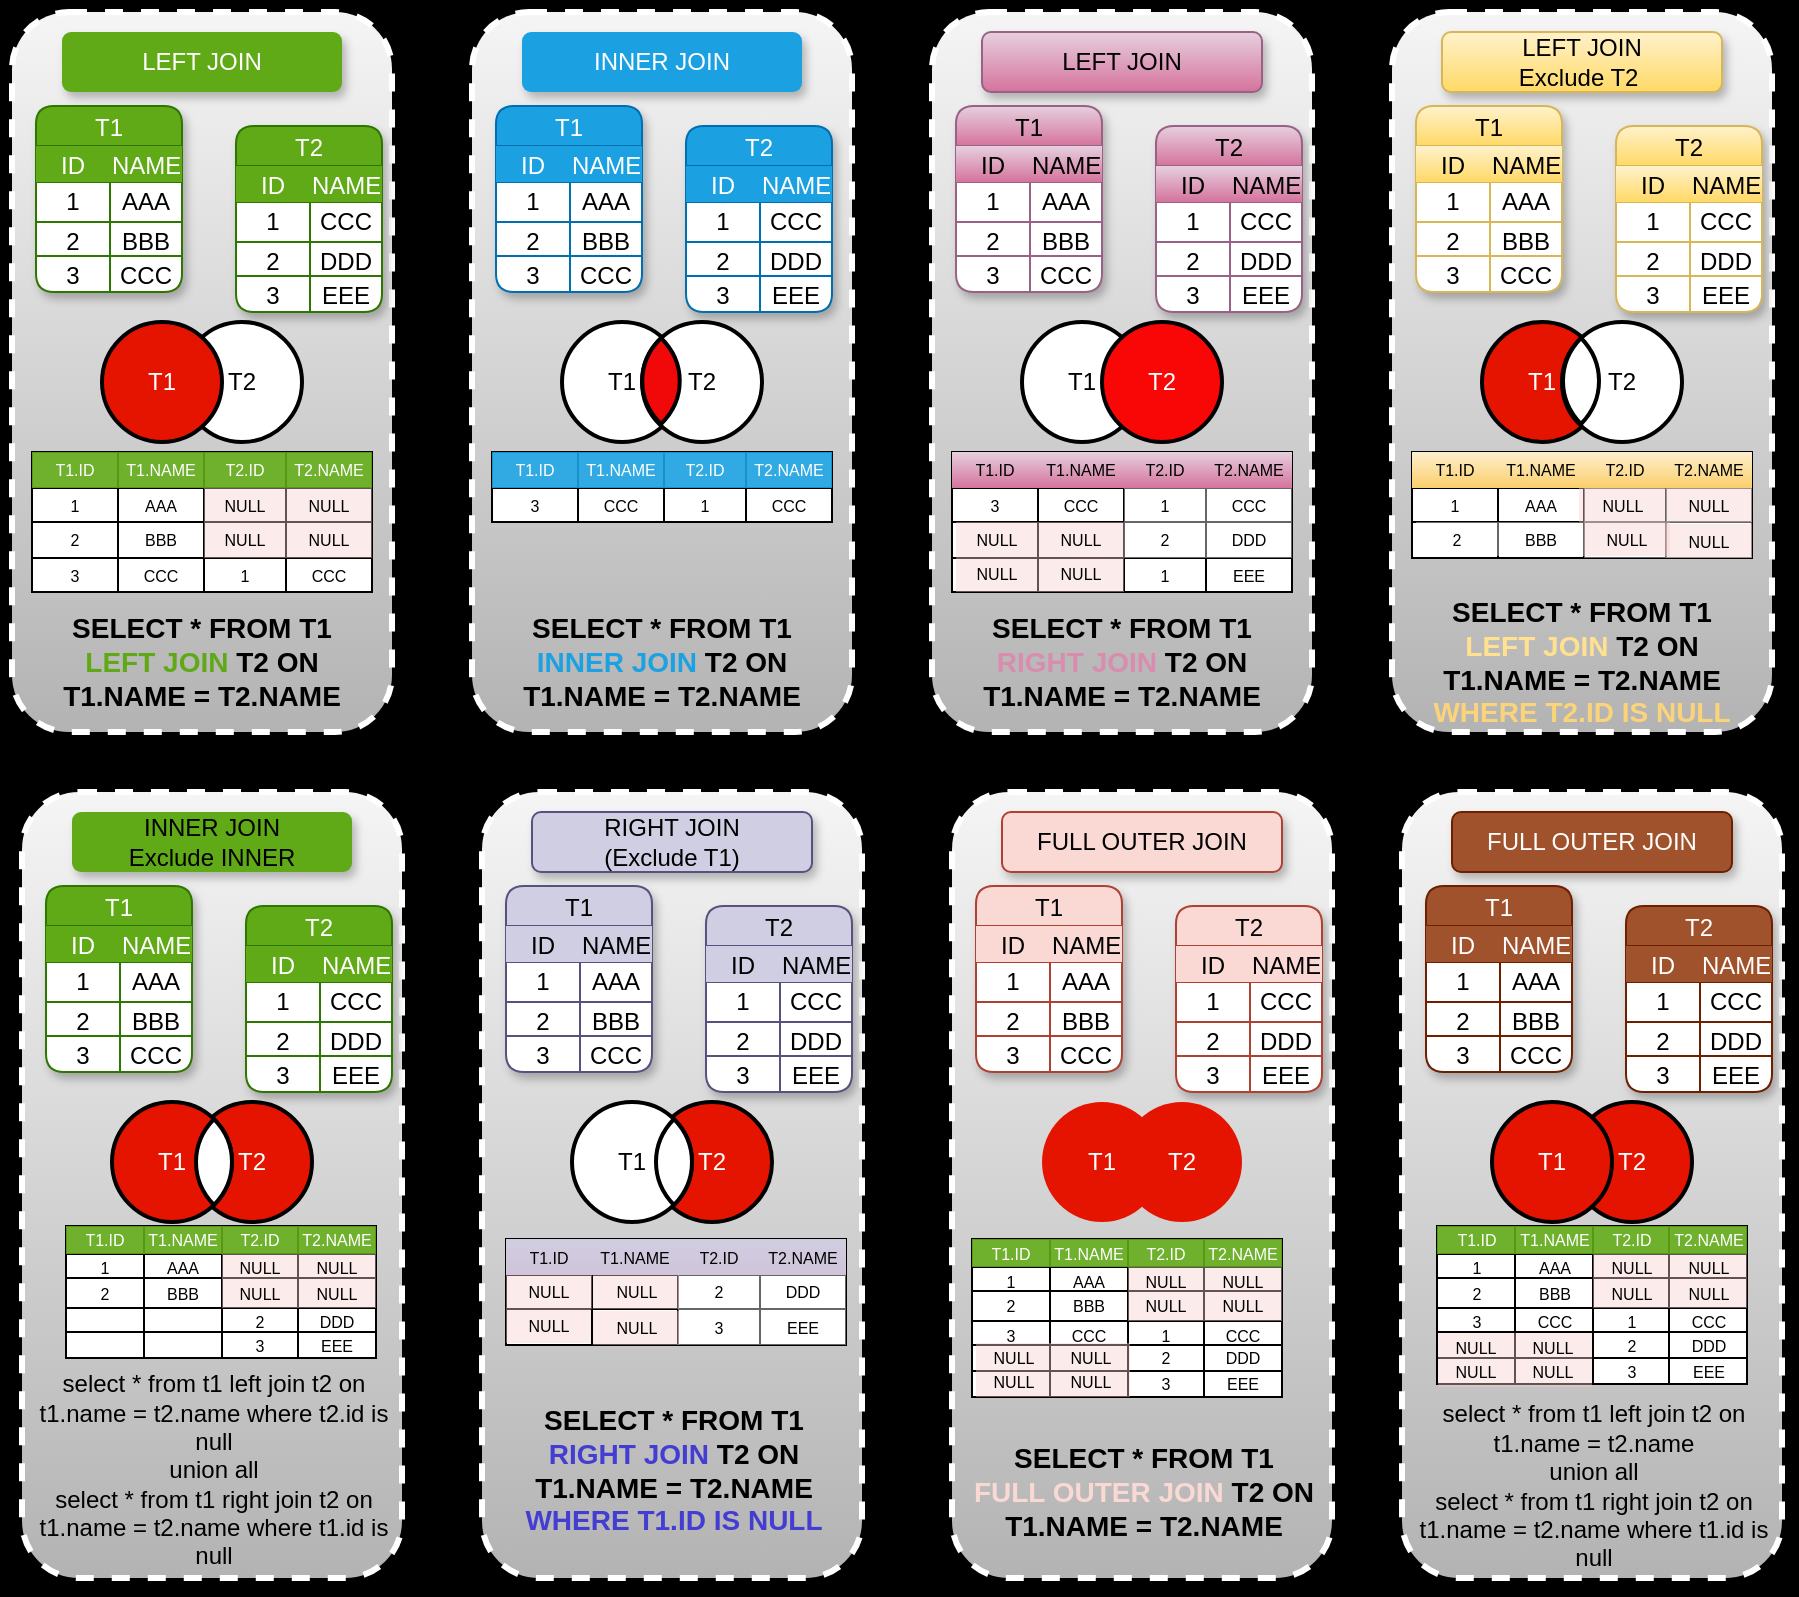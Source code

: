 <mxfile version="24.7.6">
  <diagram name="第 1 页" id="0qhv20AU-kL5IY-Zw_lG">
    <mxGraphModel dx="1706" dy="708" grid="1" gridSize="10" guides="1" tooltips="1" connect="1" arrows="1" fold="1" page="0" pageScale="1" pageWidth="827" pageHeight="1169" background="#000000" math="0" shadow="0">
      <root>
        <UserObject label="" animation="show pq6sdErlrVlQonRcKSFY-373 fade&#xa;wait 1000&#xa;" id="0">
          <mxCell />
        </UserObject>
        <mxCell id="1" parent="0" />
        <mxCell id="pq6sdErlrVlQonRcKSFY-198" value="" style="rounded=1;whiteSpace=wrap;html=1;glass=0;shadow=1;fillColor=#f5f5f5;strokeColor=#ffffff;gradientColor=#b3b3b3;strokeWidth=3;dashed=1;" parent="1" vertex="1">
          <mxGeometry x="160" y="50" width="190" height="360" as="geometry" />
        </mxCell>
        <mxCell id="pq6sdErlrVlQonRcKSFY-199" value="INNER JOIN" style="rounded=1;whiteSpace=wrap;html=1;fillColor=#1ba1e2;strokeColor=none;fontColor=#ffffff;glass=0;shadow=1;" parent="1" vertex="1">
          <mxGeometry x="185" y="60" width="140" height="30" as="geometry" />
        </mxCell>
        <mxCell id="pq6sdErlrVlQonRcKSFY-200" value="T1" style="shape=table;startSize=20;container=1;collapsible=0;childLayout=tableLayout;fillColor=#1ba1e2;fontColor=#ffffff;strokeColor=#006EAF;swimlaneFillColor=default;shadow=1;rounded=1;" parent="1" vertex="1">
          <mxGeometry x="172" y="97" width="73" height="93" as="geometry" />
        </mxCell>
        <mxCell id="pq6sdErlrVlQonRcKSFY-201" value="" style="shape=tableRow;horizontal=0;startSize=0;swimlaneHead=0;swimlaneBody=0;strokeColor=inherit;top=0;left=0;bottom=0;right=0;collapsible=0;dropTarget=0;fillColor=none;points=[[0,0.5],[1,0.5]];portConstraint=eastwest;" parent="pq6sdErlrVlQonRcKSFY-200" vertex="1">
          <mxGeometry y="20" width="73" height="18" as="geometry" />
        </mxCell>
        <mxCell id="pq6sdErlrVlQonRcKSFY-202" value="ID" style="shape=partialRectangle;html=1;whiteSpace=wrap;connectable=0;strokeColor=#006EAF;overflow=hidden;fillColor=#1ba1e2;top=0;left=0;bottom=0;right=0;pointerEvents=1;fontColor=#ffffff;" parent="pq6sdErlrVlQonRcKSFY-201" vertex="1">
          <mxGeometry width="37" height="18" as="geometry">
            <mxRectangle width="37" height="18" as="alternateBounds" />
          </mxGeometry>
        </mxCell>
        <mxCell id="pq6sdErlrVlQonRcKSFY-203" value="NAME" style="shape=partialRectangle;html=1;whiteSpace=wrap;connectable=0;strokeColor=#006EAF;overflow=hidden;fillColor=#1ba1e2;top=0;left=0;bottom=0;right=0;pointerEvents=1;fontColor=#ffffff;" parent="pq6sdErlrVlQonRcKSFY-201" vertex="1">
          <mxGeometry x="37" width="36" height="18" as="geometry">
            <mxRectangle width="36" height="18" as="alternateBounds" />
          </mxGeometry>
        </mxCell>
        <mxCell id="pq6sdErlrVlQonRcKSFY-204" value="" style="shape=tableRow;horizontal=0;startSize=0;swimlaneHead=0;swimlaneBody=0;strokeColor=inherit;top=0;left=0;bottom=0;right=0;collapsible=0;dropTarget=0;fillColor=none;points=[[0,0.5],[1,0.5]];portConstraint=eastwest;" parent="pq6sdErlrVlQonRcKSFY-200" vertex="1">
          <mxGeometry y="38" width="73" height="20" as="geometry" />
        </mxCell>
        <mxCell id="pq6sdErlrVlQonRcKSFY-205" value="1" style="shape=partialRectangle;html=1;whiteSpace=wrap;connectable=0;strokeColor=inherit;overflow=hidden;fillColor=none;top=0;left=0;bottom=0;right=0;pointerEvents=1;" parent="pq6sdErlrVlQonRcKSFY-204" vertex="1">
          <mxGeometry width="37" height="20" as="geometry">
            <mxRectangle width="37" height="20" as="alternateBounds" />
          </mxGeometry>
        </mxCell>
        <mxCell id="pq6sdErlrVlQonRcKSFY-206" value="AAA" style="shape=partialRectangle;html=1;whiteSpace=wrap;connectable=0;strokeColor=inherit;overflow=hidden;fillColor=none;top=0;left=0;bottom=0;right=0;pointerEvents=1;" parent="pq6sdErlrVlQonRcKSFY-204" vertex="1">
          <mxGeometry x="37" width="36" height="20" as="geometry">
            <mxRectangle width="36" height="20" as="alternateBounds" />
          </mxGeometry>
        </mxCell>
        <mxCell id="pq6sdErlrVlQonRcKSFY-207" value="" style="shape=tableRow;horizontal=0;startSize=0;swimlaneHead=0;swimlaneBody=0;strokeColor=inherit;top=0;left=0;bottom=0;right=0;collapsible=0;dropTarget=0;fillColor=none;points=[[0,0.5],[1,0.5]];portConstraint=eastwest;" parent="pq6sdErlrVlQonRcKSFY-200" vertex="1">
          <mxGeometry y="58" width="73" height="17" as="geometry" />
        </mxCell>
        <mxCell id="pq6sdErlrVlQonRcKSFY-208" value="2" style="shape=partialRectangle;html=1;whiteSpace=wrap;connectable=0;strokeColor=inherit;overflow=hidden;fillColor=none;top=0;left=0;bottom=0;right=0;pointerEvents=1;" parent="pq6sdErlrVlQonRcKSFY-207" vertex="1">
          <mxGeometry width="37" height="17" as="geometry">
            <mxRectangle width="37" height="17" as="alternateBounds" />
          </mxGeometry>
        </mxCell>
        <mxCell id="pq6sdErlrVlQonRcKSFY-209" value="BBB" style="shape=partialRectangle;html=1;whiteSpace=wrap;connectable=0;strokeColor=inherit;overflow=hidden;fillColor=none;top=0;left=0;bottom=0;right=0;pointerEvents=1;" parent="pq6sdErlrVlQonRcKSFY-207" vertex="1">
          <mxGeometry x="37" width="36" height="17" as="geometry">
            <mxRectangle width="36" height="17" as="alternateBounds" />
          </mxGeometry>
        </mxCell>
        <mxCell id="pq6sdErlrVlQonRcKSFY-210" value="" style="shape=tableRow;horizontal=0;startSize=0;swimlaneHead=0;swimlaneBody=0;strokeColor=inherit;top=0;left=0;bottom=0;right=0;collapsible=0;dropTarget=0;fillColor=none;points=[[0,0.5],[1,0.5]];portConstraint=eastwest;" parent="pq6sdErlrVlQonRcKSFY-200" vertex="1">
          <mxGeometry y="75" width="73" height="18" as="geometry" />
        </mxCell>
        <mxCell id="pq6sdErlrVlQonRcKSFY-211" value="3" style="shape=partialRectangle;html=1;whiteSpace=wrap;connectable=0;strokeColor=inherit;overflow=hidden;fillColor=none;top=0;left=0;bottom=0;right=0;pointerEvents=1;" parent="pq6sdErlrVlQonRcKSFY-210" vertex="1">
          <mxGeometry width="37" height="18" as="geometry">
            <mxRectangle width="37" height="18" as="alternateBounds" />
          </mxGeometry>
        </mxCell>
        <mxCell id="pq6sdErlrVlQonRcKSFY-212" value="CCC" style="shape=partialRectangle;html=1;whiteSpace=wrap;connectable=0;strokeColor=inherit;overflow=hidden;fillColor=none;top=0;left=0;bottom=0;right=0;pointerEvents=1;" parent="pq6sdErlrVlQonRcKSFY-210" vertex="1">
          <mxGeometry x="37" width="36" height="18" as="geometry">
            <mxRectangle width="36" height="18" as="alternateBounds" />
          </mxGeometry>
        </mxCell>
        <mxCell id="pq6sdErlrVlQonRcKSFY-213" value="T2" style="shape=table;startSize=20;container=1;collapsible=0;childLayout=tableLayout;fillColor=#1ba1e2;fontColor=#ffffff;strokeColor=#006EAF;swimlaneFillColor=default;shadow=1;rounded=1;" parent="1" vertex="1">
          <mxGeometry x="267" y="107" width="73" height="93" as="geometry" />
        </mxCell>
        <mxCell id="pq6sdErlrVlQonRcKSFY-214" value="" style="shape=tableRow;horizontal=0;startSize=0;swimlaneHead=0;swimlaneBody=0;strokeColor=inherit;top=0;left=0;bottom=0;right=0;collapsible=0;dropTarget=0;fillColor=none;points=[[0,0.5],[1,0.5]];portConstraint=eastwest;" parent="pq6sdErlrVlQonRcKSFY-213" vertex="1">
          <mxGeometry y="20" width="73" height="18" as="geometry" />
        </mxCell>
        <mxCell id="pq6sdErlrVlQonRcKSFY-215" value="ID" style="shape=partialRectangle;html=1;whiteSpace=wrap;connectable=0;strokeColor=#006EAF;overflow=hidden;fillColor=#1ba1e2;top=0;left=0;bottom=0;right=0;pointerEvents=1;fontColor=#ffffff;" parent="pq6sdErlrVlQonRcKSFY-214" vertex="1">
          <mxGeometry width="37" height="18" as="geometry">
            <mxRectangle width="37" height="18" as="alternateBounds" />
          </mxGeometry>
        </mxCell>
        <mxCell id="pq6sdErlrVlQonRcKSFY-216" value="NAME" style="shape=partialRectangle;html=1;whiteSpace=wrap;connectable=0;strokeColor=#006EAF;overflow=hidden;fillColor=#1ba1e2;top=0;left=0;bottom=0;right=0;pointerEvents=1;fontColor=#ffffff;" parent="pq6sdErlrVlQonRcKSFY-214" vertex="1">
          <mxGeometry x="37" width="36" height="18" as="geometry">
            <mxRectangle width="36" height="18" as="alternateBounds" />
          </mxGeometry>
        </mxCell>
        <mxCell id="pq6sdErlrVlQonRcKSFY-217" value="" style="shape=tableRow;horizontal=0;startSize=0;swimlaneHead=0;swimlaneBody=0;strokeColor=inherit;top=0;left=0;bottom=0;right=0;collapsible=0;dropTarget=0;fillColor=none;points=[[0,0.5],[1,0.5]];portConstraint=eastwest;" parent="pq6sdErlrVlQonRcKSFY-213" vertex="1">
          <mxGeometry y="38" width="73" height="20" as="geometry" />
        </mxCell>
        <mxCell id="pq6sdErlrVlQonRcKSFY-218" value="1" style="shape=partialRectangle;html=1;whiteSpace=wrap;connectable=0;strokeColor=inherit;overflow=hidden;fillColor=none;top=0;left=0;bottom=0;right=0;pointerEvents=1;" parent="pq6sdErlrVlQonRcKSFY-217" vertex="1">
          <mxGeometry width="37" height="20" as="geometry">
            <mxRectangle width="37" height="20" as="alternateBounds" />
          </mxGeometry>
        </mxCell>
        <mxCell id="pq6sdErlrVlQonRcKSFY-219" value="CCC" style="shape=partialRectangle;html=1;whiteSpace=wrap;connectable=0;strokeColor=inherit;overflow=hidden;fillColor=none;top=0;left=0;bottom=0;right=0;pointerEvents=1;" parent="pq6sdErlrVlQonRcKSFY-217" vertex="1">
          <mxGeometry x="37" width="36" height="20" as="geometry">
            <mxRectangle width="36" height="20" as="alternateBounds" />
          </mxGeometry>
        </mxCell>
        <mxCell id="pq6sdErlrVlQonRcKSFY-220" value="" style="shape=tableRow;horizontal=0;startSize=0;swimlaneHead=0;swimlaneBody=0;strokeColor=inherit;top=0;left=0;bottom=0;right=0;collapsible=0;dropTarget=0;fillColor=none;points=[[0,0.5],[1,0.5]];portConstraint=eastwest;" parent="pq6sdErlrVlQonRcKSFY-213" vertex="1">
          <mxGeometry y="58" width="73" height="17" as="geometry" />
        </mxCell>
        <mxCell id="pq6sdErlrVlQonRcKSFY-221" value="2" style="shape=partialRectangle;html=1;whiteSpace=wrap;connectable=0;strokeColor=inherit;overflow=hidden;fillColor=none;top=0;left=0;bottom=0;right=0;pointerEvents=1;" parent="pq6sdErlrVlQonRcKSFY-220" vertex="1">
          <mxGeometry width="37" height="17" as="geometry">
            <mxRectangle width="37" height="17" as="alternateBounds" />
          </mxGeometry>
        </mxCell>
        <mxCell id="pq6sdErlrVlQonRcKSFY-222" value="DDD" style="shape=partialRectangle;html=1;whiteSpace=wrap;connectable=0;strokeColor=inherit;overflow=hidden;fillColor=none;top=0;left=0;bottom=0;right=0;pointerEvents=1;" parent="pq6sdErlrVlQonRcKSFY-220" vertex="1">
          <mxGeometry x="37" width="36" height="17" as="geometry">
            <mxRectangle width="36" height="17" as="alternateBounds" />
          </mxGeometry>
        </mxCell>
        <mxCell id="pq6sdErlrVlQonRcKSFY-223" value="" style="shape=tableRow;horizontal=0;startSize=0;swimlaneHead=0;swimlaneBody=0;strokeColor=inherit;top=0;left=0;bottom=0;right=0;collapsible=0;dropTarget=0;fillColor=none;points=[[0,0.5],[1,0.5]];portConstraint=eastwest;" parent="pq6sdErlrVlQonRcKSFY-213" vertex="1">
          <mxGeometry y="75" width="73" height="18" as="geometry" />
        </mxCell>
        <mxCell id="pq6sdErlrVlQonRcKSFY-224" value="3" style="shape=partialRectangle;html=1;whiteSpace=wrap;connectable=0;strokeColor=inherit;overflow=hidden;fillColor=none;top=0;left=0;bottom=0;right=0;pointerEvents=1;" parent="pq6sdErlrVlQonRcKSFY-223" vertex="1">
          <mxGeometry width="37" height="18" as="geometry">
            <mxRectangle width="37" height="18" as="alternateBounds" />
          </mxGeometry>
        </mxCell>
        <mxCell id="pq6sdErlrVlQonRcKSFY-225" value="EEE" style="shape=partialRectangle;html=1;whiteSpace=wrap;connectable=0;strokeColor=inherit;overflow=hidden;fillColor=none;top=0;left=0;bottom=0;right=0;pointerEvents=1;" parent="pq6sdErlrVlQonRcKSFY-223" vertex="1">
          <mxGeometry x="37" width="36" height="18" as="geometry">
            <mxRectangle width="36" height="18" as="alternateBounds" />
          </mxGeometry>
        </mxCell>
        <mxCell id="pq6sdErlrVlQonRcKSFY-227" value="T1" style="ellipse;whiteSpace=wrap;html=1;aspect=fixed;strokeWidth=2;" parent="1" vertex="1">
          <mxGeometry x="205" y="205" width="60" height="60" as="geometry" />
        </mxCell>
        <mxCell id="pq6sdErlrVlQonRcKSFY-226" value="T2" style="ellipse;whiteSpace=wrap;html=1;aspect=fixed;strokeWidth=2;" parent="1" vertex="1">
          <mxGeometry x="245" y="205" width="60" height="60" as="geometry" />
        </mxCell>
        <mxCell id="pq6sdErlrVlQonRcKSFY-228" value="" style="shape=table;startSize=0;container=1;collapsible=0;childLayout=tableLayout;fontSize=9;" parent="1" vertex="1">
          <mxGeometry x="170" y="270" width="170" height="35" as="geometry" />
        </mxCell>
        <mxCell id="pq6sdErlrVlQonRcKSFY-229" value="" style="shape=tableRow;horizontal=0;startSize=0;swimlaneHead=0;swimlaneBody=0;strokeColor=inherit;top=0;left=0;bottom=0;right=0;collapsible=0;dropTarget=0;fillColor=none;points=[[0,0.5],[1,0.5]];portConstraint=eastwest;fontSize=8;" parent="pq6sdErlrVlQonRcKSFY-228" vertex="1">
          <mxGeometry width="170" height="18" as="geometry" />
        </mxCell>
        <mxCell id="pq6sdErlrVlQonRcKSFY-230" value="T1.ID" style="shape=partialRectangle;html=1;whiteSpace=wrap;connectable=0;strokeColor=#006EAF;overflow=hidden;fillColor=#1ba1e2;top=0;left=0;bottom=0;right=0;pointerEvents=1;fontSize=8;fontColor=#ffffff;opacity=90;" parent="pq6sdErlrVlQonRcKSFY-229" vertex="1">
          <mxGeometry width="43" height="18" as="geometry">
            <mxRectangle width="43" height="18" as="alternateBounds" />
          </mxGeometry>
        </mxCell>
        <mxCell id="pq6sdErlrVlQonRcKSFY-231" value="T1.NAME" style="shape=partialRectangle;html=1;whiteSpace=wrap;connectable=0;strokeColor=#006EAF;overflow=hidden;fillColor=#1ba1e2;top=0;left=0;bottom=0;right=0;pointerEvents=1;fontSize=8;fontColor=#ffffff;opacity=90;" parent="pq6sdErlrVlQonRcKSFY-229" vertex="1">
          <mxGeometry x="43" width="43" height="18" as="geometry">
            <mxRectangle width="43" height="18" as="alternateBounds" />
          </mxGeometry>
        </mxCell>
        <mxCell id="pq6sdErlrVlQonRcKSFY-232" value="T2.ID" style="shape=partialRectangle;html=1;whiteSpace=wrap;connectable=0;strokeColor=#006EAF;overflow=hidden;fillColor=#1ba1e2;top=0;left=0;bottom=0;right=0;pointerEvents=1;fontSize=8;fontColor=#ffffff;opacity=90;" parent="pq6sdErlrVlQonRcKSFY-229" vertex="1">
          <mxGeometry x="86" width="41" height="18" as="geometry">
            <mxRectangle width="41" height="18" as="alternateBounds" />
          </mxGeometry>
        </mxCell>
        <mxCell id="pq6sdErlrVlQonRcKSFY-233" value="T2.NAME" style="shape=partialRectangle;html=1;whiteSpace=wrap;connectable=0;strokeColor=#006EAF;overflow=hidden;fillColor=#1ba1e2;top=0;left=0;bottom=0;right=0;pointerEvents=1;fontSize=8;fontColor=#ffffff;opacity=90;" parent="pq6sdErlrVlQonRcKSFY-229" vertex="1">
          <mxGeometry x="127" width="43" height="18" as="geometry">
            <mxRectangle width="43" height="18" as="alternateBounds" />
          </mxGeometry>
        </mxCell>
        <mxCell id="pq6sdErlrVlQonRcKSFY-244" value="" style="shape=tableRow;horizontal=0;startSize=0;swimlaneHead=0;swimlaneBody=0;strokeColor=inherit;top=0;left=0;bottom=0;right=0;collapsible=0;dropTarget=0;fillColor=none;points=[[0,0.5],[1,0.5]];portConstraint=eastwest;fontSize=8;" parent="pq6sdErlrVlQonRcKSFY-228" vertex="1">
          <mxGeometry y="18" width="170" height="17" as="geometry" />
        </mxCell>
        <mxCell id="pq6sdErlrVlQonRcKSFY-245" value="3" style="shape=partialRectangle;html=1;whiteSpace=wrap;connectable=0;strokeColor=inherit;overflow=hidden;fillColor=none;top=0;left=0;bottom=0;right=0;pointerEvents=1;fontSize=8;" parent="pq6sdErlrVlQonRcKSFY-244" vertex="1">
          <mxGeometry width="43" height="17" as="geometry">
            <mxRectangle width="43" height="17" as="alternateBounds" />
          </mxGeometry>
        </mxCell>
        <mxCell id="pq6sdErlrVlQonRcKSFY-246" value="CCC" style="shape=partialRectangle;html=1;whiteSpace=wrap;connectable=0;strokeColor=inherit;overflow=hidden;fillColor=none;top=0;left=0;bottom=0;right=0;pointerEvents=1;fontSize=8;" parent="pq6sdErlrVlQonRcKSFY-244" vertex="1">
          <mxGeometry x="43" width="43" height="17" as="geometry">
            <mxRectangle width="43" height="17" as="alternateBounds" />
          </mxGeometry>
        </mxCell>
        <mxCell id="pq6sdErlrVlQonRcKSFY-247" value="1" style="shape=partialRectangle;html=1;whiteSpace=wrap;connectable=0;strokeColor=inherit;overflow=hidden;fillColor=none;top=0;left=0;bottom=0;right=0;pointerEvents=1;fontSize=8;" parent="pq6sdErlrVlQonRcKSFY-244" vertex="1">
          <mxGeometry x="86" width="41" height="17" as="geometry">
            <mxRectangle width="41" height="17" as="alternateBounds" />
          </mxGeometry>
        </mxCell>
        <mxCell id="pq6sdErlrVlQonRcKSFY-248" value="CCC" style="shape=partialRectangle;html=1;whiteSpace=wrap;connectable=0;strokeColor=inherit;overflow=hidden;fillColor=none;top=0;left=0;bottom=0;right=0;pointerEvents=1;fontSize=8;" parent="pq6sdErlrVlQonRcKSFY-244" vertex="1">
          <mxGeometry x="127" width="43" height="17" as="geometry">
            <mxRectangle width="43" height="17" as="alternateBounds" />
          </mxGeometry>
        </mxCell>
        <mxCell id="pq6sdErlrVlQonRcKSFY-249" value="SELECT * FROM T1&lt;div style=&quot;font-size: 14px;&quot;&gt;&lt;font color=&quot;#1ca1e3&quot;&gt;INNER JOIN&lt;/font&gt; T2 ON T1.NAME = T2.NAME&lt;/div&gt;" style="text;html=1;align=center;verticalAlign=middle;whiteSpace=wrap;rounded=0;fontFamily=Helvetica;fontSize=14;fontColor=default;fontStyle=1" parent="1" vertex="1">
          <mxGeometry x="165" y="360" width="180" height="30" as="geometry" />
        </mxCell>
        <mxCell id="pq6sdErlrVlQonRcKSFY-1" value="" style="rounded=1;whiteSpace=wrap;html=1;glass=0;shadow=1;fillColor=#f5f5f5;strokeColor=#ffffff;dashed=1;strokeWidth=3;perimeterSpacing=0;gradientColor=#b3b3b3;" parent="1" vertex="1">
          <mxGeometry x="-70" y="50" width="190" height="360" as="geometry" />
        </mxCell>
        <mxCell id="pq6sdErlrVlQonRcKSFY-19" value="LEFT JOIN" style="rounded=1;whiteSpace=wrap;html=1;fillColor=#60a917;strokeColor=none;fontColor=#ffffff;glass=0;shadow=1;" parent="1" vertex="1">
          <mxGeometry x="-45" y="60" width="140" height="30" as="geometry" />
        </mxCell>
        <mxCell id="pq6sdErlrVlQonRcKSFY-141" value="T1" style="shape=table;startSize=20;container=1;collapsible=0;childLayout=tableLayout;fillColor=#60a917;fontColor=#ffffff;strokeColor=#2D7600;gradientColor=none;swimlaneFillColor=default;shadow=1;rounded=1;" parent="1" vertex="1">
          <mxGeometry x="-58" y="97" width="73" height="93" as="geometry" />
        </mxCell>
        <mxCell id="pq6sdErlrVlQonRcKSFY-142" value="" style="shape=tableRow;horizontal=0;startSize=0;swimlaneHead=0;swimlaneBody=0;strokeColor=inherit;top=0;left=0;bottom=0;right=0;collapsible=0;dropTarget=0;fillColor=none;points=[[0,0.5],[1,0.5]];portConstraint=eastwest;" parent="pq6sdErlrVlQonRcKSFY-141" vertex="1">
          <mxGeometry y="20" width="73" height="18" as="geometry" />
        </mxCell>
        <mxCell id="pq6sdErlrVlQonRcKSFY-143" value="ID" style="shape=partialRectangle;html=1;whiteSpace=wrap;connectable=0;strokeColor=#2D7600;overflow=hidden;fillColor=#60a917;top=0;left=0;bottom=0;right=0;pointerEvents=1;fontColor=#ffffff;" parent="pq6sdErlrVlQonRcKSFY-142" vertex="1">
          <mxGeometry width="37" height="18" as="geometry">
            <mxRectangle width="37" height="18" as="alternateBounds" />
          </mxGeometry>
        </mxCell>
        <mxCell id="pq6sdErlrVlQonRcKSFY-144" value="NAME" style="shape=partialRectangle;html=1;whiteSpace=wrap;connectable=0;strokeColor=#2D7600;overflow=hidden;fillColor=#60a917;top=0;left=0;bottom=0;right=0;pointerEvents=1;fontColor=#ffffff;" parent="pq6sdErlrVlQonRcKSFY-142" vertex="1">
          <mxGeometry x="37" width="36" height="18" as="geometry">
            <mxRectangle width="36" height="18" as="alternateBounds" />
          </mxGeometry>
        </mxCell>
        <mxCell id="pq6sdErlrVlQonRcKSFY-145" value="" style="shape=tableRow;horizontal=0;startSize=0;swimlaneHead=0;swimlaneBody=0;strokeColor=inherit;top=0;left=0;bottom=0;right=0;collapsible=0;dropTarget=0;fillColor=none;points=[[0,0.5],[1,0.5]];portConstraint=eastwest;" parent="pq6sdErlrVlQonRcKSFY-141" vertex="1">
          <mxGeometry y="38" width="73" height="20" as="geometry" />
        </mxCell>
        <mxCell id="pq6sdErlrVlQonRcKSFY-146" value="1" style="shape=partialRectangle;html=1;whiteSpace=wrap;connectable=0;strokeColor=inherit;overflow=hidden;fillColor=none;top=0;left=0;bottom=0;right=0;pointerEvents=1;" parent="pq6sdErlrVlQonRcKSFY-145" vertex="1">
          <mxGeometry width="37" height="20" as="geometry">
            <mxRectangle width="37" height="20" as="alternateBounds" />
          </mxGeometry>
        </mxCell>
        <mxCell id="pq6sdErlrVlQonRcKSFY-147" value="AAA" style="shape=partialRectangle;html=1;whiteSpace=wrap;connectable=0;strokeColor=inherit;overflow=hidden;fillColor=none;top=0;left=0;bottom=0;right=0;pointerEvents=1;" parent="pq6sdErlrVlQonRcKSFY-145" vertex="1">
          <mxGeometry x="37" width="36" height="20" as="geometry">
            <mxRectangle width="36" height="20" as="alternateBounds" />
          </mxGeometry>
        </mxCell>
        <mxCell id="pq6sdErlrVlQonRcKSFY-148" value="" style="shape=tableRow;horizontal=0;startSize=0;swimlaneHead=0;swimlaneBody=0;strokeColor=inherit;top=0;left=0;bottom=0;right=0;collapsible=0;dropTarget=0;fillColor=none;points=[[0,0.5],[1,0.5]];portConstraint=eastwest;" parent="pq6sdErlrVlQonRcKSFY-141" vertex="1">
          <mxGeometry y="58" width="73" height="17" as="geometry" />
        </mxCell>
        <mxCell id="pq6sdErlrVlQonRcKSFY-149" value="2" style="shape=partialRectangle;html=1;whiteSpace=wrap;connectable=0;strokeColor=inherit;overflow=hidden;fillColor=none;top=0;left=0;bottom=0;right=0;pointerEvents=1;" parent="pq6sdErlrVlQonRcKSFY-148" vertex="1">
          <mxGeometry width="37" height="17" as="geometry">
            <mxRectangle width="37" height="17" as="alternateBounds" />
          </mxGeometry>
        </mxCell>
        <mxCell id="pq6sdErlrVlQonRcKSFY-150" value="BBB" style="shape=partialRectangle;html=1;whiteSpace=wrap;connectable=0;strokeColor=inherit;overflow=hidden;fillColor=none;top=0;left=0;bottom=0;right=0;pointerEvents=1;" parent="pq6sdErlrVlQonRcKSFY-148" vertex="1">
          <mxGeometry x="37" width="36" height="17" as="geometry">
            <mxRectangle width="36" height="17" as="alternateBounds" />
          </mxGeometry>
        </mxCell>
        <mxCell id="pq6sdErlrVlQonRcKSFY-151" value="" style="shape=tableRow;horizontal=0;startSize=0;swimlaneHead=0;swimlaneBody=0;strokeColor=inherit;top=0;left=0;bottom=0;right=0;collapsible=0;dropTarget=0;fillColor=none;points=[[0,0.5],[1,0.5]];portConstraint=eastwest;" parent="pq6sdErlrVlQonRcKSFY-141" vertex="1">
          <mxGeometry y="75" width="73" height="18" as="geometry" />
        </mxCell>
        <mxCell id="pq6sdErlrVlQonRcKSFY-152" value="3" style="shape=partialRectangle;html=1;whiteSpace=wrap;connectable=0;strokeColor=inherit;overflow=hidden;fillColor=none;top=0;left=0;bottom=0;right=0;pointerEvents=1;" parent="pq6sdErlrVlQonRcKSFY-151" vertex="1">
          <mxGeometry width="37" height="18" as="geometry">
            <mxRectangle width="37" height="18" as="alternateBounds" />
          </mxGeometry>
        </mxCell>
        <mxCell id="pq6sdErlrVlQonRcKSFY-153" value="CCC" style="shape=partialRectangle;html=1;whiteSpace=wrap;connectable=0;strokeColor=inherit;overflow=hidden;fillColor=none;top=0;left=0;bottom=0;right=0;pointerEvents=1;" parent="pq6sdErlrVlQonRcKSFY-151" vertex="1">
          <mxGeometry x="37" width="36" height="18" as="geometry">
            <mxRectangle width="36" height="18" as="alternateBounds" />
          </mxGeometry>
        </mxCell>
        <mxCell id="pq6sdErlrVlQonRcKSFY-157" value="T2" style="shape=table;startSize=20;container=1;collapsible=0;childLayout=tableLayout;fillColor=#60a917;fontColor=#ffffff;strokeColor=#2D7600;gradientColor=none;swimlaneFillColor=default;shadow=1;rounded=1;" parent="1" vertex="1">
          <mxGeometry x="42" y="107" width="73" height="93" as="geometry" />
        </mxCell>
        <mxCell id="pq6sdErlrVlQonRcKSFY-158" value="" style="shape=tableRow;horizontal=0;startSize=0;swimlaneHead=0;swimlaneBody=0;strokeColor=inherit;top=0;left=0;bottom=0;right=0;collapsible=0;dropTarget=0;fillColor=none;points=[[0,0.5],[1,0.5]];portConstraint=eastwest;" parent="pq6sdErlrVlQonRcKSFY-157" vertex="1">
          <mxGeometry y="20" width="73" height="18" as="geometry" />
        </mxCell>
        <mxCell id="pq6sdErlrVlQonRcKSFY-159" value="ID" style="shape=partialRectangle;html=1;whiteSpace=wrap;connectable=0;strokeColor=#2D7600;overflow=hidden;fillColor=#60a917;top=0;left=0;bottom=0;right=0;pointerEvents=1;fontColor=#ffffff;" parent="pq6sdErlrVlQonRcKSFY-158" vertex="1">
          <mxGeometry width="37" height="18" as="geometry">
            <mxRectangle width="37" height="18" as="alternateBounds" />
          </mxGeometry>
        </mxCell>
        <mxCell id="pq6sdErlrVlQonRcKSFY-160" value="NAME" style="shape=partialRectangle;html=1;whiteSpace=wrap;connectable=0;strokeColor=#2D7600;overflow=hidden;fillColor=#60a917;top=0;left=0;bottom=0;right=0;pointerEvents=1;fontColor=#ffffff;" parent="pq6sdErlrVlQonRcKSFY-158" vertex="1">
          <mxGeometry x="37" width="36" height="18" as="geometry">
            <mxRectangle width="36" height="18" as="alternateBounds" />
          </mxGeometry>
        </mxCell>
        <mxCell id="pq6sdErlrVlQonRcKSFY-161" value="" style="shape=tableRow;horizontal=0;startSize=0;swimlaneHead=0;swimlaneBody=0;strokeColor=inherit;top=0;left=0;bottom=0;right=0;collapsible=0;dropTarget=0;fillColor=none;points=[[0,0.5],[1,0.5]];portConstraint=eastwest;" parent="pq6sdErlrVlQonRcKSFY-157" vertex="1">
          <mxGeometry y="38" width="73" height="20" as="geometry" />
        </mxCell>
        <mxCell id="pq6sdErlrVlQonRcKSFY-162" value="1" style="shape=partialRectangle;html=1;whiteSpace=wrap;connectable=0;strokeColor=inherit;overflow=hidden;fillColor=none;top=0;left=0;bottom=0;right=0;pointerEvents=1;" parent="pq6sdErlrVlQonRcKSFY-161" vertex="1">
          <mxGeometry width="37" height="20" as="geometry">
            <mxRectangle width="37" height="20" as="alternateBounds" />
          </mxGeometry>
        </mxCell>
        <mxCell id="pq6sdErlrVlQonRcKSFY-163" value="CCC" style="shape=partialRectangle;html=1;whiteSpace=wrap;connectable=0;strokeColor=inherit;overflow=hidden;fillColor=none;top=0;left=0;bottom=0;right=0;pointerEvents=1;" parent="pq6sdErlrVlQonRcKSFY-161" vertex="1">
          <mxGeometry x="37" width="36" height="20" as="geometry">
            <mxRectangle width="36" height="20" as="alternateBounds" />
          </mxGeometry>
        </mxCell>
        <mxCell id="pq6sdErlrVlQonRcKSFY-164" value="" style="shape=tableRow;horizontal=0;startSize=0;swimlaneHead=0;swimlaneBody=0;strokeColor=inherit;top=0;left=0;bottom=0;right=0;collapsible=0;dropTarget=0;fillColor=none;points=[[0,0.5],[1,0.5]];portConstraint=eastwest;" parent="pq6sdErlrVlQonRcKSFY-157" vertex="1">
          <mxGeometry y="58" width="73" height="17" as="geometry" />
        </mxCell>
        <mxCell id="pq6sdErlrVlQonRcKSFY-165" value="2" style="shape=partialRectangle;html=1;whiteSpace=wrap;connectable=0;strokeColor=inherit;overflow=hidden;fillColor=none;top=0;left=0;bottom=0;right=0;pointerEvents=1;" parent="pq6sdErlrVlQonRcKSFY-164" vertex="1">
          <mxGeometry width="37" height="17" as="geometry">
            <mxRectangle width="37" height="17" as="alternateBounds" />
          </mxGeometry>
        </mxCell>
        <mxCell id="pq6sdErlrVlQonRcKSFY-166" value="DDD" style="shape=partialRectangle;html=1;whiteSpace=wrap;connectable=0;strokeColor=inherit;overflow=hidden;fillColor=none;top=0;left=0;bottom=0;right=0;pointerEvents=1;" parent="pq6sdErlrVlQonRcKSFY-164" vertex="1">
          <mxGeometry x="37" width="36" height="17" as="geometry">
            <mxRectangle width="36" height="17" as="alternateBounds" />
          </mxGeometry>
        </mxCell>
        <mxCell id="pq6sdErlrVlQonRcKSFY-167" value="" style="shape=tableRow;horizontal=0;startSize=0;swimlaneHead=0;swimlaneBody=0;strokeColor=inherit;top=0;left=0;bottom=0;right=0;collapsible=0;dropTarget=0;fillColor=none;points=[[0,0.5],[1,0.5]];portConstraint=eastwest;" parent="pq6sdErlrVlQonRcKSFY-157" vertex="1">
          <mxGeometry y="75" width="73" height="18" as="geometry" />
        </mxCell>
        <mxCell id="pq6sdErlrVlQonRcKSFY-168" value="3" style="shape=partialRectangle;html=1;whiteSpace=wrap;connectable=0;strokeColor=inherit;overflow=hidden;fillColor=none;top=0;left=0;bottom=0;right=0;pointerEvents=1;" parent="pq6sdErlrVlQonRcKSFY-167" vertex="1">
          <mxGeometry width="37" height="18" as="geometry">
            <mxRectangle width="37" height="18" as="alternateBounds" />
          </mxGeometry>
        </mxCell>
        <mxCell id="pq6sdErlrVlQonRcKSFY-169" value="EEE" style="shape=partialRectangle;html=1;whiteSpace=wrap;connectable=0;strokeColor=inherit;overflow=hidden;fillColor=none;top=0;left=0;bottom=0;right=0;pointerEvents=1;" parent="pq6sdErlrVlQonRcKSFY-167" vertex="1">
          <mxGeometry x="37" width="36" height="18" as="geometry">
            <mxRectangle width="36" height="18" as="alternateBounds" />
          </mxGeometry>
        </mxCell>
        <mxCell id="pq6sdErlrVlQonRcKSFY-171" value="T2" style="ellipse;whiteSpace=wrap;html=1;aspect=fixed;strokeWidth=2;" parent="1" vertex="1">
          <mxGeometry x="15" y="205" width="60" height="60" as="geometry" />
        </mxCell>
        <mxCell id="pq6sdErlrVlQonRcKSFY-170" value="T1" style="ellipse;whiteSpace=wrap;html=1;aspect=fixed;fillColor=#e51400;fontColor=#ffffff;strokeColor=#000000;strokeWidth=2;" parent="1" vertex="1">
          <mxGeometry x="-25" y="205" width="60" height="60" as="geometry" />
        </mxCell>
        <mxCell id="pq6sdErlrVlQonRcKSFY-172" value="" style="shape=table;startSize=0;container=1;collapsible=0;childLayout=tableLayout;fontSize=9;" parent="1" vertex="1">
          <mxGeometry x="-60" y="270" width="170" height="70" as="geometry" />
        </mxCell>
        <mxCell id="pq6sdErlrVlQonRcKSFY-173" value="" style="shape=tableRow;horizontal=0;startSize=0;swimlaneHead=0;swimlaneBody=0;strokeColor=inherit;top=0;left=0;bottom=0;right=0;collapsible=0;dropTarget=0;fillColor=none;points=[[0,0.5],[1,0.5]];portConstraint=eastwest;fontSize=8;" parent="pq6sdErlrVlQonRcKSFY-172" vertex="1">
          <mxGeometry width="170" height="18" as="geometry" />
        </mxCell>
        <mxCell id="pq6sdErlrVlQonRcKSFY-174" value="T1.ID" style="shape=partialRectangle;html=1;whiteSpace=wrap;connectable=0;strokeColor=#000000;overflow=hidden;fillColor=#60a917;top=0;left=0;bottom=0;right=0;pointerEvents=1;fontSize=8;fontColor=#ffffff;opacity=90;" parent="pq6sdErlrVlQonRcKSFY-173" vertex="1">
          <mxGeometry width="43" height="18" as="geometry">
            <mxRectangle width="43" height="18" as="alternateBounds" />
          </mxGeometry>
        </mxCell>
        <mxCell id="pq6sdErlrVlQonRcKSFY-175" value="T1.NAME" style="shape=partialRectangle;html=1;whiteSpace=wrap;connectable=0;strokeColor=#000000;overflow=hidden;fillColor=#60a917;top=0;left=0;bottom=0;right=0;pointerEvents=1;fontSize=8;fontColor=#ffffff;opacity=90;" parent="pq6sdErlrVlQonRcKSFY-173" vertex="1">
          <mxGeometry x="43" width="43" height="18" as="geometry">
            <mxRectangle width="43" height="18" as="alternateBounds" />
          </mxGeometry>
        </mxCell>
        <mxCell id="pq6sdErlrVlQonRcKSFY-176" value="T2.ID" style="shape=partialRectangle;html=1;whiteSpace=wrap;connectable=0;strokeColor=#000000;overflow=hidden;fillColor=#60a917;top=0;left=0;bottom=0;right=0;pointerEvents=1;fontSize=8;fontColor=#ffffff;opacity=90;" parent="pq6sdErlrVlQonRcKSFY-173" vertex="1">
          <mxGeometry x="86" width="41" height="18" as="geometry">
            <mxRectangle width="41" height="18" as="alternateBounds" />
          </mxGeometry>
        </mxCell>
        <mxCell id="pq6sdErlrVlQonRcKSFY-177" value="T2.NAME" style="shape=partialRectangle;html=1;whiteSpace=wrap;connectable=0;strokeColor=#000000;overflow=hidden;fillColor=#60a917;top=0;left=0;bottom=0;right=0;pointerEvents=1;fontSize=8;fontColor=#ffffff;opacity=90;" parent="pq6sdErlrVlQonRcKSFY-173" vertex="1">
          <mxGeometry x="127" width="43" height="18" as="geometry">
            <mxRectangle width="43" height="18" as="alternateBounds" />
          </mxGeometry>
        </mxCell>
        <mxCell id="pq6sdErlrVlQonRcKSFY-178" value="" style="shape=tableRow;horizontal=0;startSize=0;swimlaneHead=0;swimlaneBody=0;strokeColor=inherit;top=0;left=0;bottom=0;right=0;collapsible=0;dropTarget=0;fillColor=none;points=[[0,0.5],[1,0.5]];portConstraint=eastwest;fontSize=8;" parent="pq6sdErlrVlQonRcKSFY-172" vertex="1">
          <mxGeometry y="18" width="170" height="17" as="geometry" />
        </mxCell>
        <mxCell id="pq6sdErlrVlQonRcKSFY-179" value="1" style="shape=partialRectangle;html=1;whiteSpace=wrap;connectable=0;strokeColor=inherit;overflow=hidden;fillColor=none;top=0;left=0;bottom=0;right=0;pointerEvents=1;fontSize=8;" parent="pq6sdErlrVlQonRcKSFY-178" vertex="1">
          <mxGeometry width="43" height="17" as="geometry">
            <mxRectangle width="43" height="17" as="alternateBounds" />
          </mxGeometry>
        </mxCell>
        <mxCell id="pq6sdErlrVlQonRcKSFY-180" value="AAA" style="shape=partialRectangle;html=1;whiteSpace=wrap;connectable=0;strokeColor=inherit;overflow=hidden;fillColor=none;top=0;left=0;bottom=0;right=0;pointerEvents=1;fontSize=8;" parent="pq6sdErlrVlQonRcKSFY-178" vertex="1">
          <mxGeometry x="43" width="43" height="17" as="geometry">
            <mxRectangle width="43" height="17" as="alternateBounds" />
          </mxGeometry>
        </mxCell>
        <mxCell id="pq6sdErlrVlQonRcKSFY-181" value="NULL" style="shape=partialRectangle;html=1;whiteSpace=wrap;connectable=0;strokeColor=default;overflow=hidden;fillColor=#f8cecc;top=0;left=0;bottom=0;right=0;pointerEvents=1;fontSize=8;labelBackgroundColor=none;fillStyle=auto;strokeWidth=6;perimeterSpacing=8;opacity=40;" parent="pq6sdErlrVlQonRcKSFY-178" vertex="1">
          <mxGeometry x="86" width="41" height="17" as="geometry">
            <mxRectangle width="41" height="17" as="alternateBounds" />
          </mxGeometry>
        </mxCell>
        <mxCell id="pq6sdErlrVlQonRcKSFY-182" value="NULL" style="shape=partialRectangle;html=1;whiteSpace=wrap;connectable=0;strokeColor=#000000;overflow=hidden;fillColor=#f8cecc;top=0;left=0;bottom=0;right=0;pointerEvents=1;fontSize=8;opacity=40;" parent="pq6sdErlrVlQonRcKSFY-178" vertex="1">
          <mxGeometry x="127" width="43" height="17" as="geometry">
            <mxRectangle width="43" height="17" as="alternateBounds" />
          </mxGeometry>
        </mxCell>
        <mxCell id="pq6sdErlrVlQonRcKSFY-183" value="" style="shape=tableRow;horizontal=0;startSize=0;swimlaneHead=0;swimlaneBody=0;strokeColor=inherit;top=0;left=0;bottom=0;right=0;collapsible=0;dropTarget=0;fillColor=none;points=[[0,0.5],[1,0.5]];portConstraint=eastwest;fontSize=8;" parent="pq6sdErlrVlQonRcKSFY-172" vertex="1">
          <mxGeometry y="35" width="170" height="18" as="geometry" />
        </mxCell>
        <mxCell id="pq6sdErlrVlQonRcKSFY-184" value="2" style="shape=partialRectangle;html=1;whiteSpace=wrap;connectable=0;strokeColor=inherit;overflow=hidden;fillColor=none;top=0;left=0;bottom=0;right=0;pointerEvents=1;fontSize=8;" parent="pq6sdErlrVlQonRcKSFY-183" vertex="1">
          <mxGeometry width="43" height="18" as="geometry">
            <mxRectangle width="43" height="18" as="alternateBounds" />
          </mxGeometry>
        </mxCell>
        <mxCell id="pq6sdErlrVlQonRcKSFY-185" value="BBB" style="shape=partialRectangle;html=1;whiteSpace=wrap;connectable=0;strokeColor=inherit;overflow=hidden;fillColor=none;top=0;left=0;bottom=0;right=0;pointerEvents=1;fontSize=8;" parent="pq6sdErlrVlQonRcKSFY-183" vertex="1">
          <mxGeometry x="43" width="43" height="18" as="geometry">
            <mxRectangle width="43" height="18" as="alternateBounds" />
          </mxGeometry>
        </mxCell>
        <mxCell id="pq6sdErlrVlQonRcKSFY-186" value="NULL" style="shape=partialRectangle;html=1;whiteSpace=wrap;connectable=0;strokeColor=#000000;overflow=hidden;fillColor=#f8cecc;top=0;left=0;bottom=0;right=0;pointerEvents=1;fontSize=8;opacity=40;" parent="pq6sdErlrVlQonRcKSFY-183" vertex="1">
          <mxGeometry x="86" width="41" height="18" as="geometry">
            <mxRectangle width="41" height="18" as="alternateBounds" />
          </mxGeometry>
        </mxCell>
        <mxCell id="pq6sdErlrVlQonRcKSFY-187" value="NULL" style="shape=partialRectangle;html=1;whiteSpace=wrap;connectable=0;strokeColor=#000000;overflow=hidden;fillColor=#f8cecc;top=0;left=0;bottom=0;right=0;pointerEvents=1;fontSize=8;opacity=40;" parent="pq6sdErlrVlQonRcKSFY-183" vertex="1">
          <mxGeometry x="127" width="43" height="18" as="geometry">
            <mxRectangle width="43" height="18" as="alternateBounds" />
          </mxGeometry>
        </mxCell>
        <mxCell id="pq6sdErlrVlQonRcKSFY-188" value="" style="shape=tableRow;horizontal=0;startSize=0;swimlaneHead=0;swimlaneBody=0;strokeColor=inherit;top=0;left=0;bottom=0;right=0;collapsible=0;dropTarget=0;fillColor=none;points=[[0,0.5],[1,0.5]];portConstraint=eastwest;fontSize=8;" parent="pq6sdErlrVlQonRcKSFY-172" vertex="1">
          <mxGeometry y="53" width="170" height="17" as="geometry" />
        </mxCell>
        <mxCell id="pq6sdErlrVlQonRcKSFY-189" value="3" style="shape=partialRectangle;html=1;whiteSpace=wrap;connectable=0;strokeColor=inherit;overflow=hidden;fillColor=none;top=0;left=0;bottom=0;right=0;pointerEvents=1;fontSize=8;" parent="pq6sdErlrVlQonRcKSFY-188" vertex="1">
          <mxGeometry width="43" height="17" as="geometry">
            <mxRectangle width="43" height="17" as="alternateBounds" />
          </mxGeometry>
        </mxCell>
        <mxCell id="pq6sdErlrVlQonRcKSFY-190" value="CCC" style="shape=partialRectangle;html=1;whiteSpace=wrap;connectable=0;strokeColor=inherit;overflow=hidden;fillColor=none;top=0;left=0;bottom=0;right=0;pointerEvents=1;fontSize=8;" parent="pq6sdErlrVlQonRcKSFY-188" vertex="1">
          <mxGeometry x="43" width="43" height="17" as="geometry">
            <mxRectangle width="43" height="17" as="alternateBounds" />
          </mxGeometry>
        </mxCell>
        <mxCell id="pq6sdErlrVlQonRcKSFY-191" value="1" style="shape=partialRectangle;html=1;whiteSpace=wrap;connectable=0;strokeColor=inherit;overflow=hidden;fillColor=none;top=0;left=0;bottom=0;right=0;pointerEvents=1;fontSize=8;" parent="pq6sdErlrVlQonRcKSFY-188" vertex="1">
          <mxGeometry x="86" width="41" height="17" as="geometry">
            <mxRectangle width="41" height="17" as="alternateBounds" />
          </mxGeometry>
        </mxCell>
        <mxCell id="pq6sdErlrVlQonRcKSFY-192" value="CCC" style="shape=partialRectangle;html=1;whiteSpace=wrap;connectable=0;strokeColor=inherit;overflow=hidden;fillColor=none;top=0;left=0;bottom=0;right=0;pointerEvents=1;fontSize=8;" parent="pq6sdErlrVlQonRcKSFY-188" vertex="1">
          <mxGeometry x="127" width="43" height="17" as="geometry">
            <mxRectangle width="43" height="17" as="alternateBounds" />
          </mxGeometry>
        </mxCell>
        <mxCell id="pq6sdErlrVlQonRcKSFY-195" value="SELECT * FROM T1&lt;div style=&quot;font-size: 14px;&quot;&gt;&lt;font color=&quot;#60a916&quot;&gt;LEFT JOIN&lt;/font&gt; T2 ON T1.NAME = T2.NAME&lt;/div&gt;" style="text;html=1;align=center;verticalAlign=middle;whiteSpace=wrap;rounded=0;fontFamily=Helvetica;fontSize=14;fontColor=default;fontStyle=1" parent="1" vertex="1">
          <mxGeometry x="-65" y="360" width="180" height="30" as="geometry" />
        </mxCell>
        <mxCell id="pq6sdErlrVlQonRcKSFY-258" value="" style="whiteSpace=wrap;html=1;shape=mxgraph.basic.pointed_oval;pointerEvents=1;strokeColor=default;align=center;verticalAlign=middle;fontFamily=Helvetica;fontSize=9;fontColor=default;fillColor=#f10909;strokeWidth=2;" parent="1" vertex="1">
          <mxGeometry x="242" y="213" width="25" height="43" as="geometry" />
        </mxCell>
        <mxCell id="pq6sdErlrVlQonRcKSFY-259" value="" style="rounded=1;whiteSpace=wrap;html=1;glass=0;shadow=1;fillColor=#f5f5f5;strokeColor=#FFFFFF;dashed=1;strokeWidth=3;perimeterSpacing=0;gradientColor=#b3b3b3;" parent="1" vertex="1">
          <mxGeometry x="390" y="50" width="190" height="360" as="geometry" />
        </mxCell>
        <mxCell id="pq6sdErlrVlQonRcKSFY-260" value="LEFT JOIN" style="rounded=1;whiteSpace=wrap;html=1;fillColor=#e6d0de;strokeColor=#996185;glass=0;shadow=1;gradientColor=#d5739d;" parent="1" vertex="1">
          <mxGeometry x="415" y="60" width="140" height="30" as="geometry" />
        </mxCell>
        <mxCell id="pq6sdErlrVlQonRcKSFY-261" value="T1" style="shape=table;startSize=20;container=1;collapsible=0;childLayout=tableLayout;fillColor=#e6d0de;strokeColor=#996185;gradientColor=#d5739d;swimlaneFillColor=default;shadow=1;rounded=1;" parent="1" vertex="1">
          <mxGeometry x="402" y="97" width="73" height="93" as="geometry" />
        </mxCell>
        <mxCell id="pq6sdErlrVlQonRcKSFY-262" value="" style="shape=tableRow;horizontal=0;startSize=0;swimlaneHead=0;swimlaneBody=0;strokeColor=inherit;top=0;left=0;bottom=0;right=0;collapsible=0;dropTarget=0;fillColor=none;points=[[0,0.5],[1,0.5]];portConstraint=eastwest;" parent="pq6sdErlrVlQonRcKSFY-261" vertex="1">
          <mxGeometry y="20" width="73" height="18" as="geometry" />
        </mxCell>
        <mxCell id="pq6sdErlrVlQonRcKSFY-263" value="ID" style="shape=partialRectangle;html=1;whiteSpace=wrap;connectable=0;strokeColor=#996185;overflow=hidden;fillColor=#e6d0de;top=0;left=0;bottom=0;right=0;pointerEvents=1;gradientColor=#d5739d;" parent="pq6sdErlrVlQonRcKSFY-262" vertex="1">
          <mxGeometry width="37" height="18" as="geometry">
            <mxRectangle width="37" height="18" as="alternateBounds" />
          </mxGeometry>
        </mxCell>
        <mxCell id="pq6sdErlrVlQonRcKSFY-264" value="NAME" style="shape=partialRectangle;html=1;whiteSpace=wrap;connectable=0;strokeColor=#996185;overflow=hidden;fillColor=#e6d0de;top=0;left=0;bottom=0;right=0;pointerEvents=1;gradientColor=#d5739d;" parent="pq6sdErlrVlQonRcKSFY-262" vertex="1">
          <mxGeometry x="37" width="36" height="18" as="geometry">
            <mxRectangle width="36" height="18" as="alternateBounds" />
          </mxGeometry>
        </mxCell>
        <mxCell id="pq6sdErlrVlQonRcKSFY-265" value="" style="shape=tableRow;horizontal=0;startSize=0;swimlaneHead=0;swimlaneBody=0;strokeColor=inherit;top=0;left=0;bottom=0;right=0;collapsible=0;dropTarget=0;fillColor=none;points=[[0,0.5],[1,0.5]];portConstraint=eastwest;" parent="pq6sdErlrVlQonRcKSFY-261" vertex="1">
          <mxGeometry y="38" width="73" height="20" as="geometry" />
        </mxCell>
        <mxCell id="pq6sdErlrVlQonRcKSFY-266" value="1" style="shape=partialRectangle;html=1;whiteSpace=wrap;connectable=0;strokeColor=inherit;overflow=hidden;fillColor=none;top=0;left=0;bottom=0;right=0;pointerEvents=1;" parent="pq6sdErlrVlQonRcKSFY-265" vertex="1">
          <mxGeometry width="37" height="20" as="geometry">
            <mxRectangle width="37" height="20" as="alternateBounds" />
          </mxGeometry>
        </mxCell>
        <mxCell id="pq6sdErlrVlQonRcKSFY-267" value="AAA" style="shape=partialRectangle;html=1;whiteSpace=wrap;connectable=0;strokeColor=inherit;overflow=hidden;fillColor=none;top=0;left=0;bottom=0;right=0;pointerEvents=1;" parent="pq6sdErlrVlQonRcKSFY-265" vertex="1">
          <mxGeometry x="37" width="36" height="20" as="geometry">
            <mxRectangle width="36" height="20" as="alternateBounds" />
          </mxGeometry>
        </mxCell>
        <mxCell id="pq6sdErlrVlQonRcKSFY-268" value="" style="shape=tableRow;horizontal=0;startSize=0;swimlaneHead=0;swimlaneBody=0;strokeColor=inherit;top=0;left=0;bottom=0;right=0;collapsible=0;dropTarget=0;fillColor=none;points=[[0,0.5],[1,0.5]];portConstraint=eastwest;" parent="pq6sdErlrVlQonRcKSFY-261" vertex="1">
          <mxGeometry y="58" width="73" height="17" as="geometry" />
        </mxCell>
        <mxCell id="pq6sdErlrVlQonRcKSFY-269" value="2" style="shape=partialRectangle;html=1;whiteSpace=wrap;connectable=0;strokeColor=inherit;overflow=hidden;fillColor=none;top=0;left=0;bottom=0;right=0;pointerEvents=1;" parent="pq6sdErlrVlQonRcKSFY-268" vertex="1">
          <mxGeometry width="37" height="17" as="geometry">
            <mxRectangle width="37" height="17" as="alternateBounds" />
          </mxGeometry>
        </mxCell>
        <mxCell id="pq6sdErlrVlQonRcKSFY-270" value="BBB" style="shape=partialRectangle;html=1;whiteSpace=wrap;connectable=0;strokeColor=inherit;overflow=hidden;fillColor=none;top=0;left=0;bottom=0;right=0;pointerEvents=1;" parent="pq6sdErlrVlQonRcKSFY-268" vertex="1">
          <mxGeometry x="37" width="36" height="17" as="geometry">
            <mxRectangle width="36" height="17" as="alternateBounds" />
          </mxGeometry>
        </mxCell>
        <mxCell id="pq6sdErlrVlQonRcKSFY-271" value="" style="shape=tableRow;horizontal=0;startSize=0;swimlaneHead=0;swimlaneBody=0;strokeColor=inherit;top=0;left=0;bottom=0;right=0;collapsible=0;dropTarget=0;fillColor=none;points=[[0,0.5],[1,0.5]];portConstraint=eastwest;" parent="pq6sdErlrVlQonRcKSFY-261" vertex="1">
          <mxGeometry y="75" width="73" height="18" as="geometry" />
        </mxCell>
        <mxCell id="pq6sdErlrVlQonRcKSFY-272" value="3" style="shape=partialRectangle;html=1;whiteSpace=wrap;connectable=0;strokeColor=inherit;overflow=hidden;fillColor=none;top=0;left=0;bottom=0;right=0;pointerEvents=1;" parent="pq6sdErlrVlQonRcKSFY-271" vertex="1">
          <mxGeometry width="37" height="18" as="geometry">
            <mxRectangle width="37" height="18" as="alternateBounds" />
          </mxGeometry>
        </mxCell>
        <mxCell id="pq6sdErlrVlQonRcKSFY-273" value="CCC" style="shape=partialRectangle;html=1;whiteSpace=wrap;connectable=0;strokeColor=inherit;overflow=hidden;fillColor=none;top=0;left=0;bottom=0;right=0;pointerEvents=1;" parent="pq6sdErlrVlQonRcKSFY-271" vertex="1">
          <mxGeometry x="37" width="36" height="18" as="geometry">
            <mxRectangle width="36" height="18" as="alternateBounds" />
          </mxGeometry>
        </mxCell>
        <mxCell id="pq6sdErlrVlQonRcKSFY-274" value="T2" style="shape=table;startSize=20;container=1;collapsible=0;childLayout=tableLayout;fillColor=#e6d0de;strokeColor=#996185;gradientColor=#d5739d;swimlaneFillColor=default;shadow=1;rounded=1;" parent="1" vertex="1">
          <mxGeometry x="502" y="107" width="73" height="93" as="geometry" />
        </mxCell>
        <mxCell id="pq6sdErlrVlQonRcKSFY-275" value="" style="shape=tableRow;horizontal=0;startSize=0;swimlaneHead=0;swimlaneBody=0;strokeColor=inherit;top=0;left=0;bottom=0;right=0;collapsible=0;dropTarget=0;fillColor=none;points=[[0,0.5],[1,0.5]];portConstraint=eastwest;" parent="pq6sdErlrVlQonRcKSFY-274" vertex="1">
          <mxGeometry y="20" width="73" height="18" as="geometry" />
        </mxCell>
        <mxCell id="pq6sdErlrVlQonRcKSFY-276" value="ID" style="shape=partialRectangle;html=1;whiteSpace=wrap;connectable=0;strokeColor=#996185;overflow=hidden;fillColor=#e6d0de;top=0;left=0;bottom=0;right=0;pointerEvents=1;gradientColor=#d5739d;" parent="pq6sdErlrVlQonRcKSFY-275" vertex="1">
          <mxGeometry width="37" height="18" as="geometry">
            <mxRectangle width="37" height="18" as="alternateBounds" />
          </mxGeometry>
        </mxCell>
        <mxCell id="pq6sdErlrVlQonRcKSFY-277" value="NAME" style="shape=partialRectangle;html=1;whiteSpace=wrap;connectable=0;strokeColor=#996185;overflow=hidden;fillColor=#e6d0de;top=0;left=0;bottom=0;right=0;pointerEvents=1;gradientColor=#d5739d;" parent="pq6sdErlrVlQonRcKSFY-275" vertex="1">
          <mxGeometry x="37" width="36" height="18" as="geometry">
            <mxRectangle width="36" height="18" as="alternateBounds" />
          </mxGeometry>
        </mxCell>
        <mxCell id="pq6sdErlrVlQonRcKSFY-278" value="" style="shape=tableRow;horizontal=0;startSize=0;swimlaneHead=0;swimlaneBody=0;strokeColor=inherit;top=0;left=0;bottom=0;right=0;collapsible=0;dropTarget=0;fillColor=none;points=[[0,0.5],[1,0.5]];portConstraint=eastwest;" parent="pq6sdErlrVlQonRcKSFY-274" vertex="1">
          <mxGeometry y="38" width="73" height="20" as="geometry" />
        </mxCell>
        <mxCell id="pq6sdErlrVlQonRcKSFY-279" value="1" style="shape=partialRectangle;html=1;whiteSpace=wrap;connectable=0;strokeColor=inherit;overflow=hidden;fillColor=none;top=0;left=0;bottom=0;right=0;pointerEvents=1;" parent="pq6sdErlrVlQonRcKSFY-278" vertex="1">
          <mxGeometry width="37" height="20" as="geometry">
            <mxRectangle width="37" height="20" as="alternateBounds" />
          </mxGeometry>
        </mxCell>
        <mxCell id="pq6sdErlrVlQonRcKSFY-280" value="CCC" style="shape=partialRectangle;html=1;whiteSpace=wrap;connectable=0;strokeColor=inherit;overflow=hidden;fillColor=none;top=0;left=0;bottom=0;right=0;pointerEvents=1;" parent="pq6sdErlrVlQonRcKSFY-278" vertex="1">
          <mxGeometry x="37" width="36" height="20" as="geometry">
            <mxRectangle width="36" height="20" as="alternateBounds" />
          </mxGeometry>
        </mxCell>
        <mxCell id="pq6sdErlrVlQonRcKSFY-281" value="" style="shape=tableRow;horizontal=0;startSize=0;swimlaneHead=0;swimlaneBody=0;strokeColor=inherit;top=0;left=0;bottom=0;right=0;collapsible=0;dropTarget=0;fillColor=none;points=[[0,0.5],[1,0.5]];portConstraint=eastwest;" parent="pq6sdErlrVlQonRcKSFY-274" vertex="1">
          <mxGeometry y="58" width="73" height="17" as="geometry" />
        </mxCell>
        <mxCell id="pq6sdErlrVlQonRcKSFY-282" value="2" style="shape=partialRectangle;html=1;whiteSpace=wrap;connectable=0;strokeColor=inherit;overflow=hidden;fillColor=none;top=0;left=0;bottom=0;right=0;pointerEvents=1;" parent="pq6sdErlrVlQonRcKSFY-281" vertex="1">
          <mxGeometry width="37" height="17" as="geometry">
            <mxRectangle width="37" height="17" as="alternateBounds" />
          </mxGeometry>
        </mxCell>
        <mxCell id="pq6sdErlrVlQonRcKSFY-283" value="DDD" style="shape=partialRectangle;html=1;whiteSpace=wrap;connectable=0;strokeColor=inherit;overflow=hidden;fillColor=none;top=0;left=0;bottom=0;right=0;pointerEvents=1;" parent="pq6sdErlrVlQonRcKSFY-281" vertex="1">
          <mxGeometry x="37" width="36" height="17" as="geometry">
            <mxRectangle width="36" height="17" as="alternateBounds" />
          </mxGeometry>
        </mxCell>
        <mxCell id="pq6sdErlrVlQonRcKSFY-284" value="" style="shape=tableRow;horizontal=0;startSize=0;swimlaneHead=0;swimlaneBody=0;strokeColor=inherit;top=0;left=0;bottom=0;right=0;collapsible=0;dropTarget=0;fillColor=none;points=[[0,0.5],[1,0.5]];portConstraint=eastwest;" parent="pq6sdErlrVlQonRcKSFY-274" vertex="1">
          <mxGeometry y="75" width="73" height="18" as="geometry" />
        </mxCell>
        <mxCell id="pq6sdErlrVlQonRcKSFY-285" value="3" style="shape=partialRectangle;html=1;whiteSpace=wrap;connectable=0;strokeColor=inherit;overflow=hidden;fillColor=none;top=0;left=0;bottom=0;right=0;pointerEvents=1;" parent="pq6sdErlrVlQonRcKSFY-284" vertex="1">
          <mxGeometry width="37" height="18" as="geometry">
            <mxRectangle width="37" height="18" as="alternateBounds" />
          </mxGeometry>
        </mxCell>
        <mxCell id="pq6sdErlrVlQonRcKSFY-286" value="EEE" style="shape=partialRectangle;html=1;whiteSpace=wrap;connectable=0;strokeColor=inherit;overflow=hidden;fillColor=none;top=0;left=0;bottom=0;right=0;pointerEvents=1;" parent="pq6sdErlrVlQonRcKSFY-284" vertex="1">
          <mxGeometry x="37" width="36" height="18" as="geometry">
            <mxRectangle width="36" height="18" as="alternateBounds" />
          </mxGeometry>
        </mxCell>
        <mxCell id="pq6sdErlrVlQonRcKSFY-288" value="T1" style="ellipse;whiteSpace=wrap;html=1;aspect=fixed;strokeWidth=2;" parent="1" vertex="1">
          <mxGeometry x="435" y="205" width="60" height="60" as="geometry" />
        </mxCell>
        <mxCell id="pq6sdErlrVlQonRcKSFY-289" value="" style="shape=table;startSize=0;container=1;collapsible=0;childLayout=tableLayout;fontSize=9;" parent="1" vertex="1">
          <mxGeometry x="400" y="270" width="170" height="70" as="geometry" />
        </mxCell>
        <mxCell id="pq6sdErlrVlQonRcKSFY-290" value="" style="shape=tableRow;horizontal=0;startSize=0;swimlaneHead=0;swimlaneBody=0;strokeColor=#996185;top=0;left=0;bottom=0;right=0;collapsible=0;dropTarget=0;fillColor=#e6d0de;points=[[0,0.5],[1,0.5]];portConstraint=eastwest;fontSize=8;gradientColor=#d5739d;" parent="pq6sdErlrVlQonRcKSFY-289" vertex="1">
          <mxGeometry width="170" height="18" as="geometry" />
        </mxCell>
        <mxCell id="pq6sdErlrVlQonRcKSFY-291" value="T1.ID" style="shape=partialRectangle;html=1;whiteSpace=wrap;connectable=0;strokeColor=#996185;overflow=hidden;fillColor=#e6d0de;top=0;left=0;bottom=0;right=0;pointerEvents=1;fontSize=8;opacity=90;gradientColor=#d5739d;" parent="pq6sdErlrVlQonRcKSFY-290" vertex="1">
          <mxGeometry width="43" height="18" as="geometry">
            <mxRectangle width="43" height="18" as="alternateBounds" />
          </mxGeometry>
        </mxCell>
        <mxCell id="pq6sdErlrVlQonRcKSFY-292" value="T1.NAME" style="shape=partialRectangle;html=1;whiteSpace=wrap;connectable=0;strokeColor=#996185;overflow=hidden;fillColor=#e6d0de;top=0;left=0;bottom=0;right=0;pointerEvents=1;fontSize=8;opacity=90;gradientColor=#d5739d;" parent="pq6sdErlrVlQonRcKSFY-290" vertex="1">
          <mxGeometry x="43" width="43" height="18" as="geometry">
            <mxRectangle width="43" height="18" as="alternateBounds" />
          </mxGeometry>
        </mxCell>
        <mxCell id="pq6sdErlrVlQonRcKSFY-293" value="T2.ID" style="shape=partialRectangle;html=1;whiteSpace=wrap;connectable=0;strokeColor=#996185;overflow=hidden;fillColor=#e6d0de;top=0;left=0;bottom=0;right=0;pointerEvents=1;fontSize=8;opacity=90;gradientColor=#d5739d;" parent="pq6sdErlrVlQonRcKSFY-290" vertex="1">
          <mxGeometry x="86" width="41" height="18" as="geometry">
            <mxRectangle width="41" height="18" as="alternateBounds" />
          </mxGeometry>
        </mxCell>
        <mxCell id="pq6sdErlrVlQonRcKSFY-294" value="T2.NAME" style="shape=partialRectangle;html=1;whiteSpace=wrap;connectable=0;strokeColor=#996185;overflow=hidden;fillColor=#e6d0de;top=0;left=0;bottom=0;right=0;pointerEvents=1;fontSize=8;opacity=90;gradientColor=#d5739d;" parent="pq6sdErlrVlQonRcKSFY-290" vertex="1">
          <mxGeometry x="127" width="43" height="18" as="geometry">
            <mxRectangle width="43" height="18" as="alternateBounds" />
          </mxGeometry>
        </mxCell>
        <mxCell id="pq6sdErlrVlQonRcKSFY-295" value="" style="shape=tableRow;horizontal=0;startSize=0;swimlaneHead=0;swimlaneBody=0;strokeColor=inherit;top=0;left=0;bottom=0;right=0;collapsible=0;dropTarget=0;fillColor=none;points=[[0,0.5],[1,0.5]];portConstraint=eastwest;fontSize=8;" parent="pq6sdErlrVlQonRcKSFY-289" vertex="1">
          <mxGeometry y="18" width="170" height="17" as="geometry" />
        </mxCell>
        <mxCell id="pq6sdErlrVlQonRcKSFY-296" value="3" style="shape=partialRectangle;html=1;whiteSpace=wrap;connectable=0;strokeColor=inherit;overflow=hidden;fillColor=none;top=0;left=0;bottom=0;right=0;pointerEvents=1;fontSize=8;" parent="pq6sdErlrVlQonRcKSFY-295" vertex="1">
          <mxGeometry width="43" height="17" as="geometry">
            <mxRectangle width="43" height="17" as="alternateBounds" />
          </mxGeometry>
        </mxCell>
        <mxCell id="pq6sdErlrVlQonRcKSFY-297" value="CCC" style="shape=partialRectangle;html=1;whiteSpace=wrap;connectable=0;strokeColor=inherit;overflow=hidden;fillColor=none;top=0;left=0;bottom=0;right=0;pointerEvents=1;fontSize=8;" parent="pq6sdErlrVlQonRcKSFY-295" vertex="1">
          <mxGeometry x="43" width="43" height="17" as="geometry">
            <mxRectangle width="43" height="17" as="alternateBounds" />
          </mxGeometry>
        </mxCell>
        <mxCell id="pq6sdErlrVlQonRcKSFY-298" value="1" style="shape=partialRectangle;html=1;whiteSpace=wrap;connectable=0;strokeColor=default;overflow=hidden;fillColor=#ffffff;top=0;left=0;bottom=0;right=0;pointerEvents=1;fontSize=8;labelBackgroundColor=none;fillStyle=auto;strokeWidth=6;perimeterSpacing=8;opacity=40;" parent="pq6sdErlrVlQonRcKSFY-295" vertex="1">
          <mxGeometry x="86" width="41" height="17" as="geometry">
            <mxRectangle width="41" height="17" as="alternateBounds" />
          </mxGeometry>
        </mxCell>
        <mxCell id="pq6sdErlrVlQonRcKSFY-299" value="CCC" style="shape=partialRectangle;html=1;whiteSpace=wrap;connectable=0;strokeColor=#000000;overflow=hidden;fillColor=#ffffff;top=0;left=0;bottom=0;right=0;pointerEvents=1;fontSize=8;opacity=40;" parent="pq6sdErlrVlQonRcKSFY-295" vertex="1">
          <mxGeometry x="127" width="43" height="17" as="geometry">
            <mxRectangle width="43" height="17" as="alternateBounds" />
          </mxGeometry>
        </mxCell>
        <mxCell id="pq6sdErlrVlQonRcKSFY-300" value="" style="shape=tableRow;horizontal=0;startSize=0;swimlaneHead=0;swimlaneBody=0;strokeColor=inherit;top=0;left=0;bottom=0;right=0;collapsible=0;dropTarget=0;fillColor=none;points=[[0,0.5],[1,0.5]];portConstraint=eastwest;fontSize=8;" parent="pq6sdErlrVlQonRcKSFY-289" vertex="1">
          <mxGeometry y="35" width="170" height="18" as="geometry" />
        </mxCell>
        <mxCell id="pq6sdErlrVlQonRcKSFY-301" value="" style="shape=partialRectangle;html=1;whiteSpace=wrap;connectable=0;strokeColor=inherit;overflow=hidden;fillColor=none;top=0;left=0;bottom=0;right=0;pointerEvents=1;fontSize=8;" parent="pq6sdErlrVlQonRcKSFY-300" vertex="1">
          <mxGeometry width="43" height="18" as="geometry">
            <mxRectangle width="43" height="18" as="alternateBounds" />
          </mxGeometry>
        </mxCell>
        <mxCell id="pq6sdErlrVlQonRcKSFY-302" value="" style="shape=partialRectangle;html=1;whiteSpace=wrap;connectable=0;strokeColor=inherit;overflow=hidden;fillColor=none;top=0;left=0;bottom=0;right=0;pointerEvents=1;fontSize=8;" parent="pq6sdErlrVlQonRcKSFY-300" vertex="1">
          <mxGeometry x="43" width="43" height="18" as="geometry">
            <mxRectangle width="43" height="18" as="alternateBounds" />
          </mxGeometry>
        </mxCell>
        <mxCell id="pq6sdErlrVlQonRcKSFY-303" value="2" style="shape=partialRectangle;html=1;whiteSpace=wrap;connectable=0;strokeColor=#000000;overflow=hidden;fillColor=#ffffff;top=0;left=0;bottom=0;right=0;pointerEvents=1;fontSize=8;opacity=40;" parent="pq6sdErlrVlQonRcKSFY-300" vertex="1">
          <mxGeometry x="86" width="41" height="18" as="geometry">
            <mxRectangle width="41" height="18" as="alternateBounds" />
          </mxGeometry>
        </mxCell>
        <mxCell id="pq6sdErlrVlQonRcKSFY-304" value="DDD" style="shape=partialRectangle;html=1;whiteSpace=wrap;connectable=0;strokeColor=#000000;overflow=hidden;fillColor=#ffffff;top=0;left=0;bottom=0;right=0;pointerEvents=1;fontSize=8;opacity=40;" parent="pq6sdErlrVlQonRcKSFY-300" vertex="1">
          <mxGeometry x="127" width="43" height="18" as="geometry">
            <mxRectangle width="43" height="18" as="alternateBounds" />
          </mxGeometry>
        </mxCell>
        <mxCell id="pq6sdErlrVlQonRcKSFY-305" value="" style="shape=tableRow;horizontal=0;startSize=0;swimlaneHead=0;swimlaneBody=0;strokeColor=inherit;top=0;left=0;bottom=0;right=0;collapsible=0;dropTarget=0;fillColor=none;points=[[0,0.5],[1,0.5]];portConstraint=eastwest;fontSize=8;" parent="pq6sdErlrVlQonRcKSFY-289" vertex="1">
          <mxGeometry y="53" width="170" height="17" as="geometry" />
        </mxCell>
        <mxCell id="pq6sdErlrVlQonRcKSFY-306" value="" style="shape=partialRectangle;html=1;whiteSpace=wrap;connectable=0;strokeColor=inherit;overflow=hidden;fillColor=none;top=0;left=0;bottom=0;right=0;pointerEvents=1;fontSize=8;" parent="pq6sdErlrVlQonRcKSFY-305" vertex="1">
          <mxGeometry width="43" height="17" as="geometry">
            <mxRectangle width="43" height="17" as="alternateBounds" />
          </mxGeometry>
        </mxCell>
        <mxCell id="pq6sdErlrVlQonRcKSFY-307" value="" style="shape=partialRectangle;html=1;whiteSpace=wrap;connectable=0;strokeColor=inherit;overflow=hidden;fillColor=none;top=0;left=0;bottom=0;right=0;pointerEvents=1;fontSize=8;" parent="pq6sdErlrVlQonRcKSFY-305" vertex="1">
          <mxGeometry x="43" width="43" height="17" as="geometry">
            <mxRectangle width="43" height="17" as="alternateBounds" />
          </mxGeometry>
        </mxCell>
        <mxCell id="pq6sdErlrVlQonRcKSFY-308" value="1" style="shape=partialRectangle;html=1;whiteSpace=wrap;connectable=0;strokeColor=inherit;overflow=hidden;fillColor=none;top=0;left=0;bottom=0;right=0;pointerEvents=1;fontSize=8;" parent="pq6sdErlrVlQonRcKSFY-305" vertex="1">
          <mxGeometry x="86" width="41" height="17" as="geometry">
            <mxRectangle width="41" height="17" as="alternateBounds" />
          </mxGeometry>
        </mxCell>
        <mxCell id="pq6sdErlrVlQonRcKSFY-309" value="EEE" style="shape=partialRectangle;html=1;whiteSpace=wrap;connectable=0;strokeColor=inherit;overflow=hidden;fillColor=none;top=0;left=0;bottom=0;right=0;pointerEvents=1;fontSize=8;" parent="pq6sdErlrVlQonRcKSFY-305" vertex="1">
          <mxGeometry x="127" width="43" height="17" as="geometry">
            <mxRectangle width="43" height="17" as="alternateBounds" />
          </mxGeometry>
        </mxCell>
        <mxCell id="pq6sdErlrVlQonRcKSFY-310" value="SELECT * FROM T1&lt;div style=&quot;font-size: 14px;&quot;&gt;&lt;font color=&quot;#da8cae&quot;&gt;RIGHT JOIN&lt;/font&gt; T2 ON T1.NAME = T2.NAME&lt;/div&gt;" style="text;html=1;align=center;verticalAlign=middle;whiteSpace=wrap;rounded=0;fontFamily=Helvetica;fontSize=14;fontColor=default;fontStyle=1" parent="1" vertex="1">
          <mxGeometry x="395" y="360" width="180" height="30" as="geometry" />
        </mxCell>
        <mxCell id="pq6sdErlrVlQonRcKSFY-311" value="NULL" style="shape=partialRectangle;html=1;whiteSpace=wrap;connectable=0;strokeColor=default;overflow=hidden;fillColor=#f8cecc;top=0;left=0;bottom=0;right=0;pointerEvents=1;fontSize=8;labelBackgroundColor=none;fillStyle=auto;strokeWidth=6;perimeterSpacing=8;opacity=40;" parent="1" vertex="1">
          <mxGeometry x="402" y="305" width="41" height="17" as="geometry">
            <mxRectangle width="41" height="17" as="alternateBounds" />
          </mxGeometry>
        </mxCell>
        <mxCell id="pq6sdErlrVlQonRcKSFY-312" value="NULL" style="shape=partialRectangle;html=1;whiteSpace=wrap;connectable=0;strokeColor=#000000;overflow=hidden;fillColor=#f8cecc;top=0;left=0;bottom=0;right=0;pointerEvents=1;fontSize=8;opacity=40;" parent="1" vertex="1">
          <mxGeometry x="443" y="305" width="43" height="17" as="geometry">
            <mxRectangle width="43" height="17" as="alternateBounds" />
          </mxGeometry>
        </mxCell>
        <mxCell id="pq6sdErlrVlQonRcKSFY-313" value="NULL" style="shape=partialRectangle;html=1;whiteSpace=wrap;connectable=0;strokeColor=#000000;overflow=hidden;fillColor=#f8cecc;top=0;left=0;bottom=0;right=0;pointerEvents=1;fontSize=8;opacity=40;" parent="1" vertex="1">
          <mxGeometry x="402" y="322" width="41" height="18" as="geometry">
            <mxRectangle width="41" height="18" as="alternateBounds" />
          </mxGeometry>
        </mxCell>
        <mxCell id="pq6sdErlrVlQonRcKSFY-314" value="NULL" style="shape=partialRectangle;html=1;whiteSpace=wrap;connectable=0;strokeColor=#000000;overflow=hidden;fillColor=#f8cecc;top=0;left=0;bottom=0;right=0;pointerEvents=1;fontSize=8;opacity=40;" parent="1" vertex="1">
          <mxGeometry x="443" y="322" width="43" height="18" as="geometry">
            <mxRectangle width="43" height="18" as="alternateBounds" />
          </mxGeometry>
        </mxCell>
        <mxCell id="pq6sdErlrVlQonRcKSFY-287" value="T2" style="ellipse;whiteSpace=wrap;html=1;aspect=fixed;strokeWidth=2;fillColor=#f90606;fontColor=#ffffff;" parent="1" vertex="1">
          <mxGeometry x="475" y="205" width="60" height="60" as="geometry" />
        </mxCell>
        <mxCell id="pq6sdErlrVlQonRcKSFY-315" value="" style="rounded=1;whiteSpace=wrap;html=1;glass=0;shadow=1;fillColor=#f5f5f5;strokeColor=#ffffff;dashed=1;strokeWidth=3;perimeterSpacing=0;gradientColor=#b3b3b3;" parent="1" vertex="1">
          <mxGeometry x="620" y="50" width="190" height="360" as="geometry" />
        </mxCell>
        <mxCell id="pq6sdErlrVlQonRcKSFY-316" value="LEFT JOIN&lt;div&gt;Exclude T2&amp;nbsp;&lt;/div&gt;" style="rounded=1;whiteSpace=wrap;html=1;fillColor=#fff2cc;strokeColor=#d6b656;glass=0;shadow=1;gradientColor=#ffd966;" parent="1" vertex="1">
          <mxGeometry x="645" y="60" width="140" height="30" as="geometry" />
        </mxCell>
        <mxCell id="pq6sdErlrVlQonRcKSFY-317" value="T1" style="shape=table;startSize=20;container=1;collapsible=0;childLayout=tableLayout;fillColor=#fff2cc;strokeColor=#d6b656;gradientColor=#ffd966;swimlaneFillColor=default;shadow=1;rounded=1;" parent="1" vertex="1">
          <mxGeometry x="632" y="97" width="73" height="93" as="geometry" />
        </mxCell>
        <mxCell id="pq6sdErlrVlQonRcKSFY-318" value="" style="shape=tableRow;horizontal=0;startSize=0;swimlaneHead=0;swimlaneBody=0;strokeColor=inherit;top=0;left=0;bottom=0;right=0;collapsible=0;dropTarget=0;fillColor=none;points=[[0,0.5],[1,0.5]];portConstraint=eastwest;" parent="pq6sdErlrVlQonRcKSFY-317" vertex="1">
          <mxGeometry y="20" width="73" height="18" as="geometry" />
        </mxCell>
        <mxCell id="pq6sdErlrVlQonRcKSFY-319" value="ID" style="shape=partialRectangle;html=1;whiteSpace=wrap;connectable=0;strokeColor=#d6b656;overflow=hidden;fillColor=#fff2cc;top=0;left=0;bottom=0;right=0;pointerEvents=1;gradientColor=#ffd966;" parent="pq6sdErlrVlQonRcKSFY-318" vertex="1">
          <mxGeometry width="37" height="18" as="geometry">
            <mxRectangle width="37" height="18" as="alternateBounds" />
          </mxGeometry>
        </mxCell>
        <mxCell id="pq6sdErlrVlQonRcKSFY-320" value="NAME" style="shape=partialRectangle;html=1;whiteSpace=wrap;connectable=0;strokeColor=#d6b656;overflow=hidden;fillColor=#fff2cc;top=0;left=0;bottom=0;right=0;pointerEvents=1;gradientColor=#ffd966;" parent="pq6sdErlrVlQonRcKSFY-318" vertex="1">
          <mxGeometry x="37" width="36" height="18" as="geometry">
            <mxRectangle width="36" height="18" as="alternateBounds" />
          </mxGeometry>
        </mxCell>
        <mxCell id="pq6sdErlrVlQonRcKSFY-321" value="" style="shape=tableRow;horizontal=0;startSize=0;swimlaneHead=0;swimlaneBody=0;strokeColor=inherit;top=0;left=0;bottom=0;right=0;collapsible=0;dropTarget=0;fillColor=none;points=[[0,0.5],[1,0.5]];portConstraint=eastwest;" parent="pq6sdErlrVlQonRcKSFY-317" vertex="1">
          <mxGeometry y="38" width="73" height="20" as="geometry" />
        </mxCell>
        <mxCell id="pq6sdErlrVlQonRcKSFY-322" value="1" style="shape=partialRectangle;html=1;whiteSpace=wrap;connectable=0;strokeColor=inherit;overflow=hidden;fillColor=none;top=0;left=0;bottom=0;right=0;pointerEvents=1;" parent="pq6sdErlrVlQonRcKSFY-321" vertex="1">
          <mxGeometry width="37" height="20" as="geometry">
            <mxRectangle width="37" height="20" as="alternateBounds" />
          </mxGeometry>
        </mxCell>
        <mxCell id="pq6sdErlrVlQonRcKSFY-323" value="AAA" style="shape=partialRectangle;html=1;whiteSpace=wrap;connectable=0;strokeColor=inherit;overflow=hidden;fillColor=none;top=0;left=0;bottom=0;right=0;pointerEvents=1;" parent="pq6sdErlrVlQonRcKSFY-321" vertex="1">
          <mxGeometry x="37" width="36" height="20" as="geometry">
            <mxRectangle width="36" height="20" as="alternateBounds" />
          </mxGeometry>
        </mxCell>
        <mxCell id="pq6sdErlrVlQonRcKSFY-324" value="" style="shape=tableRow;horizontal=0;startSize=0;swimlaneHead=0;swimlaneBody=0;strokeColor=inherit;top=0;left=0;bottom=0;right=0;collapsible=0;dropTarget=0;fillColor=none;points=[[0,0.5],[1,0.5]];portConstraint=eastwest;" parent="pq6sdErlrVlQonRcKSFY-317" vertex="1">
          <mxGeometry y="58" width="73" height="17" as="geometry" />
        </mxCell>
        <mxCell id="pq6sdErlrVlQonRcKSFY-325" value="2" style="shape=partialRectangle;html=1;whiteSpace=wrap;connectable=0;strokeColor=inherit;overflow=hidden;fillColor=none;top=0;left=0;bottom=0;right=0;pointerEvents=1;" parent="pq6sdErlrVlQonRcKSFY-324" vertex="1">
          <mxGeometry width="37" height="17" as="geometry">
            <mxRectangle width="37" height="17" as="alternateBounds" />
          </mxGeometry>
        </mxCell>
        <mxCell id="pq6sdErlrVlQonRcKSFY-326" value="BBB" style="shape=partialRectangle;html=1;whiteSpace=wrap;connectable=0;strokeColor=inherit;overflow=hidden;fillColor=none;top=0;left=0;bottom=0;right=0;pointerEvents=1;" parent="pq6sdErlrVlQonRcKSFY-324" vertex="1">
          <mxGeometry x="37" width="36" height="17" as="geometry">
            <mxRectangle width="36" height="17" as="alternateBounds" />
          </mxGeometry>
        </mxCell>
        <mxCell id="pq6sdErlrVlQonRcKSFY-327" value="" style="shape=tableRow;horizontal=0;startSize=0;swimlaneHead=0;swimlaneBody=0;strokeColor=inherit;top=0;left=0;bottom=0;right=0;collapsible=0;dropTarget=0;fillColor=none;points=[[0,0.5],[1,0.5]];portConstraint=eastwest;" parent="pq6sdErlrVlQonRcKSFY-317" vertex="1">
          <mxGeometry y="75" width="73" height="18" as="geometry" />
        </mxCell>
        <mxCell id="pq6sdErlrVlQonRcKSFY-328" value="3" style="shape=partialRectangle;html=1;whiteSpace=wrap;connectable=0;strokeColor=inherit;overflow=hidden;fillColor=none;top=0;left=0;bottom=0;right=0;pointerEvents=1;" parent="pq6sdErlrVlQonRcKSFY-327" vertex="1">
          <mxGeometry width="37" height="18" as="geometry">
            <mxRectangle width="37" height="18" as="alternateBounds" />
          </mxGeometry>
        </mxCell>
        <mxCell id="pq6sdErlrVlQonRcKSFY-329" value="CCC" style="shape=partialRectangle;html=1;whiteSpace=wrap;connectable=0;strokeColor=inherit;overflow=hidden;fillColor=none;top=0;left=0;bottom=0;right=0;pointerEvents=1;" parent="pq6sdErlrVlQonRcKSFY-327" vertex="1">
          <mxGeometry x="37" width="36" height="18" as="geometry">
            <mxRectangle width="36" height="18" as="alternateBounds" />
          </mxGeometry>
        </mxCell>
        <mxCell id="pq6sdErlrVlQonRcKSFY-330" value="T2" style="shape=table;startSize=20;container=1;collapsible=0;childLayout=tableLayout;fillColor=#fff2cc;strokeColor=#d6b656;gradientColor=#ffd966;swimlaneFillColor=default;shadow=1;rounded=1;" parent="1" vertex="1">
          <mxGeometry x="732" y="107" width="73" height="93" as="geometry" />
        </mxCell>
        <mxCell id="pq6sdErlrVlQonRcKSFY-331" value="" style="shape=tableRow;horizontal=0;startSize=0;swimlaneHead=0;swimlaneBody=0;strokeColor=inherit;top=0;left=0;bottom=0;right=0;collapsible=0;dropTarget=0;fillColor=none;points=[[0,0.5],[1,0.5]];portConstraint=eastwest;" parent="pq6sdErlrVlQonRcKSFY-330" vertex="1">
          <mxGeometry y="20" width="73" height="18" as="geometry" />
        </mxCell>
        <mxCell id="pq6sdErlrVlQonRcKSFY-332" value="ID" style="shape=partialRectangle;html=1;whiteSpace=wrap;connectable=0;strokeColor=#d6b656;overflow=hidden;fillColor=#fff2cc;top=0;left=0;bottom=0;right=0;pointerEvents=1;gradientColor=#ffd966;" parent="pq6sdErlrVlQonRcKSFY-331" vertex="1">
          <mxGeometry width="37" height="18" as="geometry">
            <mxRectangle width="37" height="18" as="alternateBounds" />
          </mxGeometry>
        </mxCell>
        <mxCell id="pq6sdErlrVlQonRcKSFY-333" value="NAME" style="shape=partialRectangle;html=1;whiteSpace=wrap;connectable=0;strokeColor=#d6b656;overflow=hidden;fillColor=#fff2cc;top=0;left=0;bottom=0;right=0;pointerEvents=1;gradientColor=#ffd966;" parent="pq6sdErlrVlQonRcKSFY-331" vertex="1">
          <mxGeometry x="37" width="36" height="18" as="geometry">
            <mxRectangle width="36" height="18" as="alternateBounds" />
          </mxGeometry>
        </mxCell>
        <mxCell id="pq6sdErlrVlQonRcKSFY-334" value="" style="shape=tableRow;horizontal=0;startSize=0;swimlaneHead=0;swimlaneBody=0;strokeColor=inherit;top=0;left=0;bottom=0;right=0;collapsible=0;dropTarget=0;fillColor=none;points=[[0,0.5],[1,0.5]];portConstraint=eastwest;" parent="pq6sdErlrVlQonRcKSFY-330" vertex="1">
          <mxGeometry y="38" width="73" height="20" as="geometry" />
        </mxCell>
        <mxCell id="pq6sdErlrVlQonRcKSFY-335" value="1" style="shape=partialRectangle;html=1;whiteSpace=wrap;connectable=0;strokeColor=inherit;overflow=hidden;fillColor=none;top=0;left=0;bottom=0;right=0;pointerEvents=1;" parent="pq6sdErlrVlQonRcKSFY-334" vertex="1">
          <mxGeometry width="37" height="20" as="geometry">
            <mxRectangle width="37" height="20" as="alternateBounds" />
          </mxGeometry>
        </mxCell>
        <mxCell id="pq6sdErlrVlQonRcKSFY-336" value="CCC" style="shape=partialRectangle;html=1;whiteSpace=wrap;connectable=0;strokeColor=inherit;overflow=hidden;fillColor=none;top=0;left=0;bottom=0;right=0;pointerEvents=1;" parent="pq6sdErlrVlQonRcKSFY-334" vertex="1">
          <mxGeometry x="37" width="36" height="20" as="geometry">
            <mxRectangle width="36" height="20" as="alternateBounds" />
          </mxGeometry>
        </mxCell>
        <mxCell id="pq6sdErlrVlQonRcKSFY-337" value="" style="shape=tableRow;horizontal=0;startSize=0;swimlaneHead=0;swimlaneBody=0;strokeColor=inherit;top=0;left=0;bottom=0;right=0;collapsible=0;dropTarget=0;fillColor=none;points=[[0,0.5],[1,0.5]];portConstraint=eastwest;" parent="pq6sdErlrVlQonRcKSFY-330" vertex="1">
          <mxGeometry y="58" width="73" height="17" as="geometry" />
        </mxCell>
        <mxCell id="pq6sdErlrVlQonRcKSFY-338" value="2" style="shape=partialRectangle;html=1;whiteSpace=wrap;connectable=0;strokeColor=inherit;overflow=hidden;fillColor=none;top=0;left=0;bottom=0;right=0;pointerEvents=1;" parent="pq6sdErlrVlQonRcKSFY-337" vertex="1">
          <mxGeometry width="37" height="17" as="geometry">
            <mxRectangle width="37" height="17" as="alternateBounds" />
          </mxGeometry>
        </mxCell>
        <mxCell id="pq6sdErlrVlQonRcKSFY-339" value="DDD" style="shape=partialRectangle;html=1;whiteSpace=wrap;connectable=0;strokeColor=inherit;overflow=hidden;fillColor=none;top=0;left=0;bottom=0;right=0;pointerEvents=1;" parent="pq6sdErlrVlQonRcKSFY-337" vertex="1">
          <mxGeometry x="37" width="36" height="17" as="geometry">
            <mxRectangle width="36" height="17" as="alternateBounds" />
          </mxGeometry>
        </mxCell>
        <mxCell id="pq6sdErlrVlQonRcKSFY-340" value="" style="shape=tableRow;horizontal=0;startSize=0;swimlaneHead=0;swimlaneBody=0;strokeColor=inherit;top=0;left=0;bottom=0;right=0;collapsible=0;dropTarget=0;fillColor=none;points=[[0,0.5],[1,0.5]];portConstraint=eastwest;" parent="pq6sdErlrVlQonRcKSFY-330" vertex="1">
          <mxGeometry y="75" width="73" height="18" as="geometry" />
        </mxCell>
        <mxCell id="pq6sdErlrVlQonRcKSFY-341" value="3" style="shape=partialRectangle;html=1;whiteSpace=wrap;connectable=0;strokeColor=inherit;overflow=hidden;fillColor=none;top=0;left=0;bottom=0;right=0;pointerEvents=1;" parent="pq6sdErlrVlQonRcKSFY-340" vertex="1">
          <mxGeometry width="37" height="18" as="geometry">
            <mxRectangle width="37" height="18" as="alternateBounds" />
          </mxGeometry>
        </mxCell>
        <mxCell id="pq6sdErlrVlQonRcKSFY-342" value="EEE" style="shape=partialRectangle;html=1;whiteSpace=wrap;connectable=0;strokeColor=inherit;overflow=hidden;fillColor=none;top=0;left=0;bottom=0;right=0;pointerEvents=1;" parent="pq6sdErlrVlQonRcKSFY-340" vertex="1">
          <mxGeometry x="37" width="36" height="18" as="geometry">
            <mxRectangle width="36" height="18" as="alternateBounds" />
          </mxGeometry>
        </mxCell>
        <mxCell id="pq6sdErlrVlQonRcKSFY-343" value="T1" style="ellipse;whiteSpace=wrap;html=1;aspect=fixed;strokeWidth=2;fillColor=#e51400;fontColor=#ffffff;strokeColor=#000000;" parent="1" vertex="1">
          <mxGeometry x="665" y="205" width="60" height="60" as="geometry" />
        </mxCell>
        <mxCell id="pq6sdErlrVlQonRcKSFY-344" value="" style="shape=table;startSize=0;container=1;collapsible=0;childLayout=tableLayout;fontSize=9;" parent="1" vertex="1">
          <mxGeometry x="630" y="270" width="170" height="53" as="geometry" />
        </mxCell>
        <mxCell id="pq6sdErlrVlQonRcKSFY-345" value="" style="shape=tableRow;horizontal=0;startSize=0;swimlaneHead=0;swimlaneBody=0;strokeColor=#996185;top=0;left=0;bottom=0;right=0;collapsible=0;dropTarget=0;fillColor=#e6d0de;points=[[0,0.5],[1,0.5]];portConstraint=eastwest;fontSize=8;gradientColor=#d5739d;" parent="pq6sdErlrVlQonRcKSFY-344" vertex="1">
          <mxGeometry width="170" height="18" as="geometry" />
        </mxCell>
        <mxCell id="pq6sdErlrVlQonRcKSFY-346" value="T1.ID" style="shape=partialRectangle;html=1;whiteSpace=wrap;connectable=0;strokeColor=#d6b656;overflow=hidden;fillColor=#fff2cc;top=0;left=0;bottom=0;right=0;pointerEvents=1;fontSize=8;opacity=90;gradientColor=#ffd966;" parent="pq6sdErlrVlQonRcKSFY-345" vertex="1">
          <mxGeometry width="43" height="18" as="geometry">
            <mxRectangle width="43" height="18" as="alternateBounds" />
          </mxGeometry>
        </mxCell>
        <mxCell id="pq6sdErlrVlQonRcKSFY-347" value="T1.NAME" style="shape=partialRectangle;html=1;whiteSpace=wrap;connectable=0;strokeColor=#d6b656;overflow=hidden;fillColor=#fff2cc;top=0;left=0;bottom=0;right=0;pointerEvents=1;fontSize=8;opacity=90;gradientColor=#ffd966;" parent="pq6sdErlrVlQonRcKSFY-345" vertex="1">
          <mxGeometry x="43" width="43" height="18" as="geometry">
            <mxRectangle width="43" height="18" as="alternateBounds" />
          </mxGeometry>
        </mxCell>
        <mxCell id="pq6sdErlrVlQonRcKSFY-348" value="T2.ID" style="shape=partialRectangle;html=1;whiteSpace=wrap;connectable=0;strokeColor=#d6b656;overflow=hidden;fillColor=#fff2cc;top=0;left=0;bottom=0;right=0;pointerEvents=1;fontSize=8;opacity=90;gradientColor=#ffd966;" parent="pq6sdErlrVlQonRcKSFY-345" vertex="1">
          <mxGeometry x="86" width="41" height="18" as="geometry">
            <mxRectangle width="41" height="18" as="alternateBounds" />
          </mxGeometry>
        </mxCell>
        <mxCell id="pq6sdErlrVlQonRcKSFY-349" value="T2.NAME" style="shape=partialRectangle;html=1;whiteSpace=wrap;connectable=0;strokeColor=#d6b656;overflow=hidden;fillColor=#fff2cc;top=0;left=0;bottom=0;right=0;pointerEvents=1;fontSize=8;opacity=90;gradientColor=#ffd966;" parent="pq6sdErlrVlQonRcKSFY-345" vertex="1">
          <mxGeometry x="127" width="43" height="18" as="geometry">
            <mxRectangle width="43" height="18" as="alternateBounds" />
          </mxGeometry>
        </mxCell>
        <mxCell id="pq6sdErlrVlQonRcKSFY-350" value="" style="shape=tableRow;horizontal=0;startSize=0;swimlaneHead=0;swimlaneBody=0;strokeColor=inherit;top=0;left=0;bottom=0;right=0;collapsible=0;dropTarget=0;fillColor=none;points=[[0,0.5],[1,0.5]];portConstraint=eastwest;fontSize=8;" parent="pq6sdErlrVlQonRcKSFY-344" vertex="1">
          <mxGeometry y="18" width="170" height="17" as="geometry" />
        </mxCell>
        <mxCell id="pq6sdErlrVlQonRcKSFY-351" value="1" style="shape=partialRectangle;html=1;whiteSpace=wrap;connectable=0;strokeColor=inherit;overflow=hidden;fillColor=none;top=0;left=0;bottom=0;right=0;pointerEvents=1;fontSize=8;" parent="pq6sdErlrVlQonRcKSFY-350" vertex="1">
          <mxGeometry width="43" height="17" as="geometry">
            <mxRectangle width="43" height="17" as="alternateBounds" />
          </mxGeometry>
        </mxCell>
        <mxCell id="pq6sdErlrVlQonRcKSFY-352" value="AAA" style="shape=partialRectangle;html=1;whiteSpace=wrap;connectable=0;strokeColor=inherit;overflow=hidden;fillColor=none;top=0;left=0;bottom=0;right=0;pointerEvents=1;fontSize=8;" parent="pq6sdErlrVlQonRcKSFY-350" vertex="1">
          <mxGeometry x="43" width="43" height="17" as="geometry">
            <mxRectangle width="43" height="17" as="alternateBounds" />
          </mxGeometry>
        </mxCell>
        <mxCell id="pq6sdErlrVlQonRcKSFY-353" value="" style="shape=partialRectangle;html=1;whiteSpace=wrap;connectable=0;strokeColor=default;overflow=hidden;fillColor=#ffffff;top=0;left=0;bottom=0;right=0;pointerEvents=1;fontSize=8;labelBackgroundColor=none;fillStyle=auto;strokeWidth=6;perimeterSpacing=8;opacity=40;" parent="pq6sdErlrVlQonRcKSFY-350" vertex="1">
          <mxGeometry x="86" width="41" height="17" as="geometry">
            <mxRectangle width="41" height="17" as="alternateBounds" />
          </mxGeometry>
        </mxCell>
        <mxCell id="pq6sdErlrVlQonRcKSFY-354" value="" style="shape=partialRectangle;html=1;whiteSpace=wrap;connectable=0;strokeColor=#000000;overflow=hidden;fillColor=#ffffff;top=0;left=0;bottom=0;right=0;pointerEvents=1;fontSize=8;opacity=40;" parent="pq6sdErlrVlQonRcKSFY-350" vertex="1">
          <mxGeometry x="127" width="43" height="17" as="geometry">
            <mxRectangle width="43" height="17" as="alternateBounds" />
          </mxGeometry>
        </mxCell>
        <mxCell id="pq6sdErlrVlQonRcKSFY-355" value="" style="shape=tableRow;horizontal=0;startSize=0;swimlaneHead=0;swimlaneBody=0;strokeColor=inherit;top=0;left=0;bottom=0;right=0;collapsible=0;dropTarget=0;fillColor=none;points=[[0,0.5],[1,0.5]];portConstraint=eastwest;fontSize=8;" parent="pq6sdErlrVlQonRcKSFY-344" vertex="1">
          <mxGeometry y="35" width="170" height="18" as="geometry" />
        </mxCell>
        <mxCell id="pq6sdErlrVlQonRcKSFY-356" value="" style="shape=partialRectangle;html=1;whiteSpace=wrap;connectable=0;strokeColor=inherit;overflow=hidden;fillColor=none;top=0;left=0;bottom=0;right=0;pointerEvents=1;fontSize=8;" parent="pq6sdErlrVlQonRcKSFY-355" vertex="1">
          <mxGeometry width="43" height="18" as="geometry">
            <mxRectangle width="43" height="18" as="alternateBounds" />
          </mxGeometry>
        </mxCell>
        <mxCell id="pq6sdErlrVlQonRcKSFY-357" value="" style="shape=partialRectangle;html=1;whiteSpace=wrap;connectable=0;strokeColor=inherit;overflow=hidden;fillColor=none;top=0;left=0;bottom=0;right=0;pointerEvents=1;fontSize=8;" parent="pq6sdErlrVlQonRcKSFY-355" vertex="1">
          <mxGeometry x="43" width="43" height="18" as="geometry">
            <mxRectangle width="43" height="18" as="alternateBounds" />
          </mxGeometry>
        </mxCell>
        <mxCell id="pq6sdErlrVlQonRcKSFY-358" value="" style="shape=partialRectangle;html=1;whiteSpace=wrap;connectable=0;strokeColor=#000000;overflow=hidden;fillColor=#ffffff;top=0;left=0;bottom=0;right=0;pointerEvents=1;fontSize=8;opacity=40;" parent="pq6sdErlrVlQonRcKSFY-355" vertex="1">
          <mxGeometry x="86" width="41" height="18" as="geometry">
            <mxRectangle width="41" height="18" as="alternateBounds" />
          </mxGeometry>
        </mxCell>
        <mxCell id="pq6sdErlrVlQonRcKSFY-359" value="" style="shape=partialRectangle;html=1;whiteSpace=wrap;connectable=0;strokeColor=#000000;overflow=hidden;fillColor=#ffffff;top=0;left=0;bottom=0;right=0;pointerEvents=1;fontSize=8;opacity=40;" parent="pq6sdErlrVlQonRcKSFY-355" vertex="1">
          <mxGeometry x="127" width="43" height="18" as="geometry">
            <mxRectangle width="43" height="18" as="alternateBounds" />
          </mxGeometry>
        </mxCell>
        <mxCell id="pq6sdErlrVlQonRcKSFY-365" value="SELECT * FROM T1&lt;div&gt;&lt;font color=&quot;#ffe18f&quot;&gt;LEFT JOIN&lt;/font&gt;&amp;nbsp;T2 ON T1.NAME = T2.NAME&lt;/div&gt;&lt;div&gt;&lt;font color=&quot;#fbd479&quot;&gt;WHERE T2.ID IS NULL&lt;/font&gt;&lt;/div&gt;" style="text;html=1;align=center;verticalAlign=middle;whiteSpace=wrap;rounded=0;fontFamily=Helvetica;fontSize=14;fontColor=default;fontStyle=1" parent="1" vertex="1">
          <mxGeometry x="625" y="360" width="180" height="30" as="geometry" />
        </mxCell>
        <mxCell id="pq6sdErlrVlQonRcKSFY-366" value="2" style="shape=partialRectangle;html=1;whiteSpace=wrap;connectable=0;strokeColor=default;overflow=hidden;fillColor=#ffffff;top=0;left=0;bottom=0;right=0;pointerEvents=1;fontSize=8;labelBackgroundColor=none;fillStyle=auto;strokeWidth=6;perimeterSpacing=8;opacity=40;" parent="1" vertex="1">
          <mxGeometry x="632" y="305" width="41" height="17" as="geometry">
            <mxRectangle width="41" height="17" as="alternateBounds" />
          </mxGeometry>
        </mxCell>
        <mxCell id="pq6sdErlrVlQonRcKSFY-367" value="BBB" style="shape=partialRectangle;html=1;whiteSpace=wrap;connectable=0;strokeColor=#000000;overflow=hidden;fillColor=#ffffff;top=0;left=0;bottom=0;right=0;pointerEvents=1;fontSize=8;opacity=40;" parent="1" vertex="1">
          <mxGeometry x="673" y="305" width="43" height="17" as="geometry">
            <mxRectangle width="43" height="17" as="alternateBounds" />
          </mxGeometry>
        </mxCell>
        <mxCell id="pq6sdErlrVlQonRcKSFY-370" value="T2" style="ellipse;whiteSpace=wrap;html=1;aspect=fixed;strokeWidth=2;" parent="1" vertex="1">
          <mxGeometry x="705" y="205" width="60" height="60" as="geometry" />
        </mxCell>
        <mxCell id="pq6sdErlrVlQonRcKSFY-371" value="" style="whiteSpace=wrap;html=1;shape=mxgraph.basic.pointed_oval;pointerEvents=1;align=center;verticalAlign=middle;fontFamily=Helvetica;fontSize=9;strokeWidth=2;" parent="1" vertex="1">
          <mxGeometry x="702.5" y="213" width="24" height="43" as="geometry" />
        </mxCell>
        <mxCell id="pq6sdErlrVlQonRcKSFY-373" value="" style="rounded=1;whiteSpace=wrap;html=1;glass=0;shadow=1;fillColor=#f5f5f5;strokeColor=#ffffff;dashed=1;strokeWidth=3;perimeterSpacing=0;gradientColor=#b3b3b3;" parent="1" vertex="1">
          <mxGeometry x="-65" y="440" width="190" height="393" as="geometry" />
        </mxCell>
        <mxCell id="pq6sdErlrVlQonRcKSFY-374" value="&lt;span style=&quot;color: rgb(0, 0, 0);&quot;&gt;INNER JOIN&lt;/span&gt;&lt;div style=&quot;color: rgb(0, 0, 0);&quot;&gt;Exclude INNER&lt;/div&gt;" style="rounded=1;whiteSpace=wrap;html=1;fillColor=#60a917;strokeColor=none;fontColor=#ffffff;glass=0;shadow=1;" parent="1" vertex="1">
          <mxGeometry x="-40" y="450" width="140" height="30" as="geometry" />
        </mxCell>
        <mxCell id="pq6sdErlrVlQonRcKSFY-375" value="T1" style="shape=table;startSize=20;container=1;collapsible=0;childLayout=tableLayout;fillColor=#60a917;fontColor=#ffffff;strokeColor=#2D7600;gradientColor=none;swimlaneFillColor=default;shadow=1;rounded=1;" parent="1" vertex="1">
          <mxGeometry x="-53" y="487" width="73" height="93" as="geometry" />
        </mxCell>
        <mxCell id="pq6sdErlrVlQonRcKSFY-376" value="" style="shape=tableRow;horizontal=0;startSize=0;swimlaneHead=0;swimlaneBody=0;strokeColor=inherit;top=0;left=0;bottom=0;right=0;collapsible=0;dropTarget=0;fillColor=none;points=[[0,0.5],[1,0.5]];portConstraint=eastwest;" parent="pq6sdErlrVlQonRcKSFY-375" vertex="1">
          <mxGeometry y="20" width="73" height="18" as="geometry" />
        </mxCell>
        <mxCell id="pq6sdErlrVlQonRcKSFY-377" value="ID" style="shape=partialRectangle;html=1;whiteSpace=wrap;connectable=0;strokeColor=#2D7600;overflow=hidden;fillColor=#60a917;top=0;left=0;bottom=0;right=0;pointerEvents=1;fontColor=#ffffff;" parent="pq6sdErlrVlQonRcKSFY-376" vertex="1">
          <mxGeometry width="37" height="18" as="geometry">
            <mxRectangle width="37" height="18" as="alternateBounds" />
          </mxGeometry>
        </mxCell>
        <mxCell id="pq6sdErlrVlQonRcKSFY-378" value="NAME" style="shape=partialRectangle;html=1;whiteSpace=wrap;connectable=0;strokeColor=#2D7600;overflow=hidden;fillColor=#60a917;top=0;left=0;bottom=0;right=0;pointerEvents=1;fontColor=#ffffff;" parent="pq6sdErlrVlQonRcKSFY-376" vertex="1">
          <mxGeometry x="37" width="36" height="18" as="geometry">
            <mxRectangle width="36" height="18" as="alternateBounds" />
          </mxGeometry>
        </mxCell>
        <mxCell id="pq6sdErlrVlQonRcKSFY-379" value="" style="shape=tableRow;horizontal=0;startSize=0;swimlaneHead=0;swimlaneBody=0;strokeColor=inherit;top=0;left=0;bottom=0;right=0;collapsible=0;dropTarget=0;fillColor=none;points=[[0,0.5],[1,0.5]];portConstraint=eastwest;" parent="pq6sdErlrVlQonRcKSFY-375" vertex="1">
          <mxGeometry y="38" width="73" height="20" as="geometry" />
        </mxCell>
        <mxCell id="pq6sdErlrVlQonRcKSFY-380" value="1" style="shape=partialRectangle;html=1;whiteSpace=wrap;connectable=0;strokeColor=inherit;overflow=hidden;fillColor=none;top=0;left=0;bottom=0;right=0;pointerEvents=1;" parent="pq6sdErlrVlQonRcKSFY-379" vertex="1">
          <mxGeometry width="37" height="20" as="geometry">
            <mxRectangle width="37" height="20" as="alternateBounds" />
          </mxGeometry>
        </mxCell>
        <mxCell id="pq6sdErlrVlQonRcKSFY-381" value="AAA" style="shape=partialRectangle;html=1;whiteSpace=wrap;connectable=0;strokeColor=inherit;overflow=hidden;fillColor=none;top=0;left=0;bottom=0;right=0;pointerEvents=1;" parent="pq6sdErlrVlQonRcKSFY-379" vertex="1">
          <mxGeometry x="37" width="36" height="20" as="geometry">
            <mxRectangle width="36" height="20" as="alternateBounds" />
          </mxGeometry>
        </mxCell>
        <mxCell id="pq6sdErlrVlQonRcKSFY-382" value="" style="shape=tableRow;horizontal=0;startSize=0;swimlaneHead=0;swimlaneBody=0;strokeColor=inherit;top=0;left=0;bottom=0;right=0;collapsible=0;dropTarget=0;fillColor=none;points=[[0,0.5],[1,0.5]];portConstraint=eastwest;" parent="pq6sdErlrVlQonRcKSFY-375" vertex="1">
          <mxGeometry y="58" width="73" height="17" as="geometry" />
        </mxCell>
        <mxCell id="pq6sdErlrVlQonRcKSFY-383" value="2" style="shape=partialRectangle;html=1;whiteSpace=wrap;connectable=0;strokeColor=inherit;overflow=hidden;fillColor=none;top=0;left=0;bottom=0;right=0;pointerEvents=1;" parent="pq6sdErlrVlQonRcKSFY-382" vertex="1">
          <mxGeometry width="37" height="17" as="geometry">
            <mxRectangle width="37" height="17" as="alternateBounds" />
          </mxGeometry>
        </mxCell>
        <mxCell id="pq6sdErlrVlQonRcKSFY-384" value="BBB" style="shape=partialRectangle;html=1;whiteSpace=wrap;connectable=0;strokeColor=inherit;overflow=hidden;fillColor=none;top=0;left=0;bottom=0;right=0;pointerEvents=1;" parent="pq6sdErlrVlQonRcKSFY-382" vertex="1">
          <mxGeometry x="37" width="36" height="17" as="geometry">
            <mxRectangle width="36" height="17" as="alternateBounds" />
          </mxGeometry>
        </mxCell>
        <mxCell id="pq6sdErlrVlQonRcKSFY-385" value="" style="shape=tableRow;horizontal=0;startSize=0;swimlaneHead=0;swimlaneBody=0;strokeColor=inherit;top=0;left=0;bottom=0;right=0;collapsible=0;dropTarget=0;fillColor=none;points=[[0,0.5],[1,0.5]];portConstraint=eastwest;" parent="pq6sdErlrVlQonRcKSFY-375" vertex="1">
          <mxGeometry y="75" width="73" height="18" as="geometry" />
        </mxCell>
        <mxCell id="pq6sdErlrVlQonRcKSFY-386" value="3" style="shape=partialRectangle;html=1;whiteSpace=wrap;connectable=0;strokeColor=inherit;overflow=hidden;fillColor=none;top=0;left=0;bottom=0;right=0;pointerEvents=1;" parent="pq6sdErlrVlQonRcKSFY-385" vertex="1">
          <mxGeometry width="37" height="18" as="geometry">
            <mxRectangle width="37" height="18" as="alternateBounds" />
          </mxGeometry>
        </mxCell>
        <mxCell id="pq6sdErlrVlQonRcKSFY-387" value="CCC" style="shape=partialRectangle;html=1;whiteSpace=wrap;connectable=0;strokeColor=inherit;overflow=hidden;fillColor=none;top=0;left=0;bottom=0;right=0;pointerEvents=1;" parent="pq6sdErlrVlQonRcKSFY-385" vertex="1">
          <mxGeometry x="37" width="36" height="18" as="geometry">
            <mxRectangle width="36" height="18" as="alternateBounds" />
          </mxGeometry>
        </mxCell>
        <mxCell id="pq6sdErlrVlQonRcKSFY-388" value="T2" style="shape=table;startSize=20;container=1;collapsible=0;childLayout=tableLayout;fillColor=#60a917;fontColor=#ffffff;strokeColor=#2D7600;gradientColor=none;swimlaneFillColor=default;shadow=1;rounded=1;" parent="1" vertex="1">
          <mxGeometry x="47" y="497" width="73" height="93" as="geometry" />
        </mxCell>
        <mxCell id="pq6sdErlrVlQonRcKSFY-389" value="" style="shape=tableRow;horizontal=0;startSize=0;swimlaneHead=0;swimlaneBody=0;strokeColor=inherit;top=0;left=0;bottom=0;right=0;collapsible=0;dropTarget=0;fillColor=none;points=[[0,0.5],[1,0.5]];portConstraint=eastwest;" parent="pq6sdErlrVlQonRcKSFY-388" vertex="1">
          <mxGeometry y="20" width="73" height="18" as="geometry" />
        </mxCell>
        <mxCell id="pq6sdErlrVlQonRcKSFY-390" value="ID" style="shape=partialRectangle;html=1;whiteSpace=wrap;connectable=0;strokeColor=#2D7600;overflow=hidden;fillColor=#60a917;top=0;left=0;bottom=0;right=0;pointerEvents=1;fontColor=#ffffff;" parent="pq6sdErlrVlQonRcKSFY-389" vertex="1">
          <mxGeometry width="37" height="18" as="geometry">
            <mxRectangle width="37" height="18" as="alternateBounds" />
          </mxGeometry>
        </mxCell>
        <mxCell id="pq6sdErlrVlQonRcKSFY-391" value="NAME" style="shape=partialRectangle;html=1;whiteSpace=wrap;connectable=0;strokeColor=#2D7600;overflow=hidden;fillColor=#60a917;top=0;left=0;bottom=0;right=0;pointerEvents=1;fontColor=#ffffff;" parent="pq6sdErlrVlQonRcKSFY-389" vertex="1">
          <mxGeometry x="37" width="36" height="18" as="geometry">
            <mxRectangle width="36" height="18" as="alternateBounds" />
          </mxGeometry>
        </mxCell>
        <mxCell id="pq6sdErlrVlQonRcKSFY-392" value="" style="shape=tableRow;horizontal=0;startSize=0;swimlaneHead=0;swimlaneBody=0;strokeColor=inherit;top=0;left=0;bottom=0;right=0;collapsible=0;dropTarget=0;fillColor=none;points=[[0,0.5],[1,0.5]];portConstraint=eastwest;" parent="pq6sdErlrVlQonRcKSFY-388" vertex="1">
          <mxGeometry y="38" width="73" height="20" as="geometry" />
        </mxCell>
        <mxCell id="pq6sdErlrVlQonRcKSFY-393" value="1" style="shape=partialRectangle;html=1;whiteSpace=wrap;connectable=0;strokeColor=inherit;overflow=hidden;fillColor=none;top=0;left=0;bottom=0;right=0;pointerEvents=1;" parent="pq6sdErlrVlQonRcKSFY-392" vertex="1">
          <mxGeometry width="37" height="20" as="geometry">
            <mxRectangle width="37" height="20" as="alternateBounds" />
          </mxGeometry>
        </mxCell>
        <mxCell id="pq6sdErlrVlQonRcKSFY-394" value="CCC" style="shape=partialRectangle;html=1;whiteSpace=wrap;connectable=0;strokeColor=inherit;overflow=hidden;fillColor=none;top=0;left=0;bottom=0;right=0;pointerEvents=1;" parent="pq6sdErlrVlQonRcKSFY-392" vertex="1">
          <mxGeometry x="37" width="36" height="20" as="geometry">
            <mxRectangle width="36" height="20" as="alternateBounds" />
          </mxGeometry>
        </mxCell>
        <mxCell id="pq6sdErlrVlQonRcKSFY-395" value="" style="shape=tableRow;horizontal=0;startSize=0;swimlaneHead=0;swimlaneBody=0;strokeColor=inherit;top=0;left=0;bottom=0;right=0;collapsible=0;dropTarget=0;fillColor=none;points=[[0,0.5],[1,0.5]];portConstraint=eastwest;" parent="pq6sdErlrVlQonRcKSFY-388" vertex="1">
          <mxGeometry y="58" width="73" height="17" as="geometry" />
        </mxCell>
        <mxCell id="pq6sdErlrVlQonRcKSFY-396" value="2" style="shape=partialRectangle;html=1;whiteSpace=wrap;connectable=0;strokeColor=inherit;overflow=hidden;fillColor=none;top=0;left=0;bottom=0;right=0;pointerEvents=1;" parent="pq6sdErlrVlQonRcKSFY-395" vertex="1">
          <mxGeometry width="37" height="17" as="geometry">
            <mxRectangle width="37" height="17" as="alternateBounds" />
          </mxGeometry>
        </mxCell>
        <mxCell id="pq6sdErlrVlQonRcKSFY-397" value="DDD" style="shape=partialRectangle;html=1;whiteSpace=wrap;connectable=0;strokeColor=inherit;overflow=hidden;fillColor=none;top=0;left=0;bottom=0;right=0;pointerEvents=1;" parent="pq6sdErlrVlQonRcKSFY-395" vertex="1">
          <mxGeometry x="37" width="36" height="17" as="geometry">
            <mxRectangle width="36" height="17" as="alternateBounds" />
          </mxGeometry>
        </mxCell>
        <mxCell id="pq6sdErlrVlQonRcKSFY-398" value="" style="shape=tableRow;horizontal=0;startSize=0;swimlaneHead=0;swimlaneBody=0;strokeColor=inherit;top=0;left=0;bottom=0;right=0;collapsible=0;dropTarget=0;fillColor=none;points=[[0,0.5],[1,0.5]];portConstraint=eastwest;" parent="pq6sdErlrVlQonRcKSFY-388" vertex="1">
          <mxGeometry y="75" width="73" height="18" as="geometry" />
        </mxCell>
        <mxCell id="pq6sdErlrVlQonRcKSFY-399" value="3" style="shape=partialRectangle;html=1;whiteSpace=wrap;connectable=0;strokeColor=inherit;overflow=hidden;fillColor=none;top=0;left=0;bottom=0;right=0;pointerEvents=1;" parent="pq6sdErlrVlQonRcKSFY-398" vertex="1">
          <mxGeometry width="37" height="18" as="geometry">
            <mxRectangle width="37" height="18" as="alternateBounds" />
          </mxGeometry>
        </mxCell>
        <mxCell id="pq6sdErlrVlQonRcKSFY-400" value="EEE" style="shape=partialRectangle;html=1;whiteSpace=wrap;connectable=0;strokeColor=inherit;overflow=hidden;fillColor=none;top=0;left=0;bottom=0;right=0;pointerEvents=1;" parent="pq6sdErlrVlQonRcKSFY-398" vertex="1">
          <mxGeometry x="37" width="36" height="18" as="geometry">
            <mxRectangle width="36" height="18" as="alternateBounds" />
          </mxGeometry>
        </mxCell>
        <mxCell id="pq6sdErlrVlQonRcKSFY-401" value="T2" style="ellipse;whiteSpace=wrap;html=1;aspect=fixed;strokeWidth=2;fillColor=#e51400;fontColor=#ffffff;strokeColor=#000000;" parent="1" vertex="1">
          <mxGeometry x="20" y="595" width="60" height="60" as="geometry" />
        </mxCell>
        <mxCell id="pq6sdErlrVlQonRcKSFY-402" value="T1" style="ellipse;whiteSpace=wrap;html=1;aspect=fixed;fillColor=#e51400;fontColor=#ffffff;strokeColor=#000000;strokeWidth=2;" parent="1" vertex="1">
          <mxGeometry x="-20" y="595" width="60" height="60" as="geometry" />
        </mxCell>
        <mxCell id="pq6sdErlrVlQonRcKSFY-403" value="" style="shape=table;startSize=0;container=1;collapsible=0;childLayout=tableLayout;fontSize=9;" parent="1" vertex="1">
          <mxGeometry x="-43" y="657" width="155" height="66" as="geometry" />
        </mxCell>
        <mxCell id="pq6sdErlrVlQonRcKSFY-404" value="" style="shape=tableRow;horizontal=0;startSize=0;swimlaneHead=0;swimlaneBody=0;strokeColor=inherit;top=0;left=0;bottom=0;right=0;collapsible=0;dropTarget=0;fillColor=none;points=[[0,0.5],[1,0.5]];portConstraint=eastwest;fontSize=8;" parent="pq6sdErlrVlQonRcKSFY-403" vertex="1">
          <mxGeometry width="155" height="14" as="geometry" />
        </mxCell>
        <mxCell id="pq6sdErlrVlQonRcKSFY-405" value="T1.ID" style="shape=partialRectangle;html=1;whiteSpace=wrap;connectable=0;strokeColor=#000000;overflow=hidden;fillColor=#60a917;top=0;left=0;bottom=0;right=0;pointerEvents=1;fontSize=8;fontColor=#ffffff;opacity=90;" parent="pq6sdErlrVlQonRcKSFY-404" vertex="1">
          <mxGeometry width="39" height="14" as="geometry">
            <mxRectangle width="39" height="14" as="alternateBounds" />
          </mxGeometry>
        </mxCell>
        <mxCell id="pq6sdErlrVlQonRcKSFY-406" value="T1.NAME" style="shape=partialRectangle;html=1;whiteSpace=wrap;connectable=0;strokeColor=#000000;overflow=hidden;fillColor=#60a917;top=0;left=0;bottom=0;right=0;pointerEvents=1;fontSize=8;fontColor=#ffffff;opacity=90;" parent="pq6sdErlrVlQonRcKSFY-404" vertex="1">
          <mxGeometry x="39" width="39" height="14" as="geometry">
            <mxRectangle width="39" height="14" as="alternateBounds" />
          </mxGeometry>
        </mxCell>
        <mxCell id="pq6sdErlrVlQonRcKSFY-407" value="T2.ID" style="shape=partialRectangle;html=1;whiteSpace=wrap;connectable=0;strokeColor=#000000;overflow=hidden;fillColor=#60a917;top=0;left=0;bottom=0;right=0;pointerEvents=1;fontSize=8;fontColor=#ffffff;opacity=90;" parent="pq6sdErlrVlQonRcKSFY-404" vertex="1">
          <mxGeometry x="78" width="38" height="14" as="geometry">
            <mxRectangle width="38" height="14" as="alternateBounds" />
          </mxGeometry>
        </mxCell>
        <mxCell id="pq6sdErlrVlQonRcKSFY-408" value="T2.NAME" style="shape=partialRectangle;html=1;whiteSpace=wrap;connectable=0;strokeColor=#000000;overflow=hidden;fillColor=#60a917;top=0;left=0;bottom=0;right=0;pointerEvents=1;fontSize=8;fontColor=#ffffff;opacity=90;" parent="pq6sdErlrVlQonRcKSFY-404" vertex="1">
          <mxGeometry x="116" width="39" height="14" as="geometry">
            <mxRectangle width="39" height="14" as="alternateBounds" />
          </mxGeometry>
        </mxCell>
        <mxCell id="pq6sdErlrVlQonRcKSFY-409" value="" style="shape=tableRow;horizontal=0;startSize=0;swimlaneHead=0;swimlaneBody=0;strokeColor=inherit;top=0;left=0;bottom=0;right=0;collapsible=0;dropTarget=0;fillColor=none;points=[[0,0.5],[1,0.5]];portConstraint=eastwest;fontSize=8;" parent="pq6sdErlrVlQonRcKSFY-403" vertex="1">
          <mxGeometry y="14" width="155" height="12" as="geometry" />
        </mxCell>
        <mxCell id="pq6sdErlrVlQonRcKSFY-410" value="1" style="shape=partialRectangle;html=1;whiteSpace=wrap;connectable=0;strokeColor=inherit;overflow=hidden;fillColor=none;top=0;left=0;bottom=0;right=0;pointerEvents=1;fontSize=8;" parent="pq6sdErlrVlQonRcKSFY-409" vertex="1">
          <mxGeometry width="39" height="12" as="geometry">
            <mxRectangle width="39" height="12" as="alternateBounds" />
          </mxGeometry>
        </mxCell>
        <mxCell id="pq6sdErlrVlQonRcKSFY-411" value="AAA" style="shape=partialRectangle;html=1;whiteSpace=wrap;connectable=0;strokeColor=inherit;overflow=hidden;fillColor=none;top=0;left=0;bottom=0;right=0;pointerEvents=1;fontSize=8;" parent="pq6sdErlrVlQonRcKSFY-409" vertex="1">
          <mxGeometry x="39" width="39" height="12" as="geometry">
            <mxRectangle width="39" height="12" as="alternateBounds" />
          </mxGeometry>
        </mxCell>
        <mxCell id="pq6sdErlrVlQonRcKSFY-412" value="NULL" style="shape=partialRectangle;html=1;whiteSpace=wrap;connectable=0;strokeColor=default;overflow=hidden;fillColor=#f8cecc;top=0;left=0;bottom=0;right=0;pointerEvents=1;fontSize=8;labelBackgroundColor=none;fillStyle=auto;strokeWidth=6;perimeterSpacing=8;opacity=40;" parent="pq6sdErlrVlQonRcKSFY-409" vertex="1">
          <mxGeometry x="78" width="38" height="12" as="geometry">
            <mxRectangle width="38" height="12" as="alternateBounds" />
          </mxGeometry>
        </mxCell>
        <mxCell id="pq6sdErlrVlQonRcKSFY-413" value="NULL" style="shape=partialRectangle;html=1;whiteSpace=wrap;connectable=0;strokeColor=#000000;overflow=hidden;fillColor=#f8cecc;top=0;left=0;bottom=0;right=0;pointerEvents=1;fontSize=8;opacity=40;" parent="pq6sdErlrVlQonRcKSFY-409" vertex="1">
          <mxGeometry x="116" width="39" height="12" as="geometry">
            <mxRectangle width="39" height="12" as="alternateBounds" />
          </mxGeometry>
        </mxCell>
        <mxCell id="pq6sdErlrVlQonRcKSFY-414" value="" style="shape=tableRow;horizontal=0;startSize=0;swimlaneHead=0;swimlaneBody=0;strokeColor=inherit;top=0;left=0;bottom=0;right=0;collapsible=0;dropTarget=0;fillColor=none;points=[[0,0.5],[1,0.5]];portConstraint=eastwest;fontSize=8;" parent="pq6sdErlrVlQonRcKSFY-403" vertex="1">
          <mxGeometry y="26" width="155" height="15" as="geometry" />
        </mxCell>
        <mxCell id="pq6sdErlrVlQonRcKSFY-415" value="2" style="shape=partialRectangle;html=1;whiteSpace=wrap;connectable=0;strokeColor=inherit;overflow=hidden;fillColor=none;top=0;left=0;bottom=0;right=0;pointerEvents=1;fontSize=8;" parent="pq6sdErlrVlQonRcKSFY-414" vertex="1">
          <mxGeometry width="39" height="15" as="geometry">
            <mxRectangle width="39" height="15" as="alternateBounds" />
          </mxGeometry>
        </mxCell>
        <mxCell id="pq6sdErlrVlQonRcKSFY-416" value="BBB" style="shape=partialRectangle;html=1;whiteSpace=wrap;connectable=0;strokeColor=inherit;overflow=hidden;fillColor=none;top=0;left=0;bottom=0;right=0;pointerEvents=1;fontSize=8;" parent="pq6sdErlrVlQonRcKSFY-414" vertex="1">
          <mxGeometry x="39" width="39" height="15" as="geometry">
            <mxRectangle width="39" height="15" as="alternateBounds" />
          </mxGeometry>
        </mxCell>
        <mxCell id="pq6sdErlrVlQonRcKSFY-417" value="NULL" style="shape=partialRectangle;html=1;whiteSpace=wrap;connectable=0;strokeColor=#000000;overflow=hidden;fillColor=#f8cecc;top=0;left=0;bottom=0;right=0;pointerEvents=1;fontSize=8;opacity=40;" parent="pq6sdErlrVlQonRcKSFY-414" vertex="1">
          <mxGeometry x="78" width="38" height="15" as="geometry">
            <mxRectangle width="38" height="15" as="alternateBounds" />
          </mxGeometry>
        </mxCell>
        <mxCell id="pq6sdErlrVlQonRcKSFY-418" value="NULL" style="shape=partialRectangle;html=1;whiteSpace=wrap;connectable=0;strokeColor=#000000;overflow=hidden;fillColor=#f8cecc;top=0;left=0;bottom=0;right=0;pointerEvents=1;fontSize=8;opacity=40;" parent="pq6sdErlrVlQonRcKSFY-414" vertex="1">
          <mxGeometry x="116" width="39" height="15" as="geometry">
            <mxRectangle width="39" height="15" as="alternateBounds" />
          </mxGeometry>
        </mxCell>
        <mxCell id="pq6sdErlrVlQonRcKSFY-419" value="" style="shape=tableRow;horizontal=0;startSize=0;swimlaneHead=0;swimlaneBody=0;strokeColor=inherit;top=0;left=0;bottom=0;right=0;collapsible=0;dropTarget=0;fillColor=none;points=[[0,0.5],[1,0.5]];portConstraint=eastwest;fontSize=8;" parent="pq6sdErlrVlQonRcKSFY-403" vertex="1">
          <mxGeometry y="41" width="155" height="12" as="geometry" />
        </mxCell>
        <mxCell id="pq6sdErlrVlQonRcKSFY-420" value="" style="shape=partialRectangle;html=1;whiteSpace=wrap;connectable=0;strokeColor=inherit;overflow=hidden;fillColor=none;top=0;left=0;bottom=0;right=0;pointerEvents=1;fontSize=8;" parent="pq6sdErlrVlQonRcKSFY-419" vertex="1">
          <mxGeometry width="39" height="12" as="geometry">
            <mxRectangle width="39" height="12" as="alternateBounds" />
          </mxGeometry>
        </mxCell>
        <mxCell id="pq6sdErlrVlQonRcKSFY-421" value="" style="shape=partialRectangle;html=1;whiteSpace=wrap;connectable=0;strokeColor=inherit;overflow=hidden;fillColor=none;top=0;left=0;bottom=0;right=0;pointerEvents=1;fontSize=8;" parent="pq6sdErlrVlQonRcKSFY-419" vertex="1">
          <mxGeometry x="39" width="39" height="12" as="geometry">
            <mxRectangle width="39" height="12" as="alternateBounds" />
          </mxGeometry>
        </mxCell>
        <mxCell id="pq6sdErlrVlQonRcKSFY-422" value="2" style="shape=partialRectangle;html=1;whiteSpace=wrap;connectable=0;strokeColor=inherit;overflow=hidden;fillColor=none;top=0;left=0;bottom=0;right=0;pointerEvents=1;fontSize=8;" parent="pq6sdErlrVlQonRcKSFY-419" vertex="1">
          <mxGeometry x="78" width="38" height="12" as="geometry">
            <mxRectangle width="38" height="12" as="alternateBounds" />
          </mxGeometry>
        </mxCell>
        <mxCell id="pq6sdErlrVlQonRcKSFY-423" value="DDD" style="shape=partialRectangle;html=1;whiteSpace=wrap;connectable=0;strokeColor=inherit;overflow=hidden;fillColor=none;top=0;left=0;bottom=0;right=0;pointerEvents=1;fontSize=8;" parent="pq6sdErlrVlQonRcKSFY-419" vertex="1">
          <mxGeometry x="116" width="39" height="12" as="geometry">
            <mxRectangle width="39" height="12" as="alternateBounds" />
          </mxGeometry>
        </mxCell>
        <mxCell id="njNMuwHWwXR7k6HXSmkr-13" style="shape=tableRow;horizontal=0;startSize=0;swimlaneHead=0;swimlaneBody=0;strokeColor=inherit;top=0;left=0;bottom=0;right=0;collapsible=0;dropTarget=0;fillColor=none;points=[[0,0.5],[1,0.5]];portConstraint=eastwest;fontSize=8;" vertex="1" parent="pq6sdErlrVlQonRcKSFY-403">
          <mxGeometry y="53" width="155" height="13" as="geometry" />
        </mxCell>
        <mxCell id="njNMuwHWwXR7k6HXSmkr-14" style="shape=partialRectangle;html=1;whiteSpace=wrap;connectable=0;strokeColor=inherit;overflow=hidden;fillColor=none;top=0;left=0;bottom=0;right=0;pointerEvents=1;fontSize=8;" vertex="1" parent="njNMuwHWwXR7k6HXSmkr-13">
          <mxGeometry width="39" height="13" as="geometry">
            <mxRectangle width="39" height="13" as="alternateBounds" />
          </mxGeometry>
        </mxCell>
        <mxCell id="njNMuwHWwXR7k6HXSmkr-15" style="shape=partialRectangle;html=1;whiteSpace=wrap;connectable=0;strokeColor=inherit;overflow=hidden;fillColor=none;top=0;left=0;bottom=0;right=0;pointerEvents=1;fontSize=8;" vertex="1" parent="njNMuwHWwXR7k6HXSmkr-13">
          <mxGeometry x="39" width="39" height="13" as="geometry">
            <mxRectangle width="39" height="13" as="alternateBounds" />
          </mxGeometry>
        </mxCell>
        <mxCell id="njNMuwHWwXR7k6HXSmkr-16" value="3" style="shape=partialRectangle;html=1;whiteSpace=wrap;connectable=0;strokeColor=inherit;overflow=hidden;fillColor=none;top=0;left=0;bottom=0;right=0;pointerEvents=1;fontSize=8;" vertex="1" parent="njNMuwHWwXR7k6HXSmkr-13">
          <mxGeometry x="78" width="38" height="13" as="geometry">
            <mxRectangle width="38" height="13" as="alternateBounds" />
          </mxGeometry>
        </mxCell>
        <mxCell id="njNMuwHWwXR7k6HXSmkr-17" value="EEE" style="shape=partialRectangle;html=1;whiteSpace=wrap;connectable=0;strokeColor=inherit;overflow=hidden;fillColor=none;top=0;left=0;bottom=0;right=0;pointerEvents=1;fontSize=8;" vertex="1" parent="njNMuwHWwXR7k6HXSmkr-13">
          <mxGeometry x="116" width="39" height="13" as="geometry">
            <mxRectangle width="39" height="13" as="alternateBounds" />
          </mxGeometry>
        </mxCell>
        <mxCell id="njNMuwHWwXR7k6HXSmkr-4" value="" style="whiteSpace=wrap;html=1;shape=mxgraph.basic.pointed_oval;pointerEvents=1;align=center;verticalAlign=middle;fontFamily=Helvetica;fontSize=9;strokeWidth=2;" vertex="1" parent="1">
          <mxGeometry x="19" y="603.5" width="24" height="43" as="geometry" />
        </mxCell>
        <mxCell id="njNMuwHWwXR7k6HXSmkr-5" value="NULL" style="shape=partialRectangle;html=1;whiteSpace=wrap;connectable=0;strokeColor=#000000;overflow=hidden;fillColor=#f8cecc;top=0;left=0;bottom=0;right=0;pointerEvents=1;fontSize=8;opacity=40;" vertex="1" parent="1">
          <mxGeometry x="713.5" y="288" width="43" height="17" as="geometry">
            <mxRectangle width="43" height="17" as="alternateBounds" />
          </mxGeometry>
        </mxCell>
        <mxCell id="njNMuwHWwXR7k6HXSmkr-6" value="NULL" style="shape=partialRectangle;html=1;whiteSpace=wrap;connectable=0;strokeColor=#000000;overflow=hidden;fillColor=#f8cecc;top=0;left=0;bottom=0;right=0;pointerEvents=1;fontSize=8;opacity=40;" vertex="1" parent="1">
          <mxGeometry x="757" y="288" width="43" height="17" as="geometry">
            <mxRectangle width="43" height="17" as="alternateBounds" />
          </mxGeometry>
        </mxCell>
        <mxCell id="njNMuwHWwXR7k6HXSmkr-7" value="NULL" style="shape=partialRectangle;html=1;whiteSpace=wrap;connectable=0;strokeColor=#000000;overflow=hidden;fillColor=#f8cecc;top=0;left=0;bottom=0;right=0;pointerEvents=1;fontSize=8;opacity=40;" vertex="1" parent="1">
          <mxGeometry x="716" y="305" width="43" height="17" as="geometry">
            <mxRectangle width="43" height="17" as="alternateBounds" />
          </mxGeometry>
        </mxCell>
        <mxCell id="njNMuwHWwXR7k6HXSmkr-8" value="NULL" style="shape=partialRectangle;html=1;whiteSpace=wrap;connectable=0;strokeColor=#000000;overflow=hidden;fillColor=#f8cecc;top=0;left=0;bottom=0;right=0;pointerEvents=1;fontSize=8;opacity=40;" vertex="1" parent="1">
          <mxGeometry x="757" y="306" width="43" height="17" as="geometry">
            <mxRectangle width="43" height="17" as="alternateBounds" />
          </mxGeometry>
        </mxCell>
        <mxCell id="njNMuwHWwXR7k6HXSmkr-26" value="select * from t1 left join t2 on t1.name = t2.name where t2.id is null&lt;br&gt;&lt;div&gt;&lt;div&gt;union all&lt;/div&gt;&lt;div&gt;select * from t1 right join t2 on t1.name = t2.name where t1.id is null&lt;/div&gt;&lt;/div&gt;" style="text;html=1;align=center;verticalAlign=middle;whiteSpace=wrap;rounded=0;" vertex="1" parent="1">
          <mxGeometry x="-64" y="749" width="190" height="59" as="geometry" />
        </mxCell>
        <mxCell id="njNMuwHWwXR7k6HXSmkr-27" value="" style="rounded=1;whiteSpace=wrap;html=1;glass=0;shadow=1;fillColor=#f5f5f5;strokeColor=#ffffff;dashed=1;strokeWidth=3;perimeterSpacing=0;gradientColor=#b3b3b3;" vertex="1" parent="1">
          <mxGeometry x="165" y="440" width="190" height="393" as="geometry" />
        </mxCell>
        <mxCell id="njNMuwHWwXR7k6HXSmkr-28" value="&lt;font color=&quot;#000000&quot;&gt;RIGHT JOIN&lt;/font&gt;&lt;div&gt;&lt;font color=&quot;#000000&quot;&gt;(Exclude T1)&lt;/font&gt;&lt;/div&gt;" style="rounded=1;whiteSpace=wrap;html=1;fillColor=#d0cee2;strokeColor=#56517e;glass=0;shadow=1;" vertex="1" parent="1">
          <mxGeometry x="190" y="450" width="140" height="30" as="geometry" />
        </mxCell>
        <mxCell id="njNMuwHWwXR7k6HXSmkr-29" value="T1" style="shape=table;startSize=20;container=1;collapsible=0;childLayout=tableLayout;fillColor=#d0cee2;strokeColor=#56517e;swimlaneFillColor=default;shadow=1;rounded=1;" vertex="1" parent="1">
          <mxGeometry x="177" y="487" width="73" height="93" as="geometry" />
        </mxCell>
        <mxCell id="njNMuwHWwXR7k6HXSmkr-30" value="" style="shape=tableRow;horizontal=0;startSize=0;swimlaneHead=0;swimlaneBody=0;strokeColor=inherit;top=0;left=0;bottom=0;right=0;collapsible=0;dropTarget=0;fillColor=none;points=[[0,0.5],[1,0.5]];portConstraint=eastwest;" vertex="1" parent="njNMuwHWwXR7k6HXSmkr-29">
          <mxGeometry y="20" width="73" height="18" as="geometry" />
        </mxCell>
        <mxCell id="njNMuwHWwXR7k6HXSmkr-31" value="ID" style="shape=partialRectangle;html=1;whiteSpace=wrap;connectable=0;strokeColor=#56517e;overflow=hidden;fillColor=#d0cee2;top=0;left=0;bottom=0;right=0;pointerEvents=1;" vertex="1" parent="njNMuwHWwXR7k6HXSmkr-30">
          <mxGeometry width="37" height="18" as="geometry">
            <mxRectangle width="37" height="18" as="alternateBounds" />
          </mxGeometry>
        </mxCell>
        <mxCell id="njNMuwHWwXR7k6HXSmkr-32" value="NAME" style="shape=partialRectangle;html=1;whiteSpace=wrap;connectable=0;strokeColor=#56517e;overflow=hidden;fillColor=#d0cee2;top=0;left=0;bottom=0;right=0;pointerEvents=1;" vertex="1" parent="njNMuwHWwXR7k6HXSmkr-30">
          <mxGeometry x="37" width="36" height="18" as="geometry">
            <mxRectangle width="36" height="18" as="alternateBounds" />
          </mxGeometry>
        </mxCell>
        <mxCell id="njNMuwHWwXR7k6HXSmkr-33" value="" style="shape=tableRow;horizontal=0;startSize=0;swimlaneHead=0;swimlaneBody=0;strokeColor=inherit;top=0;left=0;bottom=0;right=0;collapsible=0;dropTarget=0;fillColor=none;points=[[0,0.5],[1,0.5]];portConstraint=eastwest;" vertex="1" parent="njNMuwHWwXR7k6HXSmkr-29">
          <mxGeometry y="38" width="73" height="20" as="geometry" />
        </mxCell>
        <mxCell id="njNMuwHWwXR7k6HXSmkr-34" value="1" style="shape=partialRectangle;html=1;whiteSpace=wrap;connectable=0;strokeColor=inherit;overflow=hidden;fillColor=none;top=0;left=0;bottom=0;right=0;pointerEvents=1;" vertex="1" parent="njNMuwHWwXR7k6HXSmkr-33">
          <mxGeometry width="37" height="20" as="geometry">
            <mxRectangle width="37" height="20" as="alternateBounds" />
          </mxGeometry>
        </mxCell>
        <mxCell id="njNMuwHWwXR7k6HXSmkr-35" value="AAA" style="shape=partialRectangle;html=1;whiteSpace=wrap;connectable=0;strokeColor=inherit;overflow=hidden;fillColor=none;top=0;left=0;bottom=0;right=0;pointerEvents=1;" vertex="1" parent="njNMuwHWwXR7k6HXSmkr-33">
          <mxGeometry x="37" width="36" height="20" as="geometry">
            <mxRectangle width="36" height="20" as="alternateBounds" />
          </mxGeometry>
        </mxCell>
        <mxCell id="njNMuwHWwXR7k6HXSmkr-36" value="" style="shape=tableRow;horizontal=0;startSize=0;swimlaneHead=0;swimlaneBody=0;strokeColor=inherit;top=0;left=0;bottom=0;right=0;collapsible=0;dropTarget=0;fillColor=none;points=[[0,0.5],[1,0.5]];portConstraint=eastwest;" vertex="1" parent="njNMuwHWwXR7k6HXSmkr-29">
          <mxGeometry y="58" width="73" height="17" as="geometry" />
        </mxCell>
        <mxCell id="njNMuwHWwXR7k6HXSmkr-37" value="2" style="shape=partialRectangle;html=1;whiteSpace=wrap;connectable=0;strokeColor=inherit;overflow=hidden;fillColor=none;top=0;left=0;bottom=0;right=0;pointerEvents=1;" vertex="1" parent="njNMuwHWwXR7k6HXSmkr-36">
          <mxGeometry width="37" height="17" as="geometry">
            <mxRectangle width="37" height="17" as="alternateBounds" />
          </mxGeometry>
        </mxCell>
        <mxCell id="njNMuwHWwXR7k6HXSmkr-38" value="BBB" style="shape=partialRectangle;html=1;whiteSpace=wrap;connectable=0;strokeColor=inherit;overflow=hidden;fillColor=none;top=0;left=0;bottom=0;right=0;pointerEvents=1;" vertex="1" parent="njNMuwHWwXR7k6HXSmkr-36">
          <mxGeometry x="37" width="36" height="17" as="geometry">
            <mxRectangle width="36" height="17" as="alternateBounds" />
          </mxGeometry>
        </mxCell>
        <mxCell id="njNMuwHWwXR7k6HXSmkr-39" value="" style="shape=tableRow;horizontal=0;startSize=0;swimlaneHead=0;swimlaneBody=0;strokeColor=inherit;top=0;left=0;bottom=0;right=0;collapsible=0;dropTarget=0;fillColor=none;points=[[0,0.5],[1,0.5]];portConstraint=eastwest;" vertex="1" parent="njNMuwHWwXR7k6HXSmkr-29">
          <mxGeometry y="75" width="73" height="18" as="geometry" />
        </mxCell>
        <mxCell id="njNMuwHWwXR7k6HXSmkr-40" value="3" style="shape=partialRectangle;html=1;whiteSpace=wrap;connectable=0;strokeColor=inherit;overflow=hidden;fillColor=none;top=0;left=0;bottom=0;right=0;pointerEvents=1;" vertex="1" parent="njNMuwHWwXR7k6HXSmkr-39">
          <mxGeometry width="37" height="18" as="geometry">
            <mxRectangle width="37" height="18" as="alternateBounds" />
          </mxGeometry>
        </mxCell>
        <mxCell id="njNMuwHWwXR7k6HXSmkr-41" value="CCC" style="shape=partialRectangle;html=1;whiteSpace=wrap;connectable=0;strokeColor=inherit;overflow=hidden;fillColor=none;top=0;left=0;bottom=0;right=0;pointerEvents=1;" vertex="1" parent="njNMuwHWwXR7k6HXSmkr-39">
          <mxGeometry x="37" width="36" height="18" as="geometry">
            <mxRectangle width="36" height="18" as="alternateBounds" />
          </mxGeometry>
        </mxCell>
        <mxCell id="njNMuwHWwXR7k6HXSmkr-42" value="T2" style="shape=table;startSize=20;container=1;collapsible=0;childLayout=tableLayout;fillColor=#d0cee2;strokeColor=#56517e;swimlaneFillColor=default;shadow=1;rounded=1;" vertex="1" parent="1">
          <mxGeometry x="277" y="497" width="73" height="93" as="geometry" />
        </mxCell>
        <mxCell id="njNMuwHWwXR7k6HXSmkr-43" value="" style="shape=tableRow;horizontal=0;startSize=0;swimlaneHead=0;swimlaneBody=0;strokeColor=inherit;top=0;left=0;bottom=0;right=0;collapsible=0;dropTarget=0;fillColor=none;points=[[0,0.5],[1,0.5]];portConstraint=eastwest;" vertex="1" parent="njNMuwHWwXR7k6HXSmkr-42">
          <mxGeometry y="20" width="73" height="18" as="geometry" />
        </mxCell>
        <mxCell id="njNMuwHWwXR7k6HXSmkr-44" value="ID" style="shape=partialRectangle;html=1;whiteSpace=wrap;connectable=0;strokeColor=#56517e;overflow=hidden;fillColor=#d0cee2;top=0;left=0;bottom=0;right=0;pointerEvents=1;" vertex="1" parent="njNMuwHWwXR7k6HXSmkr-43">
          <mxGeometry width="37" height="18" as="geometry">
            <mxRectangle width="37" height="18" as="alternateBounds" />
          </mxGeometry>
        </mxCell>
        <mxCell id="njNMuwHWwXR7k6HXSmkr-45" value="NAME" style="shape=partialRectangle;html=1;whiteSpace=wrap;connectable=0;strokeColor=#56517e;overflow=hidden;fillColor=#d0cee2;top=0;left=0;bottom=0;right=0;pointerEvents=1;" vertex="1" parent="njNMuwHWwXR7k6HXSmkr-43">
          <mxGeometry x="37" width="36" height="18" as="geometry">
            <mxRectangle width="36" height="18" as="alternateBounds" />
          </mxGeometry>
        </mxCell>
        <mxCell id="njNMuwHWwXR7k6HXSmkr-46" value="" style="shape=tableRow;horizontal=0;startSize=0;swimlaneHead=0;swimlaneBody=0;strokeColor=inherit;top=0;left=0;bottom=0;right=0;collapsible=0;dropTarget=0;fillColor=none;points=[[0,0.5],[1,0.5]];portConstraint=eastwest;" vertex="1" parent="njNMuwHWwXR7k6HXSmkr-42">
          <mxGeometry y="38" width="73" height="20" as="geometry" />
        </mxCell>
        <mxCell id="njNMuwHWwXR7k6HXSmkr-47" value="1" style="shape=partialRectangle;html=1;whiteSpace=wrap;connectable=0;strokeColor=inherit;overflow=hidden;fillColor=none;top=0;left=0;bottom=0;right=0;pointerEvents=1;" vertex="1" parent="njNMuwHWwXR7k6HXSmkr-46">
          <mxGeometry width="37" height="20" as="geometry">
            <mxRectangle width="37" height="20" as="alternateBounds" />
          </mxGeometry>
        </mxCell>
        <mxCell id="njNMuwHWwXR7k6HXSmkr-48" value="CCC" style="shape=partialRectangle;html=1;whiteSpace=wrap;connectable=0;strokeColor=inherit;overflow=hidden;fillColor=none;top=0;left=0;bottom=0;right=0;pointerEvents=1;" vertex="1" parent="njNMuwHWwXR7k6HXSmkr-46">
          <mxGeometry x="37" width="36" height="20" as="geometry">
            <mxRectangle width="36" height="20" as="alternateBounds" />
          </mxGeometry>
        </mxCell>
        <mxCell id="njNMuwHWwXR7k6HXSmkr-49" value="" style="shape=tableRow;horizontal=0;startSize=0;swimlaneHead=0;swimlaneBody=0;strokeColor=inherit;top=0;left=0;bottom=0;right=0;collapsible=0;dropTarget=0;fillColor=none;points=[[0,0.5],[1,0.5]];portConstraint=eastwest;" vertex="1" parent="njNMuwHWwXR7k6HXSmkr-42">
          <mxGeometry y="58" width="73" height="17" as="geometry" />
        </mxCell>
        <mxCell id="njNMuwHWwXR7k6HXSmkr-50" value="2" style="shape=partialRectangle;html=1;whiteSpace=wrap;connectable=0;strokeColor=inherit;overflow=hidden;fillColor=none;top=0;left=0;bottom=0;right=0;pointerEvents=1;" vertex="1" parent="njNMuwHWwXR7k6HXSmkr-49">
          <mxGeometry width="37" height="17" as="geometry">
            <mxRectangle width="37" height="17" as="alternateBounds" />
          </mxGeometry>
        </mxCell>
        <mxCell id="njNMuwHWwXR7k6HXSmkr-51" value="DDD" style="shape=partialRectangle;html=1;whiteSpace=wrap;connectable=0;strokeColor=inherit;overflow=hidden;fillColor=none;top=0;left=0;bottom=0;right=0;pointerEvents=1;" vertex="1" parent="njNMuwHWwXR7k6HXSmkr-49">
          <mxGeometry x="37" width="36" height="17" as="geometry">
            <mxRectangle width="36" height="17" as="alternateBounds" />
          </mxGeometry>
        </mxCell>
        <mxCell id="njNMuwHWwXR7k6HXSmkr-52" value="" style="shape=tableRow;horizontal=0;startSize=0;swimlaneHead=0;swimlaneBody=0;strokeColor=inherit;top=0;left=0;bottom=0;right=0;collapsible=0;dropTarget=0;fillColor=none;points=[[0,0.5],[1,0.5]];portConstraint=eastwest;" vertex="1" parent="njNMuwHWwXR7k6HXSmkr-42">
          <mxGeometry y="75" width="73" height="18" as="geometry" />
        </mxCell>
        <mxCell id="njNMuwHWwXR7k6HXSmkr-53" value="3" style="shape=partialRectangle;html=1;whiteSpace=wrap;connectable=0;strokeColor=inherit;overflow=hidden;fillColor=none;top=0;left=0;bottom=0;right=0;pointerEvents=1;" vertex="1" parent="njNMuwHWwXR7k6HXSmkr-52">
          <mxGeometry width="37" height="18" as="geometry">
            <mxRectangle width="37" height="18" as="alternateBounds" />
          </mxGeometry>
        </mxCell>
        <mxCell id="njNMuwHWwXR7k6HXSmkr-54" value="EEE" style="shape=partialRectangle;html=1;whiteSpace=wrap;connectable=0;strokeColor=inherit;overflow=hidden;fillColor=none;top=0;left=0;bottom=0;right=0;pointerEvents=1;" vertex="1" parent="njNMuwHWwXR7k6HXSmkr-52">
          <mxGeometry x="37" width="36" height="18" as="geometry">
            <mxRectangle width="36" height="18" as="alternateBounds" />
          </mxGeometry>
        </mxCell>
        <mxCell id="njNMuwHWwXR7k6HXSmkr-55" value="T2" style="ellipse;whiteSpace=wrap;html=1;aspect=fixed;strokeWidth=2;fillColor=#e51400;fontColor=#ffffff;strokeColor=#000000;" vertex="1" parent="1">
          <mxGeometry x="250" y="595" width="60" height="60" as="geometry" />
        </mxCell>
        <mxCell id="njNMuwHWwXR7k6HXSmkr-56" value="T1" style="ellipse;whiteSpace=wrap;html=1;aspect=fixed;strokeWidth=2;" vertex="1" parent="1">
          <mxGeometry x="210" y="595" width="60" height="60" as="geometry" />
        </mxCell>
        <mxCell id="njNMuwHWwXR7k6HXSmkr-83" value="" style="whiteSpace=wrap;html=1;shape=mxgraph.basic.pointed_oval;pointerEvents=1;align=center;verticalAlign=middle;fontFamily=Helvetica;fontSize=9;strokeWidth=2;" vertex="1" parent="1">
          <mxGeometry x="249" y="603.5" width="24" height="43" as="geometry" />
        </mxCell>
        <mxCell id="njNMuwHWwXR7k6HXSmkr-84" value="&lt;span style=&quot;font-size: 14px; font-weight: 700;&quot;&gt;SELECT * FROM T1&lt;/span&gt;&lt;div style=&quot;font-size: 14px; font-weight: 700;&quot;&gt;&lt;font color=&quot;#443dd1&quot;&gt;RIGHT JOIN&lt;/font&gt; T2 ON T1.NAME = T2.NAME&lt;/div&gt;&lt;div style=&quot;font-size: 14px; font-weight: 700;&quot;&gt;&lt;font color=&quot;#443dd1&quot;&gt;WHERE T1.ID IS NULL&lt;/font&gt;&lt;/div&gt;" style="text;html=1;align=center;verticalAlign=middle;whiteSpace=wrap;rounded=0;" vertex="1" parent="1">
          <mxGeometry x="166" y="749" width="190" height="59" as="geometry" />
        </mxCell>
        <mxCell id="njNMuwHWwXR7k6HXSmkr-85" value="" style="shape=table;startSize=0;container=1;collapsible=0;childLayout=tableLayout;fontSize=9;" vertex="1" parent="1">
          <mxGeometry x="177" y="663.5" width="170" height="53" as="geometry" />
        </mxCell>
        <mxCell id="njNMuwHWwXR7k6HXSmkr-86" value="" style="shape=tableRow;horizontal=0;startSize=0;swimlaneHead=0;swimlaneBody=0;strokeColor=#996185;top=0;left=0;bottom=0;right=0;collapsible=0;dropTarget=0;fillColor=#e6d0de;points=[[0,0.5],[1,0.5]];portConstraint=eastwest;fontSize=8;gradientColor=#d5739d;" vertex="1" parent="njNMuwHWwXR7k6HXSmkr-85">
          <mxGeometry width="170" height="18" as="geometry" />
        </mxCell>
        <mxCell id="njNMuwHWwXR7k6HXSmkr-87" value="T1.ID" style="shape=partialRectangle;html=1;whiteSpace=wrap;connectable=0;strokeColor=#56517e;overflow=hidden;fillColor=#d0cee2;top=0;left=0;bottom=0;right=0;pointerEvents=1;fontSize=8;opacity=90;" vertex="1" parent="njNMuwHWwXR7k6HXSmkr-86">
          <mxGeometry width="43" height="18" as="geometry">
            <mxRectangle width="43" height="18" as="alternateBounds" />
          </mxGeometry>
        </mxCell>
        <mxCell id="njNMuwHWwXR7k6HXSmkr-88" value="T1.NAME" style="shape=partialRectangle;html=1;whiteSpace=wrap;connectable=0;strokeColor=#56517e;overflow=hidden;fillColor=#d0cee2;top=0;left=0;bottom=0;right=0;pointerEvents=1;fontSize=8;opacity=90;" vertex="1" parent="njNMuwHWwXR7k6HXSmkr-86">
          <mxGeometry x="43" width="43" height="18" as="geometry">
            <mxRectangle width="43" height="18" as="alternateBounds" />
          </mxGeometry>
        </mxCell>
        <mxCell id="njNMuwHWwXR7k6HXSmkr-89" value="T2.ID" style="shape=partialRectangle;html=1;whiteSpace=wrap;connectable=0;strokeColor=#56517e;overflow=hidden;fillColor=#d0cee2;top=0;left=0;bottom=0;right=0;pointerEvents=1;fontSize=8;opacity=90;" vertex="1" parent="njNMuwHWwXR7k6HXSmkr-86">
          <mxGeometry x="86" width="41" height="18" as="geometry">
            <mxRectangle width="41" height="18" as="alternateBounds" />
          </mxGeometry>
        </mxCell>
        <mxCell id="njNMuwHWwXR7k6HXSmkr-90" value="T2.NAME" style="shape=partialRectangle;html=1;whiteSpace=wrap;connectable=0;strokeColor=#56517e;overflow=hidden;fillColor=#d0cee2;top=0;left=0;bottom=0;right=0;pointerEvents=1;fontSize=8;opacity=90;" vertex="1" parent="njNMuwHWwXR7k6HXSmkr-86">
          <mxGeometry x="127" width="43" height="18" as="geometry">
            <mxRectangle width="43" height="18" as="alternateBounds" />
          </mxGeometry>
        </mxCell>
        <mxCell id="njNMuwHWwXR7k6HXSmkr-91" value="" style="shape=tableRow;horizontal=0;startSize=0;swimlaneHead=0;swimlaneBody=0;strokeColor=inherit;top=0;left=0;bottom=0;right=0;collapsible=0;dropTarget=0;fillColor=none;points=[[0,0.5],[1,0.5]];portConstraint=eastwest;fontSize=8;" vertex="1" parent="njNMuwHWwXR7k6HXSmkr-85">
          <mxGeometry y="18" width="170" height="17" as="geometry" />
        </mxCell>
        <mxCell id="njNMuwHWwXR7k6HXSmkr-92" value="" style="shape=partialRectangle;html=1;whiteSpace=wrap;connectable=0;strokeColor=inherit;overflow=hidden;fillColor=none;top=0;left=0;bottom=0;right=0;pointerEvents=1;fontSize=8;" vertex="1" parent="njNMuwHWwXR7k6HXSmkr-91">
          <mxGeometry width="43" height="17" as="geometry">
            <mxRectangle width="43" height="17" as="alternateBounds" />
          </mxGeometry>
        </mxCell>
        <mxCell id="njNMuwHWwXR7k6HXSmkr-93" value="" style="shape=partialRectangle;html=1;whiteSpace=wrap;connectable=0;strokeColor=inherit;overflow=hidden;fillColor=none;top=0;left=0;bottom=0;right=0;pointerEvents=1;fontSize=8;" vertex="1" parent="njNMuwHWwXR7k6HXSmkr-91">
          <mxGeometry x="43" width="43" height="17" as="geometry">
            <mxRectangle width="43" height="17" as="alternateBounds" />
          </mxGeometry>
        </mxCell>
        <mxCell id="njNMuwHWwXR7k6HXSmkr-94" value="2" style="shape=partialRectangle;html=1;whiteSpace=wrap;connectable=0;strokeColor=default;overflow=hidden;fillColor=#ffffff;top=0;left=0;bottom=0;right=0;pointerEvents=1;fontSize=8;labelBackgroundColor=none;fillStyle=auto;strokeWidth=6;perimeterSpacing=8;opacity=40;" vertex="1" parent="njNMuwHWwXR7k6HXSmkr-91">
          <mxGeometry x="86" width="41" height="17" as="geometry">
            <mxRectangle width="41" height="17" as="alternateBounds" />
          </mxGeometry>
        </mxCell>
        <mxCell id="njNMuwHWwXR7k6HXSmkr-95" value="DDD" style="shape=partialRectangle;html=1;whiteSpace=wrap;connectable=0;strokeColor=#000000;overflow=hidden;fillColor=#ffffff;top=0;left=0;bottom=0;right=0;pointerEvents=1;fontSize=8;opacity=40;" vertex="1" parent="njNMuwHWwXR7k6HXSmkr-91">
          <mxGeometry x="127" width="43" height="17" as="geometry">
            <mxRectangle width="43" height="17" as="alternateBounds" />
          </mxGeometry>
        </mxCell>
        <mxCell id="njNMuwHWwXR7k6HXSmkr-96" value="" style="shape=tableRow;horizontal=0;startSize=0;swimlaneHead=0;swimlaneBody=0;strokeColor=inherit;top=0;left=0;bottom=0;right=0;collapsible=0;dropTarget=0;fillColor=none;points=[[0,0.5],[1,0.5]];portConstraint=eastwest;fontSize=8;" vertex="1" parent="njNMuwHWwXR7k6HXSmkr-85">
          <mxGeometry y="35" width="170" height="18" as="geometry" />
        </mxCell>
        <mxCell id="njNMuwHWwXR7k6HXSmkr-97" value="" style="shape=partialRectangle;html=1;whiteSpace=wrap;connectable=0;strokeColor=inherit;overflow=hidden;fillColor=none;top=0;left=0;bottom=0;right=0;pointerEvents=1;fontSize=8;" vertex="1" parent="njNMuwHWwXR7k6HXSmkr-96">
          <mxGeometry width="43" height="18" as="geometry">
            <mxRectangle width="43" height="18" as="alternateBounds" />
          </mxGeometry>
        </mxCell>
        <mxCell id="njNMuwHWwXR7k6HXSmkr-98" value="" style="shape=partialRectangle;html=1;whiteSpace=wrap;connectable=0;strokeColor=inherit;overflow=hidden;fillColor=none;top=0;left=0;bottom=0;right=0;pointerEvents=1;fontSize=8;" vertex="1" parent="njNMuwHWwXR7k6HXSmkr-96">
          <mxGeometry x="43" width="43" height="18" as="geometry">
            <mxRectangle width="43" height="18" as="alternateBounds" />
          </mxGeometry>
        </mxCell>
        <mxCell id="njNMuwHWwXR7k6HXSmkr-99" value="3" style="shape=partialRectangle;html=1;whiteSpace=wrap;connectable=0;strokeColor=#000000;overflow=hidden;fillColor=#ffffff;top=0;left=0;bottom=0;right=0;pointerEvents=1;fontSize=8;opacity=40;" vertex="1" parent="njNMuwHWwXR7k6HXSmkr-96">
          <mxGeometry x="86" width="41" height="18" as="geometry">
            <mxRectangle width="41" height="18" as="alternateBounds" />
          </mxGeometry>
        </mxCell>
        <mxCell id="njNMuwHWwXR7k6HXSmkr-100" value="EEE" style="shape=partialRectangle;html=1;whiteSpace=wrap;connectable=0;strokeColor=#000000;overflow=hidden;fillColor=#ffffff;top=0;left=0;bottom=0;right=0;pointerEvents=1;fontSize=8;opacity=40;" vertex="1" parent="njNMuwHWwXR7k6HXSmkr-96">
          <mxGeometry x="127" width="43" height="18" as="geometry">
            <mxRectangle width="43" height="18" as="alternateBounds" />
          </mxGeometry>
        </mxCell>
        <mxCell id="njNMuwHWwXR7k6HXSmkr-101" value="NULL" style="shape=partialRectangle;html=1;whiteSpace=wrap;connectable=0;strokeColor=#000000;overflow=hidden;fillColor=#f8cecc;top=0;left=0;bottom=0;right=0;pointerEvents=1;fontSize=8;opacity=40;" vertex="1" parent="1">
          <mxGeometry x="177" y="681.5" width="43" height="17" as="geometry">
            <mxRectangle width="43" height="17" as="alternateBounds" />
          </mxGeometry>
        </mxCell>
        <mxCell id="njNMuwHWwXR7k6HXSmkr-102" value="NULL" style="shape=partialRectangle;html=1;whiteSpace=wrap;connectable=0;strokeColor=#000000;overflow=hidden;fillColor=#f8cecc;top=0;left=0;bottom=0;right=0;pointerEvents=1;fontSize=8;opacity=40;" vertex="1" parent="1">
          <mxGeometry x="220.5" y="681.5" width="43" height="17" as="geometry">
            <mxRectangle width="43" height="17" as="alternateBounds" />
          </mxGeometry>
        </mxCell>
        <mxCell id="njNMuwHWwXR7k6HXSmkr-103" value="NULL" style="shape=partialRectangle;html=1;whiteSpace=wrap;connectable=0;strokeColor=#000000;overflow=hidden;fillColor=#f8cecc;top=0;left=0;bottom=0;right=0;pointerEvents=1;fontSize=8;opacity=40;" vertex="1" parent="1">
          <mxGeometry x="177" y="698.5" width="42.5" height="17" as="geometry">
            <mxRectangle width="43" height="17" as="alternateBounds" />
          </mxGeometry>
        </mxCell>
        <mxCell id="njNMuwHWwXR7k6HXSmkr-104" value="NULL" style="shape=partialRectangle;html=1;whiteSpace=wrap;connectable=0;strokeColor=#000000;overflow=hidden;fillColor=#f8cecc;top=0;left=0;bottom=0;right=0;pointerEvents=1;fontSize=8;opacity=40;" vertex="1" parent="1">
          <mxGeometry x="220.5" y="699.5" width="43" height="17" as="geometry">
            <mxRectangle width="43" height="17" as="alternateBounds" />
          </mxGeometry>
        </mxCell>
        <mxCell id="njNMuwHWwXR7k6HXSmkr-161" value="" style="rounded=1;whiteSpace=wrap;html=1;glass=0;shadow=1;fillColor=#f5f5f5;strokeColor=#ffffff;dashed=1;strokeWidth=3;perimeterSpacing=0;gradientColor=#b3b3b3;" vertex="1" parent="1">
          <mxGeometry x="400" y="440" width="190" height="393" as="geometry" />
        </mxCell>
        <mxCell id="njNMuwHWwXR7k6HXSmkr-162" value="FULL OUTER JOIN" style="rounded=1;whiteSpace=wrap;html=1;fillColor=#fad9d5;strokeColor=#ae4132;glass=0;shadow=1;" vertex="1" parent="1">
          <mxGeometry x="425" y="450" width="140" height="30" as="geometry" />
        </mxCell>
        <mxCell id="njNMuwHWwXR7k6HXSmkr-163" value="T1" style="shape=table;startSize=20;container=1;collapsible=0;childLayout=tableLayout;fillColor=#fad9d5;strokeColor=#ae4132;swimlaneFillColor=default;shadow=1;rounded=1;" vertex="1" parent="1">
          <mxGeometry x="412" y="487" width="73" height="93" as="geometry" />
        </mxCell>
        <mxCell id="njNMuwHWwXR7k6HXSmkr-164" value="" style="shape=tableRow;horizontal=0;startSize=0;swimlaneHead=0;swimlaneBody=0;strokeColor=inherit;top=0;left=0;bottom=0;right=0;collapsible=0;dropTarget=0;fillColor=none;points=[[0,0.5],[1,0.5]];portConstraint=eastwest;" vertex="1" parent="njNMuwHWwXR7k6HXSmkr-163">
          <mxGeometry y="20" width="73" height="18" as="geometry" />
        </mxCell>
        <mxCell id="njNMuwHWwXR7k6HXSmkr-165" value="ID" style="shape=partialRectangle;html=1;whiteSpace=wrap;connectable=0;strokeColor=#ae4132;overflow=hidden;fillColor=#fad9d5;top=0;left=0;bottom=0;right=0;pointerEvents=1;" vertex="1" parent="njNMuwHWwXR7k6HXSmkr-164">
          <mxGeometry width="37" height="18" as="geometry">
            <mxRectangle width="37" height="18" as="alternateBounds" />
          </mxGeometry>
        </mxCell>
        <mxCell id="njNMuwHWwXR7k6HXSmkr-166" value="NAME" style="shape=partialRectangle;html=1;whiteSpace=wrap;connectable=0;strokeColor=#ae4132;overflow=hidden;fillColor=#fad9d5;top=0;left=0;bottom=0;right=0;pointerEvents=1;" vertex="1" parent="njNMuwHWwXR7k6HXSmkr-164">
          <mxGeometry x="37" width="36" height="18" as="geometry">
            <mxRectangle width="36" height="18" as="alternateBounds" />
          </mxGeometry>
        </mxCell>
        <mxCell id="njNMuwHWwXR7k6HXSmkr-167" value="" style="shape=tableRow;horizontal=0;startSize=0;swimlaneHead=0;swimlaneBody=0;strokeColor=inherit;top=0;left=0;bottom=0;right=0;collapsible=0;dropTarget=0;fillColor=none;points=[[0,0.5],[1,0.5]];portConstraint=eastwest;" vertex="1" parent="njNMuwHWwXR7k6HXSmkr-163">
          <mxGeometry y="38" width="73" height="20" as="geometry" />
        </mxCell>
        <mxCell id="njNMuwHWwXR7k6HXSmkr-168" value="1" style="shape=partialRectangle;html=1;whiteSpace=wrap;connectable=0;strokeColor=inherit;overflow=hidden;fillColor=none;top=0;left=0;bottom=0;right=0;pointerEvents=1;" vertex="1" parent="njNMuwHWwXR7k6HXSmkr-167">
          <mxGeometry width="37" height="20" as="geometry">
            <mxRectangle width="37" height="20" as="alternateBounds" />
          </mxGeometry>
        </mxCell>
        <mxCell id="njNMuwHWwXR7k6HXSmkr-169" value="AAA" style="shape=partialRectangle;html=1;whiteSpace=wrap;connectable=0;strokeColor=inherit;overflow=hidden;fillColor=none;top=0;left=0;bottom=0;right=0;pointerEvents=1;" vertex="1" parent="njNMuwHWwXR7k6HXSmkr-167">
          <mxGeometry x="37" width="36" height="20" as="geometry">
            <mxRectangle width="36" height="20" as="alternateBounds" />
          </mxGeometry>
        </mxCell>
        <mxCell id="njNMuwHWwXR7k6HXSmkr-170" value="" style="shape=tableRow;horizontal=0;startSize=0;swimlaneHead=0;swimlaneBody=0;strokeColor=inherit;top=0;left=0;bottom=0;right=0;collapsible=0;dropTarget=0;fillColor=none;points=[[0,0.5],[1,0.5]];portConstraint=eastwest;" vertex="1" parent="njNMuwHWwXR7k6HXSmkr-163">
          <mxGeometry y="58" width="73" height="17" as="geometry" />
        </mxCell>
        <mxCell id="njNMuwHWwXR7k6HXSmkr-171" value="2" style="shape=partialRectangle;html=1;whiteSpace=wrap;connectable=0;strokeColor=inherit;overflow=hidden;fillColor=none;top=0;left=0;bottom=0;right=0;pointerEvents=1;" vertex="1" parent="njNMuwHWwXR7k6HXSmkr-170">
          <mxGeometry width="37" height="17" as="geometry">
            <mxRectangle width="37" height="17" as="alternateBounds" />
          </mxGeometry>
        </mxCell>
        <mxCell id="njNMuwHWwXR7k6HXSmkr-172" value="BBB" style="shape=partialRectangle;html=1;whiteSpace=wrap;connectable=0;strokeColor=inherit;overflow=hidden;fillColor=none;top=0;left=0;bottom=0;right=0;pointerEvents=1;" vertex="1" parent="njNMuwHWwXR7k6HXSmkr-170">
          <mxGeometry x="37" width="36" height="17" as="geometry">
            <mxRectangle width="36" height="17" as="alternateBounds" />
          </mxGeometry>
        </mxCell>
        <mxCell id="njNMuwHWwXR7k6HXSmkr-173" value="" style="shape=tableRow;horizontal=0;startSize=0;swimlaneHead=0;swimlaneBody=0;strokeColor=inherit;top=0;left=0;bottom=0;right=0;collapsible=0;dropTarget=0;fillColor=none;points=[[0,0.5],[1,0.5]];portConstraint=eastwest;" vertex="1" parent="njNMuwHWwXR7k6HXSmkr-163">
          <mxGeometry y="75" width="73" height="18" as="geometry" />
        </mxCell>
        <mxCell id="njNMuwHWwXR7k6HXSmkr-174" value="3" style="shape=partialRectangle;html=1;whiteSpace=wrap;connectable=0;strokeColor=inherit;overflow=hidden;fillColor=none;top=0;left=0;bottom=0;right=0;pointerEvents=1;" vertex="1" parent="njNMuwHWwXR7k6HXSmkr-173">
          <mxGeometry width="37" height="18" as="geometry">
            <mxRectangle width="37" height="18" as="alternateBounds" />
          </mxGeometry>
        </mxCell>
        <mxCell id="njNMuwHWwXR7k6HXSmkr-175" value="CCC" style="shape=partialRectangle;html=1;whiteSpace=wrap;connectable=0;strokeColor=inherit;overflow=hidden;fillColor=none;top=0;left=0;bottom=0;right=0;pointerEvents=1;" vertex="1" parent="njNMuwHWwXR7k6HXSmkr-173">
          <mxGeometry x="37" width="36" height="18" as="geometry">
            <mxRectangle width="36" height="18" as="alternateBounds" />
          </mxGeometry>
        </mxCell>
        <mxCell id="njNMuwHWwXR7k6HXSmkr-176" value="T2" style="shape=table;startSize=20;container=1;collapsible=0;childLayout=tableLayout;fillColor=#fad9d5;strokeColor=#ae4132;swimlaneFillColor=default;shadow=1;rounded=1;" vertex="1" parent="1">
          <mxGeometry x="512" y="497" width="73" height="93" as="geometry" />
        </mxCell>
        <mxCell id="njNMuwHWwXR7k6HXSmkr-177" value="" style="shape=tableRow;horizontal=0;startSize=0;swimlaneHead=0;swimlaneBody=0;strokeColor=inherit;top=0;left=0;bottom=0;right=0;collapsible=0;dropTarget=0;fillColor=none;points=[[0,0.5],[1,0.5]];portConstraint=eastwest;" vertex="1" parent="njNMuwHWwXR7k6HXSmkr-176">
          <mxGeometry y="20" width="73" height="18" as="geometry" />
        </mxCell>
        <mxCell id="njNMuwHWwXR7k6HXSmkr-178" value="ID" style="shape=partialRectangle;html=1;whiteSpace=wrap;connectable=0;strokeColor=#ae4132;overflow=hidden;fillColor=#fad9d5;top=0;left=0;bottom=0;right=0;pointerEvents=1;" vertex="1" parent="njNMuwHWwXR7k6HXSmkr-177">
          <mxGeometry width="37" height="18" as="geometry">
            <mxRectangle width="37" height="18" as="alternateBounds" />
          </mxGeometry>
        </mxCell>
        <mxCell id="njNMuwHWwXR7k6HXSmkr-179" value="NAME" style="shape=partialRectangle;html=1;whiteSpace=wrap;connectable=0;strokeColor=#ae4132;overflow=hidden;fillColor=#fad9d5;top=0;left=0;bottom=0;right=0;pointerEvents=1;" vertex="1" parent="njNMuwHWwXR7k6HXSmkr-177">
          <mxGeometry x="37" width="36" height="18" as="geometry">
            <mxRectangle width="36" height="18" as="alternateBounds" />
          </mxGeometry>
        </mxCell>
        <mxCell id="njNMuwHWwXR7k6HXSmkr-180" value="" style="shape=tableRow;horizontal=0;startSize=0;swimlaneHead=0;swimlaneBody=0;strokeColor=inherit;top=0;left=0;bottom=0;right=0;collapsible=0;dropTarget=0;fillColor=none;points=[[0,0.5],[1,0.5]];portConstraint=eastwest;" vertex="1" parent="njNMuwHWwXR7k6HXSmkr-176">
          <mxGeometry y="38" width="73" height="20" as="geometry" />
        </mxCell>
        <mxCell id="njNMuwHWwXR7k6HXSmkr-181" value="1" style="shape=partialRectangle;html=1;whiteSpace=wrap;connectable=0;strokeColor=inherit;overflow=hidden;fillColor=none;top=0;left=0;bottom=0;right=0;pointerEvents=1;" vertex="1" parent="njNMuwHWwXR7k6HXSmkr-180">
          <mxGeometry width="37" height="20" as="geometry">
            <mxRectangle width="37" height="20" as="alternateBounds" />
          </mxGeometry>
        </mxCell>
        <mxCell id="njNMuwHWwXR7k6HXSmkr-182" value="CCC" style="shape=partialRectangle;html=1;whiteSpace=wrap;connectable=0;strokeColor=inherit;overflow=hidden;fillColor=none;top=0;left=0;bottom=0;right=0;pointerEvents=1;" vertex="1" parent="njNMuwHWwXR7k6HXSmkr-180">
          <mxGeometry x="37" width="36" height="20" as="geometry">
            <mxRectangle width="36" height="20" as="alternateBounds" />
          </mxGeometry>
        </mxCell>
        <mxCell id="njNMuwHWwXR7k6HXSmkr-183" value="" style="shape=tableRow;horizontal=0;startSize=0;swimlaneHead=0;swimlaneBody=0;strokeColor=inherit;top=0;left=0;bottom=0;right=0;collapsible=0;dropTarget=0;fillColor=none;points=[[0,0.5],[1,0.5]];portConstraint=eastwest;" vertex="1" parent="njNMuwHWwXR7k6HXSmkr-176">
          <mxGeometry y="58" width="73" height="17" as="geometry" />
        </mxCell>
        <mxCell id="njNMuwHWwXR7k6HXSmkr-184" value="2" style="shape=partialRectangle;html=1;whiteSpace=wrap;connectable=0;strokeColor=inherit;overflow=hidden;fillColor=none;top=0;left=0;bottom=0;right=0;pointerEvents=1;" vertex="1" parent="njNMuwHWwXR7k6HXSmkr-183">
          <mxGeometry width="37" height="17" as="geometry">
            <mxRectangle width="37" height="17" as="alternateBounds" />
          </mxGeometry>
        </mxCell>
        <mxCell id="njNMuwHWwXR7k6HXSmkr-185" value="DDD" style="shape=partialRectangle;html=1;whiteSpace=wrap;connectable=0;strokeColor=inherit;overflow=hidden;fillColor=none;top=0;left=0;bottom=0;right=0;pointerEvents=1;" vertex="1" parent="njNMuwHWwXR7k6HXSmkr-183">
          <mxGeometry x="37" width="36" height="17" as="geometry">
            <mxRectangle width="36" height="17" as="alternateBounds" />
          </mxGeometry>
        </mxCell>
        <mxCell id="njNMuwHWwXR7k6HXSmkr-186" value="" style="shape=tableRow;horizontal=0;startSize=0;swimlaneHead=0;swimlaneBody=0;strokeColor=inherit;top=0;left=0;bottom=0;right=0;collapsible=0;dropTarget=0;fillColor=none;points=[[0,0.5],[1,0.5]];portConstraint=eastwest;" vertex="1" parent="njNMuwHWwXR7k6HXSmkr-176">
          <mxGeometry y="75" width="73" height="18" as="geometry" />
        </mxCell>
        <mxCell id="njNMuwHWwXR7k6HXSmkr-187" value="3" style="shape=partialRectangle;html=1;whiteSpace=wrap;connectable=0;strokeColor=inherit;overflow=hidden;fillColor=none;top=0;left=0;bottom=0;right=0;pointerEvents=1;" vertex="1" parent="njNMuwHWwXR7k6HXSmkr-186">
          <mxGeometry width="37" height="18" as="geometry">
            <mxRectangle width="37" height="18" as="alternateBounds" />
          </mxGeometry>
        </mxCell>
        <mxCell id="njNMuwHWwXR7k6HXSmkr-188" value="EEE" style="shape=partialRectangle;html=1;whiteSpace=wrap;connectable=0;strokeColor=inherit;overflow=hidden;fillColor=none;top=0;left=0;bottom=0;right=0;pointerEvents=1;" vertex="1" parent="njNMuwHWwXR7k6HXSmkr-186">
          <mxGeometry x="37" width="36" height="18" as="geometry">
            <mxRectangle width="36" height="18" as="alternateBounds" />
          </mxGeometry>
        </mxCell>
        <mxCell id="njNMuwHWwXR7k6HXSmkr-189" value="T2" style="ellipse;whiteSpace=wrap;html=1;aspect=fixed;strokeWidth=2;fillColor=#e51400;fontColor=#ffffff;strokeColor=none;" vertex="1" parent="1">
          <mxGeometry x="485" y="595" width="60" height="60" as="geometry" />
        </mxCell>
        <mxCell id="njNMuwHWwXR7k6HXSmkr-190" value="T1" style="ellipse;whiteSpace=wrap;html=1;aspect=fixed;strokeWidth=2;strokeColor=none;fillColor=#e51400;fontColor=#ffffff;" vertex="1" parent="1">
          <mxGeometry x="445" y="595" width="60" height="60" as="geometry" />
        </mxCell>
        <mxCell id="njNMuwHWwXR7k6HXSmkr-192" value="&lt;span style=&quot;font-size: 14px; font-weight: 700;&quot;&gt;SELECT * FROM T1&lt;/span&gt;&lt;div style=&quot;font-size: 14px; font-weight: 700;&quot;&gt;&lt;font color=&quot;#fad9d5&quot;&gt;FULL OUTER JOIN&lt;/font&gt; T2 ON T1.NAME = T2.NAME&lt;/div&gt;" style="text;html=1;align=center;verticalAlign=middle;whiteSpace=wrap;rounded=0;" vertex="1" parent="1">
          <mxGeometry x="401" y="760" width="190" height="59" as="geometry" />
        </mxCell>
        <mxCell id="njNMuwHWwXR7k6HXSmkr-224" value="" style="shape=table;startSize=0;container=1;collapsible=0;childLayout=tableLayout;fontSize=9;" vertex="1" parent="1">
          <mxGeometry x="410" y="663.5" width="155" height="79" as="geometry" />
        </mxCell>
        <mxCell id="njNMuwHWwXR7k6HXSmkr-225" value="" style="shape=tableRow;horizontal=0;startSize=0;swimlaneHead=0;swimlaneBody=0;strokeColor=inherit;top=0;left=0;bottom=0;right=0;collapsible=0;dropTarget=0;fillColor=none;points=[[0,0.5],[1,0.5]];portConstraint=eastwest;fontSize=8;" vertex="1" parent="njNMuwHWwXR7k6HXSmkr-224">
          <mxGeometry width="155" height="14" as="geometry" />
        </mxCell>
        <mxCell id="njNMuwHWwXR7k6HXSmkr-226" value="T1.ID" style="shape=partialRectangle;html=1;whiteSpace=wrap;connectable=0;strokeColor=#000000;overflow=hidden;fillColor=#60a917;top=0;left=0;bottom=0;right=0;pointerEvents=1;fontSize=8;fontColor=#ffffff;opacity=90;" vertex="1" parent="njNMuwHWwXR7k6HXSmkr-225">
          <mxGeometry width="39" height="14" as="geometry">
            <mxRectangle width="39" height="14" as="alternateBounds" />
          </mxGeometry>
        </mxCell>
        <mxCell id="njNMuwHWwXR7k6HXSmkr-227" value="T1.NAME" style="shape=partialRectangle;html=1;whiteSpace=wrap;connectable=0;strokeColor=#000000;overflow=hidden;fillColor=#60a917;top=0;left=0;bottom=0;right=0;pointerEvents=1;fontSize=8;fontColor=#ffffff;opacity=90;" vertex="1" parent="njNMuwHWwXR7k6HXSmkr-225">
          <mxGeometry x="39" width="39" height="14" as="geometry">
            <mxRectangle width="39" height="14" as="alternateBounds" />
          </mxGeometry>
        </mxCell>
        <mxCell id="njNMuwHWwXR7k6HXSmkr-228" value="T2.ID" style="shape=partialRectangle;html=1;whiteSpace=wrap;connectable=0;strokeColor=#000000;overflow=hidden;fillColor=#60a917;top=0;left=0;bottom=0;right=0;pointerEvents=1;fontSize=8;fontColor=#ffffff;opacity=90;" vertex="1" parent="njNMuwHWwXR7k6HXSmkr-225">
          <mxGeometry x="78" width="38" height="14" as="geometry">
            <mxRectangle width="38" height="14" as="alternateBounds" />
          </mxGeometry>
        </mxCell>
        <mxCell id="njNMuwHWwXR7k6HXSmkr-229" value="T2.NAME" style="shape=partialRectangle;html=1;whiteSpace=wrap;connectable=0;strokeColor=#000000;overflow=hidden;fillColor=#60a917;top=0;left=0;bottom=0;right=0;pointerEvents=1;fontSize=8;fontColor=#ffffff;opacity=90;" vertex="1" parent="njNMuwHWwXR7k6HXSmkr-225">
          <mxGeometry x="116" width="39" height="14" as="geometry">
            <mxRectangle width="39" height="14" as="alternateBounds" />
          </mxGeometry>
        </mxCell>
        <mxCell id="njNMuwHWwXR7k6HXSmkr-230" value="" style="shape=tableRow;horizontal=0;startSize=0;swimlaneHead=0;swimlaneBody=0;strokeColor=inherit;top=0;left=0;bottom=0;right=0;collapsible=0;dropTarget=0;fillColor=none;points=[[0,0.5],[1,0.5]];portConstraint=eastwest;fontSize=8;" vertex="1" parent="njNMuwHWwXR7k6HXSmkr-224">
          <mxGeometry y="14" width="155" height="12" as="geometry" />
        </mxCell>
        <mxCell id="njNMuwHWwXR7k6HXSmkr-231" value="1" style="shape=partialRectangle;html=1;whiteSpace=wrap;connectable=0;strokeColor=inherit;overflow=hidden;fillColor=none;top=0;left=0;bottom=0;right=0;pointerEvents=1;fontSize=8;" vertex="1" parent="njNMuwHWwXR7k6HXSmkr-230">
          <mxGeometry width="39" height="12" as="geometry">
            <mxRectangle width="39" height="12" as="alternateBounds" />
          </mxGeometry>
        </mxCell>
        <mxCell id="njNMuwHWwXR7k6HXSmkr-232" value="AAA" style="shape=partialRectangle;html=1;whiteSpace=wrap;connectable=0;strokeColor=inherit;overflow=hidden;fillColor=none;top=0;left=0;bottom=0;right=0;pointerEvents=1;fontSize=8;" vertex="1" parent="njNMuwHWwXR7k6HXSmkr-230">
          <mxGeometry x="39" width="39" height="12" as="geometry">
            <mxRectangle width="39" height="12" as="alternateBounds" />
          </mxGeometry>
        </mxCell>
        <mxCell id="njNMuwHWwXR7k6HXSmkr-233" value="NULL" style="shape=partialRectangle;html=1;whiteSpace=wrap;connectable=0;strokeColor=default;overflow=hidden;fillColor=#f8cecc;top=0;left=0;bottom=0;right=0;pointerEvents=1;fontSize=8;labelBackgroundColor=none;fillStyle=auto;strokeWidth=6;perimeterSpacing=8;opacity=40;" vertex="1" parent="njNMuwHWwXR7k6HXSmkr-230">
          <mxGeometry x="78" width="38" height="12" as="geometry">
            <mxRectangle width="38" height="12" as="alternateBounds" />
          </mxGeometry>
        </mxCell>
        <mxCell id="njNMuwHWwXR7k6HXSmkr-234" value="NULL" style="shape=partialRectangle;html=1;whiteSpace=wrap;connectable=0;strokeColor=#000000;overflow=hidden;fillColor=#f8cecc;top=0;left=0;bottom=0;right=0;pointerEvents=1;fontSize=8;opacity=40;" vertex="1" parent="njNMuwHWwXR7k6HXSmkr-230">
          <mxGeometry x="116" width="39" height="12" as="geometry">
            <mxRectangle width="39" height="12" as="alternateBounds" />
          </mxGeometry>
        </mxCell>
        <mxCell id="njNMuwHWwXR7k6HXSmkr-235" value="" style="shape=tableRow;horizontal=0;startSize=0;swimlaneHead=0;swimlaneBody=0;strokeColor=inherit;top=0;left=0;bottom=0;right=0;collapsible=0;dropTarget=0;fillColor=none;points=[[0,0.5],[1,0.5]];portConstraint=eastwest;fontSize=8;" vertex="1" parent="njNMuwHWwXR7k6HXSmkr-224">
          <mxGeometry y="26" width="155" height="15" as="geometry" />
        </mxCell>
        <mxCell id="njNMuwHWwXR7k6HXSmkr-236" value="2" style="shape=partialRectangle;html=1;whiteSpace=wrap;connectable=0;strokeColor=inherit;overflow=hidden;fillColor=none;top=0;left=0;bottom=0;right=0;pointerEvents=1;fontSize=8;" vertex="1" parent="njNMuwHWwXR7k6HXSmkr-235">
          <mxGeometry width="39" height="15" as="geometry">
            <mxRectangle width="39" height="15" as="alternateBounds" />
          </mxGeometry>
        </mxCell>
        <mxCell id="njNMuwHWwXR7k6HXSmkr-237" value="BBB" style="shape=partialRectangle;html=1;whiteSpace=wrap;connectable=0;strokeColor=inherit;overflow=hidden;fillColor=none;top=0;left=0;bottom=0;right=0;pointerEvents=1;fontSize=8;" vertex="1" parent="njNMuwHWwXR7k6HXSmkr-235">
          <mxGeometry x="39" width="39" height="15" as="geometry">
            <mxRectangle width="39" height="15" as="alternateBounds" />
          </mxGeometry>
        </mxCell>
        <mxCell id="njNMuwHWwXR7k6HXSmkr-238" value="NULL" style="shape=partialRectangle;html=1;whiteSpace=wrap;connectable=0;strokeColor=#000000;overflow=hidden;fillColor=#f8cecc;top=0;left=0;bottom=0;right=0;pointerEvents=1;fontSize=8;opacity=40;" vertex="1" parent="njNMuwHWwXR7k6HXSmkr-235">
          <mxGeometry x="78" width="38" height="15" as="geometry">
            <mxRectangle width="38" height="15" as="alternateBounds" />
          </mxGeometry>
        </mxCell>
        <mxCell id="njNMuwHWwXR7k6HXSmkr-239" value="NULL" style="shape=partialRectangle;html=1;whiteSpace=wrap;connectable=0;strokeColor=#000000;overflow=hidden;fillColor=#f8cecc;top=0;left=0;bottom=0;right=0;pointerEvents=1;fontSize=8;opacity=40;" vertex="1" parent="njNMuwHWwXR7k6HXSmkr-235">
          <mxGeometry x="116" width="39" height="15" as="geometry">
            <mxRectangle width="39" height="15" as="alternateBounds" />
          </mxGeometry>
        </mxCell>
        <mxCell id="njNMuwHWwXR7k6HXSmkr-240" value="" style="shape=tableRow;horizontal=0;startSize=0;swimlaneHead=0;swimlaneBody=0;strokeColor=inherit;top=0;left=0;bottom=0;right=0;collapsible=0;dropTarget=0;fillColor=none;points=[[0,0.5],[1,0.5]];portConstraint=eastwest;fontSize=8;" vertex="1" parent="njNMuwHWwXR7k6HXSmkr-224">
          <mxGeometry y="41" width="155" height="12" as="geometry" />
        </mxCell>
        <mxCell id="njNMuwHWwXR7k6HXSmkr-241" value="3" style="shape=partialRectangle;html=1;whiteSpace=wrap;connectable=0;strokeColor=inherit;overflow=hidden;fillColor=none;top=0;left=0;bottom=0;right=0;pointerEvents=1;fontSize=8;" vertex="1" parent="njNMuwHWwXR7k6HXSmkr-240">
          <mxGeometry width="39" height="12" as="geometry">
            <mxRectangle width="39" height="12" as="alternateBounds" />
          </mxGeometry>
        </mxCell>
        <mxCell id="njNMuwHWwXR7k6HXSmkr-242" value="CCC" style="shape=partialRectangle;html=1;whiteSpace=wrap;connectable=0;strokeColor=inherit;overflow=hidden;fillColor=none;top=0;left=0;bottom=0;right=0;pointerEvents=1;fontSize=8;" vertex="1" parent="njNMuwHWwXR7k6HXSmkr-240">
          <mxGeometry x="39" width="39" height="12" as="geometry">
            <mxRectangle width="39" height="12" as="alternateBounds" />
          </mxGeometry>
        </mxCell>
        <mxCell id="njNMuwHWwXR7k6HXSmkr-243" value="1" style="shape=partialRectangle;html=1;whiteSpace=wrap;connectable=0;strokeColor=inherit;overflow=hidden;fillColor=none;top=0;left=0;bottom=0;right=0;pointerEvents=1;fontSize=8;" vertex="1" parent="njNMuwHWwXR7k6HXSmkr-240">
          <mxGeometry x="78" width="38" height="12" as="geometry">
            <mxRectangle width="38" height="12" as="alternateBounds" />
          </mxGeometry>
        </mxCell>
        <mxCell id="njNMuwHWwXR7k6HXSmkr-244" value="CCC" style="shape=partialRectangle;html=1;whiteSpace=wrap;connectable=0;strokeColor=inherit;overflow=hidden;fillColor=none;top=0;left=0;bottom=0;right=0;pointerEvents=1;fontSize=8;" vertex="1" parent="njNMuwHWwXR7k6HXSmkr-240">
          <mxGeometry x="116" width="39" height="12" as="geometry">
            <mxRectangle width="39" height="12" as="alternateBounds" />
          </mxGeometry>
        </mxCell>
        <mxCell id="njNMuwHWwXR7k6HXSmkr-245" style="shape=tableRow;horizontal=0;startSize=0;swimlaneHead=0;swimlaneBody=0;strokeColor=inherit;top=0;left=0;bottom=0;right=0;collapsible=0;dropTarget=0;fillColor=none;points=[[0,0.5],[1,0.5]];portConstraint=eastwest;fontSize=8;" vertex="1" parent="njNMuwHWwXR7k6HXSmkr-224">
          <mxGeometry y="53" width="155" height="13" as="geometry" />
        </mxCell>
        <mxCell id="njNMuwHWwXR7k6HXSmkr-246" style="shape=partialRectangle;html=1;whiteSpace=wrap;connectable=0;strokeColor=inherit;overflow=hidden;fillColor=none;top=0;left=0;bottom=0;right=0;pointerEvents=1;fontSize=8;" vertex="1" parent="njNMuwHWwXR7k6HXSmkr-245">
          <mxGeometry width="39" height="13" as="geometry">
            <mxRectangle width="39" height="13" as="alternateBounds" />
          </mxGeometry>
        </mxCell>
        <mxCell id="njNMuwHWwXR7k6HXSmkr-247" style="shape=partialRectangle;html=1;whiteSpace=wrap;connectable=0;strokeColor=inherit;overflow=hidden;fillColor=none;top=0;left=0;bottom=0;right=0;pointerEvents=1;fontSize=8;" vertex="1" parent="njNMuwHWwXR7k6HXSmkr-245">
          <mxGeometry x="39" width="39" height="13" as="geometry">
            <mxRectangle width="39" height="13" as="alternateBounds" />
          </mxGeometry>
        </mxCell>
        <mxCell id="njNMuwHWwXR7k6HXSmkr-248" value="2" style="shape=partialRectangle;html=1;whiteSpace=wrap;connectable=0;strokeColor=inherit;overflow=hidden;fillColor=none;top=0;left=0;bottom=0;right=0;pointerEvents=1;fontSize=8;" vertex="1" parent="njNMuwHWwXR7k6HXSmkr-245">
          <mxGeometry x="78" width="38" height="13" as="geometry">
            <mxRectangle width="38" height="13" as="alternateBounds" />
          </mxGeometry>
        </mxCell>
        <mxCell id="njNMuwHWwXR7k6HXSmkr-249" value="DDD" style="shape=partialRectangle;html=1;whiteSpace=wrap;connectable=0;strokeColor=inherit;overflow=hidden;fillColor=none;top=0;left=0;bottom=0;right=0;pointerEvents=1;fontSize=8;" vertex="1" parent="njNMuwHWwXR7k6HXSmkr-245">
          <mxGeometry x="116" width="39" height="13" as="geometry">
            <mxRectangle width="39" height="13" as="alternateBounds" />
          </mxGeometry>
        </mxCell>
        <mxCell id="njNMuwHWwXR7k6HXSmkr-250" style="shape=tableRow;horizontal=0;startSize=0;swimlaneHead=0;swimlaneBody=0;strokeColor=inherit;top=0;left=0;bottom=0;right=0;collapsible=0;dropTarget=0;fillColor=none;points=[[0,0.5],[1,0.5]];portConstraint=eastwest;fontSize=8;" vertex="1" parent="njNMuwHWwXR7k6HXSmkr-224">
          <mxGeometry y="66" width="155" height="13" as="geometry" />
        </mxCell>
        <mxCell id="njNMuwHWwXR7k6HXSmkr-251" style="shape=partialRectangle;html=1;whiteSpace=wrap;connectable=0;strokeColor=inherit;overflow=hidden;fillColor=none;top=0;left=0;bottom=0;right=0;pointerEvents=1;fontSize=8;" vertex="1" parent="njNMuwHWwXR7k6HXSmkr-250">
          <mxGeometry width="39" height="13" as="geometry">
            <mxRectangle width="39" height="13" as="alternateBounds" />
          </mxGeometry>
        </mxCell>
        <mxCell id="njNMuwHWwXR7k6HXSmkr-252" style="shape=partialRectangle;html=1;whiteSpace=wrap;connectable=0;strokeColor=inherit;overflow=hidden;fillColor=none;top=0;left=0;bottom=0;right=0;pointerEvents=1;fontSize=8;" vertex="1" parent="njNMuwHWwXR7k6HXSmkr-250">
          <mxGeometry x="39" width="39" height="13" as="geometry">
            <mxRectangle width="39" height="13" as="alternateBounds" />
          </mxGeometry>
        </mxCell>
        <mxCell id="njNMuwHWwXR7k6HXSmkr-253" value="3" style="shape=partialRectangle;html=1;whiteSpace=wrap;connectable=0;strokeColor=inherit;overflow=hidden;fillColor=none;top=0;left=0;bottom=0;right=0;pointerEvents=1;fontSize=8;" vertex="1" parent="njNMuwHWwXR7k6HXSmkr-250">
          <mxGeometry x="78" width="38" height="13" as="geometry">
            <mxRectangle width="38" height="13" as="alternateBounds" />
          </mxGeometry>
        </mxCell>
        <mxCell id="njNMuwHWwXR7k6HXSmkr-254" value="EEE" style="shape=partialRectangle;html=1;whiteSpace=wrap;connectable=0;strokeColor=inherit;overflow=hidden;fillColor=none;top=0;left=0;bottom=0;right=0;pointerEvents=1;fontSize=8;" vertex="1" parent="njNMuwHWwXR7k6HXSmkr-250">
          <mxGeometry x="116" width="39" height="13" as="geometry">
            <mxRectangle width="39" height="13" as="alternateBounds" />
          </mxGeometry>
        </mxCell>
        <mxCell id="njNMuwHWwXR7k6HXSmkr-255" value="NULL" style="shape=partialRectangle;html=1;whiteSpace=wrap;connectable=0;strokeColor=default;overflow=hidden;fillColor=#f8cecc;top=0;left=0;bottom=0;right=0;pointerEvents=1;fontSize=8;labelBackgroundColor=none;fillStyle=auto;strokeWidth=6;perimeterSpacing=8;opacity=40;" vertex="1" parent="1">
          <mxGeometry x="412" y="715.5" width="38" height="12" as="geometry">
            <mxRectangle width="38" height="12" as="alternateBounds" />
          </mxGeometry>
        </mxCell>
        <mxCell id="njNMuwHWwXR7k6HXSmkr-256" value="NULL" style="shape=partialRectangle;html=1;whiteSpace=wrap;connectable=0;strokeColor=#000000;overflow=hidden;fillColor=#f8cecc;top=0;left=0;bottom=0;right=0;pointerEvents=1;fontSize=8;opacity=40;" vertex="1" parent="1">
          <mxGeometry x="450" y="715.5" width="39" height="12" as="geometry">
            <mxRectangle width="39" height="12" as="alternateBounds" />
          </mxGeometry>
        </mxCell>
        <mxCell id="njNMuwHWwXR7k6HXSmkr-257" value="NULL" style="shape=partialRectangle;html=1;whiteSpace=wrap;connectable=0;strokeColor=#000000;overflow=hidden;fillColor=#f8cecc;top=0;left=0;bottom=0;right=0;pointerEvents=1;fontSize=8;opacity=40;" vertex="1" parent="1">
          <mxGeometry x="412" y="727.5" width="38" height="15" as="geometry">
            <mxRectangle width="38" height="15" as="alternateBounds" />
          </mxGeometry>
        </mxCell>
        <mxCell id="njNMuwHWwXR7k6HXSmkr-258" value="NULL" style="shape=partialRectangle;html=1;whiteSpace=wrap;connectable=0;strokeColor=#000000;overflow=hidden;fillColor=#f8cecc;top=0;left=0;bottom=0;right=0;pointerEvents=1;fontSize=8;opacity=40;" vertex="1" parent="1">
          <mxGeometry x="450" y="727.5" width="39" height="15" as="geometry">
            <mxRectangle width="39" height="15" as="alternateBounds" />
          </mxGeometry>
        </mxCell>
        <mxCell id="njNMuwHWwXR7k6HXSmkr-260" value="" style="rounded=1;whiteSpace=wrap;html=1;glass=0;shadow=1;fillColor=#f5f5f5;strokeColor=#ffffff;dashed=1;strokeWidth=3;perimeterSpacing=0;gradientColor=#b3b3b3;" vertex="1" parent="1">
          <mxGeometry x="625" y="440" width="190" height="393" as="geometry" />
        </mxCell>
        <mxCell id="njNMuwHWwXR7k6HXSmkr-261" value="FULL OUTER JOIN" style="rounded=1;whiteSpace=wrap;html=1;fillColor=#a0522d;strokeColor=#6D1F00;glass=0;shadow=1;fontColor=#ffffff;" vertex="1" parent="1">
          <mxGeometry x="650" y="450" width="140" height="30" as="geometry" />
        </mxCell>
        <mxCell id="njNMuwHWwXR7k6HXSmkr-262" value="T1" style="shape=table;startSize=20;container=1;collapsible=0;childLayout=tableLayout;fillColor=#a0522d;strokeColor=#6D1F00;swimlaneFillColor=default;shadow=1;rounded=1;fontColor=#ffffff;" vertex="1" parent="1">
          <mxGeometry x="637" y="487" width="73" height="93" as="geometry" />
        </mxCell>
        <mxCell id="njNMuwHWwXR7k6HXSmkr-263" value="" style="shape=tableRow;horizontal=0;startSize=0;swimlaneHead=0;swimlaneBody=0;strokeColor=inherit;top=0;left=0;bottom=0;right=0;collapsible=0;dropTarget=0;fillColor=none;points=[[0,0.5],[1,0.5]];portConstraint=eastwest;" vertex="1" parent="njNMuwHWwXR7k6HXSmkr-262">
          <mxGeometry y="20" width="73" height="18" as="geometry" />
        </mxCell>
        <mxCell id="njNMuwHWwXR7k6HXSmkr-264" value="ID" style="shape=partialRectangle;html=1;whiteSpace=wrap;connectable=0;strokeColor=#6D1F00;overflow=hidden;fillColor=#a0522d;top=0;left=0;bottom=0;right=0;pointerEvents=1;fontColor=#ffffff;" vertex="1" parent="njNMuwHWwXR7k6HXSmkr-263">
          <mxGeometry width="37" height="18" as="geometry">
            <mxRectangle width="37" height="18" as="alternateBounds" />
          </mxGeometry>
        </mxCell>
        <mxCell id="njNMuwHWwXR7k6HXSmkr-265" value="NAME" style="shape=partialRectangle;html=1;whiteSpace=wrap;connectable=0;strokeColor=#6D1F00;overflow=hidden;fillColor=#a0522d;top=0;left=0;bottom=0;right=0;pointerEvents=1;fontColor=#ffffff;" vertex="1" parent="njNMuwHWwXR7k6HXSmkr-263">
          <mxGeometry x="37" width="36" height="18" as="geometry">
            <mxRectangle width="36" height="18" as="alternateBounds" />
          </mxGeometry>
        </mxCell>
        <mxCell id="njNMuwHWwXR7k6HXSmkr-266" value="" style="shape=tableRow;horizontal=0;startSize=0;swimlaneHead=0;swimlaneBody=0;strokeColor=inherit;top=0;left=0;bottom=0;right=0;collapsible=0;dropTarget=0;fillColor=none;points=[[0,0.5],[1,0.5]];portConstraint=eastwest;" vertex="1" parent="njNMuwHWwXR7k6HXSmkr-262">
          <mxGeometry y="38" width="73" height="20" as="geometry" />
        </mxCell>
        <mxCell id="njNMuwHWwXR7k6HXSmkr-267" value="1" style="shape=partialRectangle;html=1;whiteSpace=wrap;connectable=0;strokeColor=inherit;overflow=hidden;fillColor=none;top=0;left=0;bottom=0;right=0;pointerEvents=1;" vertex="1" parent="njNMuwHWwXR7k6HXSmkr-266">
          <mxGeometry width="37" height="20" as="geometry">
            <mxRectangle width="37" height="20" as="alternateBounds" />
          </mxGeometry>
        </mxCell>
        <mxCell id="njNMuwHWwXR7k6HXSmkr-268" value="AAA" style="shape=partialRectangle;html=1;whiteSpace=wrap;connectable=0;strokeColor=inherit;overflow=hidden;fillColor=none;top=0;left=0;bottom=0;right=0;pointerEvents=1;" vertex="1" parent="njNMuwHWwXR7k6HXSmkr-266">
          <mxGeometry x="37" width="36" height="20" as="geometry">
            <mxRectangle width="36" height="20" as="alternateBounds" />
          </mxGeometry>
        </mxCell>
        <mxCell id="njNMuwHWwXR7k6HXSmkr-269" value="" style="shape=tableRow;horizontal=0;startSize=0;swimlaneHead=0;swimlaneBody=0;strokeColor=inherit;top=0;left=0;bottom=0;right=0;collapsible=0;dropTarget=0;fillColor=none;points=[[0,0.5],[1,0.5]];portConstraint=eastwest;" vertex="1" parent="njNMuwHWwXR7k6HXSmkr-262">
          <mxGeometry y="58" width="73" height="17" as="geometry" />
        </mxCell>
        <mxCell id="njNMuwHWwXR7k6HXSmkr-270" value="2" style="shape=partialRectangle;html=1;whiteSpace=wrap;connectable=0;strokeColor=inherit;overflow=hidden;fillColor=none;top=0;left=0;bottom=0;right=0;pointerEvents=1;" vertex="1" parent="njNMuwHWwXR7k6HXSmkr-269">
          <mxGeometry width="37" height="17" as="geometry">
            <mxRectangle width="37" height="17" as="alternateBounds" />
          </mxGeometry>
        </mxCell>
        <mxCell id="njNMuwHWwXR7k6HXSmkr-271" value="BBB" style="shape=partialRectangle;html=1;whiteSpace=wrap;connectable=0;strokeColor=inherit;overflow=hidden;fillColor=none;top=0;left=0;bottom=0;right=0;pointerEvents=1;" vertex="1" parent="njNMuwHWwXR7k6HXSmkr-269">
          <mxGeometry x="37" width="36" height="17" as="geometry">
            <mxRectangle width="36" height="17" as="alternateBounds" />
          </mxGeometry>
        </mxCell>
        <mxCell id="njNMuwHWwXR7k6HXSmkr-272" value="" style="shape=tableRow;horizontal=0;startSize=0;swimlaneHead=0;swimlaneBody=0;strokeColor=inherit;top=0;left=0;bottom=0;right=0;collapsible=0;dropTarget=0;fillColor=none;points=[[0,0.5],[1,0.5]];portConstraint=eastwest;" vertex="1" parent="njNMuwHWwXR7k6HXSmkr-262">
          <mxGeometry y="75" width="73" height="18" as="geometry" />
        </mxCell>
        <mxCell id="njNMuwHWwXR7k6HXSmkr-273" value="3" style="shape=partialRectangle;html=1;whiteSpace=wrap;connectable=0;strokeColor=inherit;overflow=hidden;fillColor=none;top=0;left=0;bottom=0;right=0;pointerEvents=1;" vertex="1" parent="njNMuwHWwXR7k6HXSmkr-272">
          <mxGeometry width="37" height="18" as="geometry">
            <mxRectangle width="37" height="18" as="alternateBounds" />
          </mxGeometry>
        </mxCell>
        <mxCell id="njNMuwHWwXR7k6HXSmkr-274" value="CCC" style="shape=partialRectangle;html=1;whiteSpace=wrap;connectable=0;strokeColor=inherit;overflow=hidden;fillColor=none;top=0;left=0;bottom=0;right=0;pointerEvents=1;" vertex="1" parent="njNMuwHWwXR7k6HXSmkr-272">
          <mxGeometry x="37" width="36" height="18" as="geometry">
            <mxRectangle width="36" height="18" as="alternateBounds" />
          </mxGeometry>
        </mxCell>
        <mxCell id="njNMuwHWwXR7k6HXSmkr-275" value="T2" style="shape=table;startSize=20;container=1;collapsible=0;childLayout=tableLayout;fillColor=#a0522d;strokeColor=#6D1F00;swimlaneFillColor=default;shadow=1;rounded=1;fontColor=#ffffff;" vertex="1" parent="1">
          <mxGeometry x="737" y="497" width="73" height="93" as="geometry" />
        </mxCell>
        <mxCell id="njNMuwHWwXR7k6HXSmkr-276" value="" style="shape=tableRow;horizontal=0;startSize=0;swimlaneHead=0;swimlaneBody=0;strokeColor=inherit;top=0;left=0;bottom=0;right=0;collapsible=0;dropTarget=0;fillColor=none;points=[[0,0.5],[1,0.5]];portConstraint=eastwest;" vertex="1" parent="njNMuwHWwXR7k6HXSmkr-275">
          <mxGeometry y="20" width="73" height="18" as="geometry" />
        </mxCell>
        <mxCell id="njNMuwHWwXR7k6HXSmkr-277" value="ID" style="shape=partialRectangle;html=1;whiteSpace=wrap;connectable=0;strokeColor=#6D1F00;overflow=hidden;fillColor=#a0522d;top=0;left=0;bottom=0;right=0;pointerEvents=1;fontColor=#ffffff;" vertex="1" parent="njNMuwHWwXR7k6HXSmkr-276">
          <mxGeometry width="37" height="18" as="geometry">
            <mxRectangle width="37" height="18" as="alternateBounds" />
          </mxGeometry>
        </mxCell>
        <mxCell id="njNMuwHWwXR7k6HXSmkr-278" value="NAME" style="shape=partialRectangle;html=1;whiteSpace=wrap;connectable=0;strokeColor=#6D1F00;overflow=hidden;fillColor=#a0522d;top=0;left=0;bottom=0;right=0;pointerEvents=1;fontColor=#ffffff;" vertex="1" parent="njNMuwHWwXR7k6HXSmkr-276">
          <mxGeometry x="37" width="36" height="18" as="geometry">
            <mxRectangle width="36" height="18" as="alternateBounds" />
          </mxGeometry>
        </mxCell>
        <mxCell id="njNMuwHWwXR7k6HXSmkr-279" value="" style="shape=tableRow;horizontal=0;startSize=0;swimlaneHead=0;swimlaneBody=0;strokeColor=inherit;top=0;left=0;bottom=0;right=0;collapsible=0;dropTarget=0;fillColor=none;points=[[0,0.5],[1,0.5]];portConstraint=eastwest;" vertex="1" parent="njNMuwHWwXR7k6HXSmkr-275">
          <mxGeometry y="38" width="73" height="20" as="geometry" />
        </mxCell>
        <mxCell id="njNMuwHWwXR7k6HXSmkr-280" value="1" style="shape=partialRectangle;html=1;whiteSpace=wrap;connectable=0;strokeColor=inherit;overflow=hidden;fillColor=none;top=0;left=0;bottom=0;right=0;pointerEvents=1;" vertex="1" parent="njNMuwHWwXR7k6HXSmkr-279">
          <mxGeometry width="37" height="20" as="geometry">
            <mxRectangle width="37" height="20" as="alternateBounds" />
          </mxGeometry>
        </mxCell>
        <mxCell id="njNMuwHWwXR7k6HXSmkr-281" value="CCC" style="shape=partialRectangle;html=1;whiteSpace=wrap;connectable=0;strokeColor=inherit;overflow=hidden;fillColor=none;top=0;left=0;bottom=0;right=0;pointerEvents=1;" vertex="1" parent="njNMuwHWwXR7k6HXSmkr-279">
          <mxGeometry x="37" width="36" height="20" as="geometry">
            <mxRectangle width="36" height="20" as="alternateBounds" />
          </mxGeometry>
        </mxCell>
        <mxCell id="njNMuwHWwXR7k6HXSmkr-282" value="" style="shape=tableRow;horizontal=0;startSize=0;swimlaneHead=0;swimlaneBody=0;strokeColor=inherit;top=0;left=0;bottom=0;right=0;collapsible=0;dropTarget=0;fillColor=none;points=[[0,0.5],[1,0.5]];portConstraint=eastwest;" vertex="1" parent="njNMuwHWwXR7k6HXSmkr-275">
          <mxGeometry y="58" width="73" height="17" as="geometry" />
        </mxCell>
        <mxCell id="njNMuwHWwXR7k6HXSmkr-283" value="2" style="shape=partialRectangle;html=1;whiteSpace=wrap;connectable=0;strokeColor=inherit;overflow=hidden;fillColor=none;top=0;left=0;bottom=0;right=0;pointerEvents=1;" vertex="1" parent="njNMuwHWwXR7k6HXSmkr-282">
          <mxGeometry width="37" height="17" as="geometry">
            <mxRectangle width="37" height="17" as="alternateBounds" />
          </mxGeometry>
        </mxCell>
        <mxCell id="njNMuwHWwXR7k6HXSmkr-284" value="DDD" style="shape=partialRectangle;html=1;whiteSpace=wrap;connectable=0;strokeColor=inherit;overflow=hidden;fillColor=none;top=0;left=0;bottom=0;right=0;pointerEvents=1;" vertex="1" parent="njNMuwHWwXR7k6HXSmkr-282">
          <mxGeometry x="37" width="36" height="17" as="geometry">
            <mxRectangle width="36" height="17" as="alternateBounds" />
          </mxGeometry>
        </mxCell>
        <mxCell id="njNMuwHWwXR7k6HXSmkr-285" value="" style="shape=tableRow;horizontal=0;startSize=0;swimlaneHead=0;swimlaneBody=0;strokeColor=inherit;top=0;left=0;bottom=0;right=0;collapsible=0;dropTarget=0;fillColor=none;points=[[0,0.5],[1,0.5]];portConstraint=eastwest;" vertex="1" parent="njNMuwHWwXR7k6HXSmkr-275">
          <mxGeometry y="75" width="73" height="18" as="geometry" />
        </mxCell>
        <mxCell id="njNMuwHWwXR7k6HXSmkr-286" value="3" style="shape=partialRectangle;html=1;whiteSpace=wrap;connectable=0;strokeColor=inherit;overflow=hidden;fillColor=none;top=0;left=0;bottom=0;right=0;pointerEvents=1;" vertex="1" parent="njNMuwHWwXR7k6HXSmkr-285">
          <mxGeometry width="37" height="18" as="geometry">
            <mxRectangle width="37" height="18" as="alternateBounds" />
          </mxGeometry>
        </mxCell>
        <mxCell id="njNMuwHWwXR7k6HXSmkr-287" value="EEE" style="shape=partialRectangle;html=1;whiteSpace=wrap;connectable=0;strokeColor=inherit;overflow=hidden;fillColor=none;top=0;left=0;bottom=0;right=0;pointerEvents=1;" vertex="1" parent="njNMuwHWwXR7k6HXSmkr-285">
          <mxGeometry x="37" width="36" height="18" as="geometry">
            <mxRectangle width="36" height="18" as="alternateBounds" />
          </mxGeometry>
        </mxCell>
        <mxCell id="njNMuwHWwXR7k6HXSmkr-288" value="T2" style="ellipse;whiteSpace=wrap;html=1;aspect=fixed;strokeWidth=2;fillColor=#e51400;fontColor=#ffffff;strokeColor=default;" vertex="1" parent="1">
          <mxGeometry x="710" y="595" width="60" height="60" as="geometry" />
        </mxCell>
        <mxCell id="njNMuwHWwXR7k6HXSmkr-289" value="T1" style="ellipse;whiteSpace=wrap;html=1;aspect=fixed;strokeWidth=2;strokeColor=default;fillColor=#e51400;fontColor=#ffffff;" vertex="1" parent="1">
          <mxGeometry x="670" y="595" width="60" height="60" as="geometry" />
        </mxCell>
        <mxCell id="njNMuwHWwXR7k6HXSmkr-290" value="select * from t1 left join t2 on t1.name = t2.name&lt;br&gt;&lt;div&gt;&lt;div&gt;union all&lt;/div&gt;&lt;div&gt;select * from t1 right join t2 on t1.name = t2.name where t1.id is null&lt;/div&gt;&lt;/div&gt;" style="text;html=1;align=center;verticalAlign=middle;whiteSpace=wrap;rounded=0;" vertex="1" parent="1">
          <mxGeometry x="626" y="757" width="190" height="59" as="geometry" />
        </mxCell>
        <mxCell id="njNMuwHWwXR7k6HXSmkr-291" value="" style="shape=table;startSize=0;container=1;collapsible=0;childLayout=tableLayout;fontSize=9;" vertex="1" parent="1">
          <mxGeometry x="642.5" y="657" width="155" height="79" as="geometry" />
        </mxCell>
        <mxCell id="njNMuwHWwXR7k6HXSmkr-292" value="" style="shape=tableRow;horizontal=0;startSize=0;swimlaneHead=0;swimlaneBody=0;strokeColor=inherit;top=0;left=0;bottom=0;right=0;collapsible=0;dropTarget=0;fillColor=none;points=[[0,0.5],[1,0.5]];portConstraint=eastwest;fontSize=8;" vertex="1" parent="njNMuwHWwXR7k6HXSmkr-291">
          <mxGeometry width="155" height="14" as="geometry" />
        </mxCell>
        <mxCell id="njNMuwHWwXR7k6HXSmkr-293" value="T1.ID" style="shape=partialRectangle;html=1;whiteSpace=wrap;connectable=0;strokeColor=#000000;overflow=hidden;fillColor=#60a917;top=0;left=0;bottom=0;right=0;pointerEvents=1;fontSize=8;fontColor=#ffffff;opacity=90;" vertex="1" parent="njNMuwHWwXR7k6HXSmkr-292">
          <mxGeometry width="39" height="14" as="geometry">
            <mxRectangle width="39" height="14" as="alternateBounds" />
          </mxGeometry>
        </mxCell>
        <mxCell id="njNMuwHWwXR7k6HXSmkr-294" value="T1.NAME" style="shape=partialRectangle;html=1;whiteSpace=wrap;connectable=0;strokeColor=#000000;overflow=hidden;fillColor=#60a917;top=0;left=0;bottom=0;right=0;pointerEvents=1;fontSize=8;fontColor=#ffffff;opacity=90;" vertex="1" parent="njNMuwHWwXR7k6HXSmkr-292">
          <mxGeometry x="39" width="39" height="14" as="geometry">
            <mxRectangle width="39" height="14" as="alternateBounds" />
          </mxGeometry>
        </mxCell>
        <mxCell id="njNMuwHWwXR7k6HXSmkr-295" value="T2.ID" style="shape=partialRectangle;html=1;whiteSpace=wrap;connectable=0;strokeColor=#000000;overflow=hidden;fillColor=#60a917;top=0;left=0;bottom=0;right=0;pointerEvents=1;fontSize=8;fontColor=#ffffff;opacity=90;" vertex="1" parent="njNMuwHWwXR7k6HXSmkr-292">
          <mxGeometry x="78" width="38" height="14" as="geometry">
            <mxRectangle width="38" height="14" as="alternateBounds" />
          </mxGeometry>
        </mxCell>
        <mxCell id="njNMuwHWwXR7k6HXSmkr-296" value="T2.NAME" style="shape=partialRectangle;html=1;whiteSpace=wrap;connectable=0;strokeColor=#000000;overflow=hidden;fillColor=#60a917;top=0;left=0;bottom=0;right=0;pointerEvents=1;fontSize=8;fontColor=#ffffff;opacity=90;" vertex="1" parent="njNMuwHWwXR7k6HXSmkr-292">
          <mxGeometry x="116" width="39" height="14" as="geometry">
            <mxRectangle width="39" height="14" as="alternateBounds" />
          </mxGeometry>
        </mxCell>
        <mxCell id="njNMuwHWwXR7k6HXSmkr-297" value="" style="shape=tableRow;horizontal=0;startSize=0;swimlaneHead=0;swimlaneBody=0;strokeColor=inherit;top=0;left=0;bottom=0;right=0;collapsible=0;dropTarget=0;fillColor=none;points=[[0,0.5],[1,0.5]];portConstraint=eastwest;fontSize=8;" vertex="1" parent="njNMuwHWwXR7k6HXSmkr-291">
          <mxGeometry y="14" width="155" height="12" as="geometry" />
        </mxCell>
        <mxCell id="njNMuwHWwXR7k6HXSmkr-298" value="1" style="shape=partialRectangle;html=1;whiteSpace=wrap;connectable=0;strokeColor=inherit;overflow=hidden;fillColor=none;top=0;left=0;bottom=0;right=0;pointerEvents=1;fontSize=8;" vertex="1" parent="njNMuwHWwXR7k6HXSmkr-297">
          <mxGeometry width="39" height="12" as="geometry">
            <mxRectangle width="39" height="12" as="alternateBounds" />
          </mxGeometry>
        </mxCell>
        <mxCell id="njNMuwHWwXR7k6HXSmkr-299" value="AAA" style="shape=partialRectangle;html=1;whiteSpace=wrap;connectable=0;strokeColor=inherit;overflow=hidden;fillColor=none;top=0;left=0;bottom=0;right=0;pointerEvents=1;fontSize=8;" vertex="1" parent="njNMuwHWwXR7k6HXSmkr-297">
          <mxGeometry x="39" width="39" height="12" as="geometry">
            <mxRectangle width="39" height="12" as="alternateBounds" />
          </mxGeometry>
        </mxCell>
        <mxCell id="njNMuwHWwXR7k6HXSmkr-300" value="NULL" style="shape=partialRectangle;html=1;whiteSpace=wrap;connectable=0;strokeColor=default;overflow=hidden;fillColor=#f8cecc;top=0;left=0;bottom=0;right=0;pointerEvents=1;fontSize=8;labelBackgroundColor=none;fillStyle=auto;strokeWidth=6;perimeterSpacing=8;opacity=40;" vertex="1" parent="njNMuwHWwXR7k6HXSmkr-297">
          <mxGeometry x="78" width="38" height="12" as="geometry">
            <mxRectangle width="38" height="12" as="alternateBounds" />
          </mxGeometry>
        </mxCell>
        <mxCell id="njNMuwHWwXR7k6HXSmkr-301" value="NULL" style="shape=partialRectangle;html=1;whiteSpace=wrap;connectable=0;strokeColor=#000000;overflow=hidden;fillColor=#f8cecc;top=0;left=0;bottom=0;right=0;pointerEvents=1;fontSize=8;opacity=40;" vertex="1" parent="njNMuwHWwXR7k6HXSmkr-297">
          <mxGeometry x="116" width="39" height="12" as="geometry">
            <mxRectangle width="39" height="12" as="alternateBounds" />
          </mxGeometry>
        </mxCell>
        <mxCell id="njNMuwHWwXR7k6HXSmkr-302" value="" style="shape=tableRow;horizontal=0;startSize=0;swimlaneHead=0;swimlaneBody=0;strokeColor=inherit;top=0;left=0;bottom=0;right=0;collapsible=0;dropTarget=0;fillColor=none;points=[[0,0.5],[1,0.5]];portConstraint=eastwest;fontSize=8;" vertex="1" parent="njNMuwHWwXR7k6HXSmkr-291">
          <mxGeometry y="26" width="155" height="15" as="geometry" />
        </mxCell>
        <mxCell id="njNMuwHWwXR7k6HXSmkr-303" value="2" style="shape=partialRectangle;html=1;whiteSpace=wrap;connectable=0;strokeColor=inherit;overflow=hidden;fillColor=none;top=0;left=0;bottom=0;right=0;pointerEvents=1;fontSize=8;" vertex="1" parent="njNMuwHWwXR7k6HXSmkr-302">
          <mxGeometry width="39" height="15" as="geometry">
            <mxRectangle width="39" height="15" as="alternateBounds" />
          </mxGeometry>
        </mxCell>
        <mxCell id="njNMuwHWwXR7k6HXSmkr-304" value="BBB" style="shape=partialRectangle;html=1;whiteSpace=wrap;connectable=0;strokeColor=inherit;overflow=hidden;fillColor=none;top=0;left=0;bottom=0;right=0;pointerEvents=1;fontSize=8;" vertex="1" parent="njNMuwHWwXR7k6HXSmkr-302">
          <mxGeometry x="39" width="39" height="15" as="geometry">
            <mxRectangle width="39" height="15" as="alternateBounds" />
          </mxGeometry>
        </mxCell>
        <mxCell id="njNMuwHWwXR7k6HXSmkr-305" value="NULL" style="shape=partialRectangle;html=1;whiteSpace=wrap;connectable=0;strokeColor=#000000;overflow=hidden;fillColor=#f8cecc;top=0;left=0;bottom=0;right=0;pointerEvents=1;fontSize=8;opacity=40;" vertex="1" parent="njNMuwHWwXR7k6HXSmkr-302">
          <mxGeometry x="78" width="38" height="15" as="geometry">
            <mxRectangle width="38" height="15" as="alternateBounds" />
          </mxGeometry>
        </mxCell>
        <mxCell id="njNMuwHWwXR7k6HXSmkr-306" value="NULL" style="shape=partialRectangle;html=1;whiteSpace=wrap;connectable=0;strokeColor=#000000;overflow=hidden;fillColor=#f8cecc;top=0;left=0;bottom=0;right=0;pointerEvents=1;fontSize=8;opacity=40;" vertex="1" parent="njNMuwHWwXR7k6HXSmkr-302">
          <mxGeometry x="116" width="39" height="15" as="geometry">
            <mxRectangle width="39" height="15" as="alternateBounds" />
          </mxGeometry>
        </mxCell>
        <mxCell id="njNMuwHWwXR7k6HXSmkr-307" value="" style="shape=tableRow;horizontal=0;startSize=0;swimlaneHead=0;swimlaneBody=0;strokeColor=inherit;top=0;left=0;bottom=0;right=0;collapsible=0;dropTarget=0;fillColor=none;points=[[0,0.5],[1,0.5]];portConstraint=eastwest;fontSize=8;" vertex="1" parent="njNMuwHWwXR7k6HXSmkr-291">
          <mxGeometry y="41" width="155" height="12" as="geometry" />
        </mxCell>
        <mxCell id="njNMuwHWwXR7k6HXSmkr-308" value="3" style="shape=partialRectangle;html=1;whiteSpace=wrap;connectable=0;strokeColor=inherit;overflow=hidden;fillColor=none;top=0;left=0;bottom=0;right=0;pointerEvents=1;fontSize=8;" vertex="1" parent="njNMuwHWwXR7k6HXSmkr-307">
          <mxGeometry width="39" height="12" as="geometry">
            <mxRectangle width="39" height="12" as="alternateBounds" />
          </mxGeometry>
        </mxCell>
        <mxCell id="njNMuwHWwXR7k6HXSmkr-309" value="CCC" style="shape=partialRectangle;html=1;whiteSpace=wrap;connectable=0;strokeColor=inherit;overflow=hidden;fillColor=none;top=0;left=0;bottom=0;right=0;pointerEvents=1;fontSize=8;" vertex="1" parent="njNMuwHWwXR7k6HXSmkr-307">
          <mxGeometry x="39" width="39" height="12" as="geometry">
            <mxRectangle width="39" height="12" as="alternateBounds" />
          </mxGeometry>
        </mxCell>
        <mxCell id="njNMuwHWwXR7k6HXSmkr-310" value="1" style="shape=partialRectangle;html=1;whiteSpace=wrap;connectable=0;strokeColor=inherit;overflow=hidden;fillColor=none;top=0;left=0;bottom=0;right=0;pointerEvents=1;fontSize=8;" vertex="1" parent="njNMuwHWwXR7k6HXSmkr-307">
          <mxGeometry x="78" width="38" height="12" as="geometry">
            <mxRectangle width="38" height="12" as="alternateBounds" />
          </mxGeometry>
        </mxCell>
        <mxCell id="njNMuwHWwXR7k6HXSmkr-311" value="CCC" style="shape=partialRectangle;html=1;whiteSpace=wrap;connectable=0;strokeColor=inherit;overflow=hidden;fillColor=none;top=0;left=0;bottom=0;right=0;pointerEvents=1;fontSize=8;" vertex="1" parent="njNMuwHWwXR7k6HXSmkr-307">
          <mxGeometry x="116" width="39" height="12" as="geometry">
            <mxRectangle width="39" height="12" as="alternateBounds" />
          </mxGeometry>
        </mxCell>
        <mxCell id="njNMuwHWwXR7k6HXSmkr-312" style="shape=tableRow;horizontal=0;startSize=0;swimlaneHead=0;swimlaneBody=0;strokeColor=inherit;top=0;left=0;bottom=0;right=0;collapsible=0;dropTarget=0;fillColor=none;points=[[0,0.5],[1,0.5]];portConstraint=eastwest;fontSize=8;" vertex="1" parent="njNMuwHWwXR7k6HXSmkr-291">
          <mxGeometry y="53" width="155" height="13" as="geometry" />
        </mxCell>
        <mxCell id="njNMuwHWwXR7k6HXSmkr-313" style="shape=partialRectangle;html=1;whiteSpace=wrap;connectable=0;strokeColor=inherit;overflow=hidden;fillColor=none;top=0;left=0;bottom=0;right=0;pointerEvents=1;fontSize=8;" vertex="1" parent="njNMuwHWwXR7k6HXSmkr-312">
          <mxGeometry width="39" height="13" as="geometry">
            <mxRectangle width="39" height="13" as="alternateBounds" />
          </mxGeometry>
        </mxCell>
        <mxCell id="njNMuwHWwXR7k6HXSmkr-314" style="shape=partialRectangle;html=1;whiteSpace=wrap;connectable=0;strokeColor=inherit;overflow=hidden;fillColor=none;top=0;left=0;bottom=0;right=0;pointerEvents=1;fontSize=8;" vertex="1" parent="njNMuwHWwXR7k6HXSmkr-312">
          <mxGeometry x="39" width="39" height="13" as="geometry">
            <mxRectangle width="39" height="13" as="alternateBounds" />
          </mxGeometry>
        </mxCell>
        <mxCell id="njNMuwHWwXR7k6HXSmkr-315" value="2" style="shape=partialRectangle;html=1;whiteSpace=wrap;connectable=0;strokeColor=inherit;overflow=hidden;fillColor=none;top=0;left=0;bottom=0;right=0;pointerEvents=1;fontSize=8;" vertex="1" parent="njNMuwHWwXR7k6HXSmkr-312">
          <mxGeometry x="78" width="38" height="13" as="geometry">
            <mxRectangle width="38" height="13" as="alternateBounds" />
          </mxGeometry>
        </mxCell>
        <mxCell id="njNMuwHWwXR7k6HXSmkr-316" value="DDD" style="shape=partialRectangle;html=1;whiteSpace=wrap;connectable=0;strokeColor=inherit;overflow=hidden;fillColor=none;top=0;left=0;bottom=0;right=0;pointerEvents=1;fontSize=8;" vertex="1" parent="njNMuwHWwXR7k6HXSmkr-312">
          <mxGeometry x="116" width="39" height="13" as="geometry">
            <mxRectangle width="39" height="13" as="alternateBounds" />
          </mxGeometry>
        </mxCell>
        <mxCell id="njNMuwHWwXR7k6HXSmkr-317" style="shape=tableRow;horizontal=0;startSize=0;swimlaneHead=0;swimlaneBody=0;strokeColor=inherit;top=0;left=0;bottom=0;right=0;collapsible=0;dropTarget=0;fillColor=none;points=[[0,0.5],[1,0.5]];portConstraint=eastwest;fontSize=8;" vertex="1" parent="njNMuwHWwXR7k6HXSmkr-291">
          <mxGeometry y="66" width="155" height="13" as="geometry" />
        </mxCell>
        <mxCell id="njNMuwHWwXR7k6HXSmkr-318" style="shape=partialRectangle;html=1;whiteSpace=wrap;connectable=0;strokeColor=inherit;overflow=hidden;fillColor=none;top=0;left=0;bottom=0;right=0;pointerEvents=1;fontSize=8;" vertex="1" parent="njNMuwHWwXR7k6HXSmkr-317">
          <mxGeometry width="39" height="13" as="geometry">
            <mxRectangle width="39" height="13" as="alternateBounds" />
          </mxGeometry>
        </mxCell>
        <mxCell id="njNMuwHWwXR7k6HXSmkr-319" style="shape=partialRectangle;html=1;whiteSpace=wrap;connectable=0;strokeColor=inherit;overflow=hidden;fillColor=none;top=0;left=0;bottom=0;right=0;pointerEvents=1;fontSize=8;" vertex="1" parent="njNMuwHWwXR7k6HXSmkr-317">
          <mxGeometry x="39" width="39" height="13" as="geometry">
            <mxRectangle width="39" height="13" as="alternateBounds" />
          </mxGeometry>
        </mxCell>
        <mxCell id="njNMuwHWwXR7k6HXSmkr-320" value="3" style="shape=partialRectangle;html=1;whiteSpace=wrap;connectable=0;strokeColor=inherit;overflow=hidden;fillColor=none;top=0;left=0;bottom=0;right=0;pointerEvents=1;fontSize=8;" vertex="1" parent="njNMuwHWwXR7k6HXSmkr-317">
          <mxGeometry x="78" width="38" height="13" as="geometry">
            <mxRectangle width="38" height="13" as="alternateBounds" />
          </mxGeometry>
        </mxCell>
        <mxCell id="njNMuwHWwXR7k6HXSmkr-321" value="EEE" style="shape=partialRectangle;html=1;whiteSpace=wrap;connectable=0;strokeColor=inherit;overflow=hidden;fillColor=none;top=0;left=0;bottom=0;right=0;pointerEvents=1;fontSize=8;" vertex="1" parent="njNMuwHWwXR7k6HXSmkr-317">
          <mxGeometry x="116" width="39" height="13" as="geometry">
            <mxRectangle width="39" height="13" as="alternateBounds" />
          </mxGeometry>
        </mxCell>
        <mxCell id="njNMuwHWwXR7k6HXSmkr-322" value="NULL" style="shape=partialRectangle;html=1;whiteSpace=wrap;connectable=0;strokeColor=default;overflow=hidden;fillColor=#f8cecc;top=0;left=0;bottom=0;right=0;pointerEvents=1;fontSize=8;labelBackgroundColor=none;fillStyle=auto;strokeWidth=6;perimeterSpacing=8;opacity=40;" vertex="1" parent="1">
          <mxGeometry x="643" y="710.5" width="38" height="12" as="geometry">
            <mxRectangle width="38" height="12" as="alternateBounds" />
          </mxGeometry>
        </mxCell>
        <mxCell id="njNMuwHWwXR7k6HXSmkr-323" value="NULL" style="shape=partialRectangle;html=1;whiteSpace=wrap;connectable=0;strokeColor=#000000;overflow=hidden;fillColor=#f8cecc;top=0;left=0;bottom=0;right=0;pointerEvents=1;fontSize=8;opacity=40;" vertex="1" parent="1">
          <mxGeometry x="681" y="710.5" width="39" height="12" as="geometry">
            <mxRectangle width="39" height="12" as="alternateBounds" />
          </mxGeometry>
        </mxCell>
        <mxCell id="njNMuwHWwXR7k6HXSmkr-324" value="NULL" style="shape=partialRectangle;html=1;whiteSpace=wrap;connectable=0;strokeColor=#000000;overflow=hidden;fillColor=#f8cecc;top=0;left=0;bottom=0;right=0;pointerEvents=1;fontSize=8;opacity=40;" vertex="1" parent="1">
          <mxGeometry x="643" y="722.5" width="38" height="15" as="geometry">
            <mxRectangle width="38" height="15" as="alternateBounds" />
          </mxGeometry>
        </mxCell>
        <mxCell id="njNMuwHWwXR7k6HXSmkr-325" value="NULL" style="shape=partialRectangle;html=1;whiteSpace=wrap;connectable=0;strokeColor=#000000;overflow=hidden;fillColor=#f8cecc;top=0;left=0;bottom=0;right=0;pointerEvents=1;fontSize=8;opacity=40;" vertex="1" parent="1">
          <mxGeometry x="681" y="722.5" width="39" height="15" as="geometry">
            <mxRectangle width="39" height="15" as="alternateBounds" />
          </mxGeometry>
        </mxCell>
      </root>
    </mxGraphModel>
  </diagram>
</mxfile>
